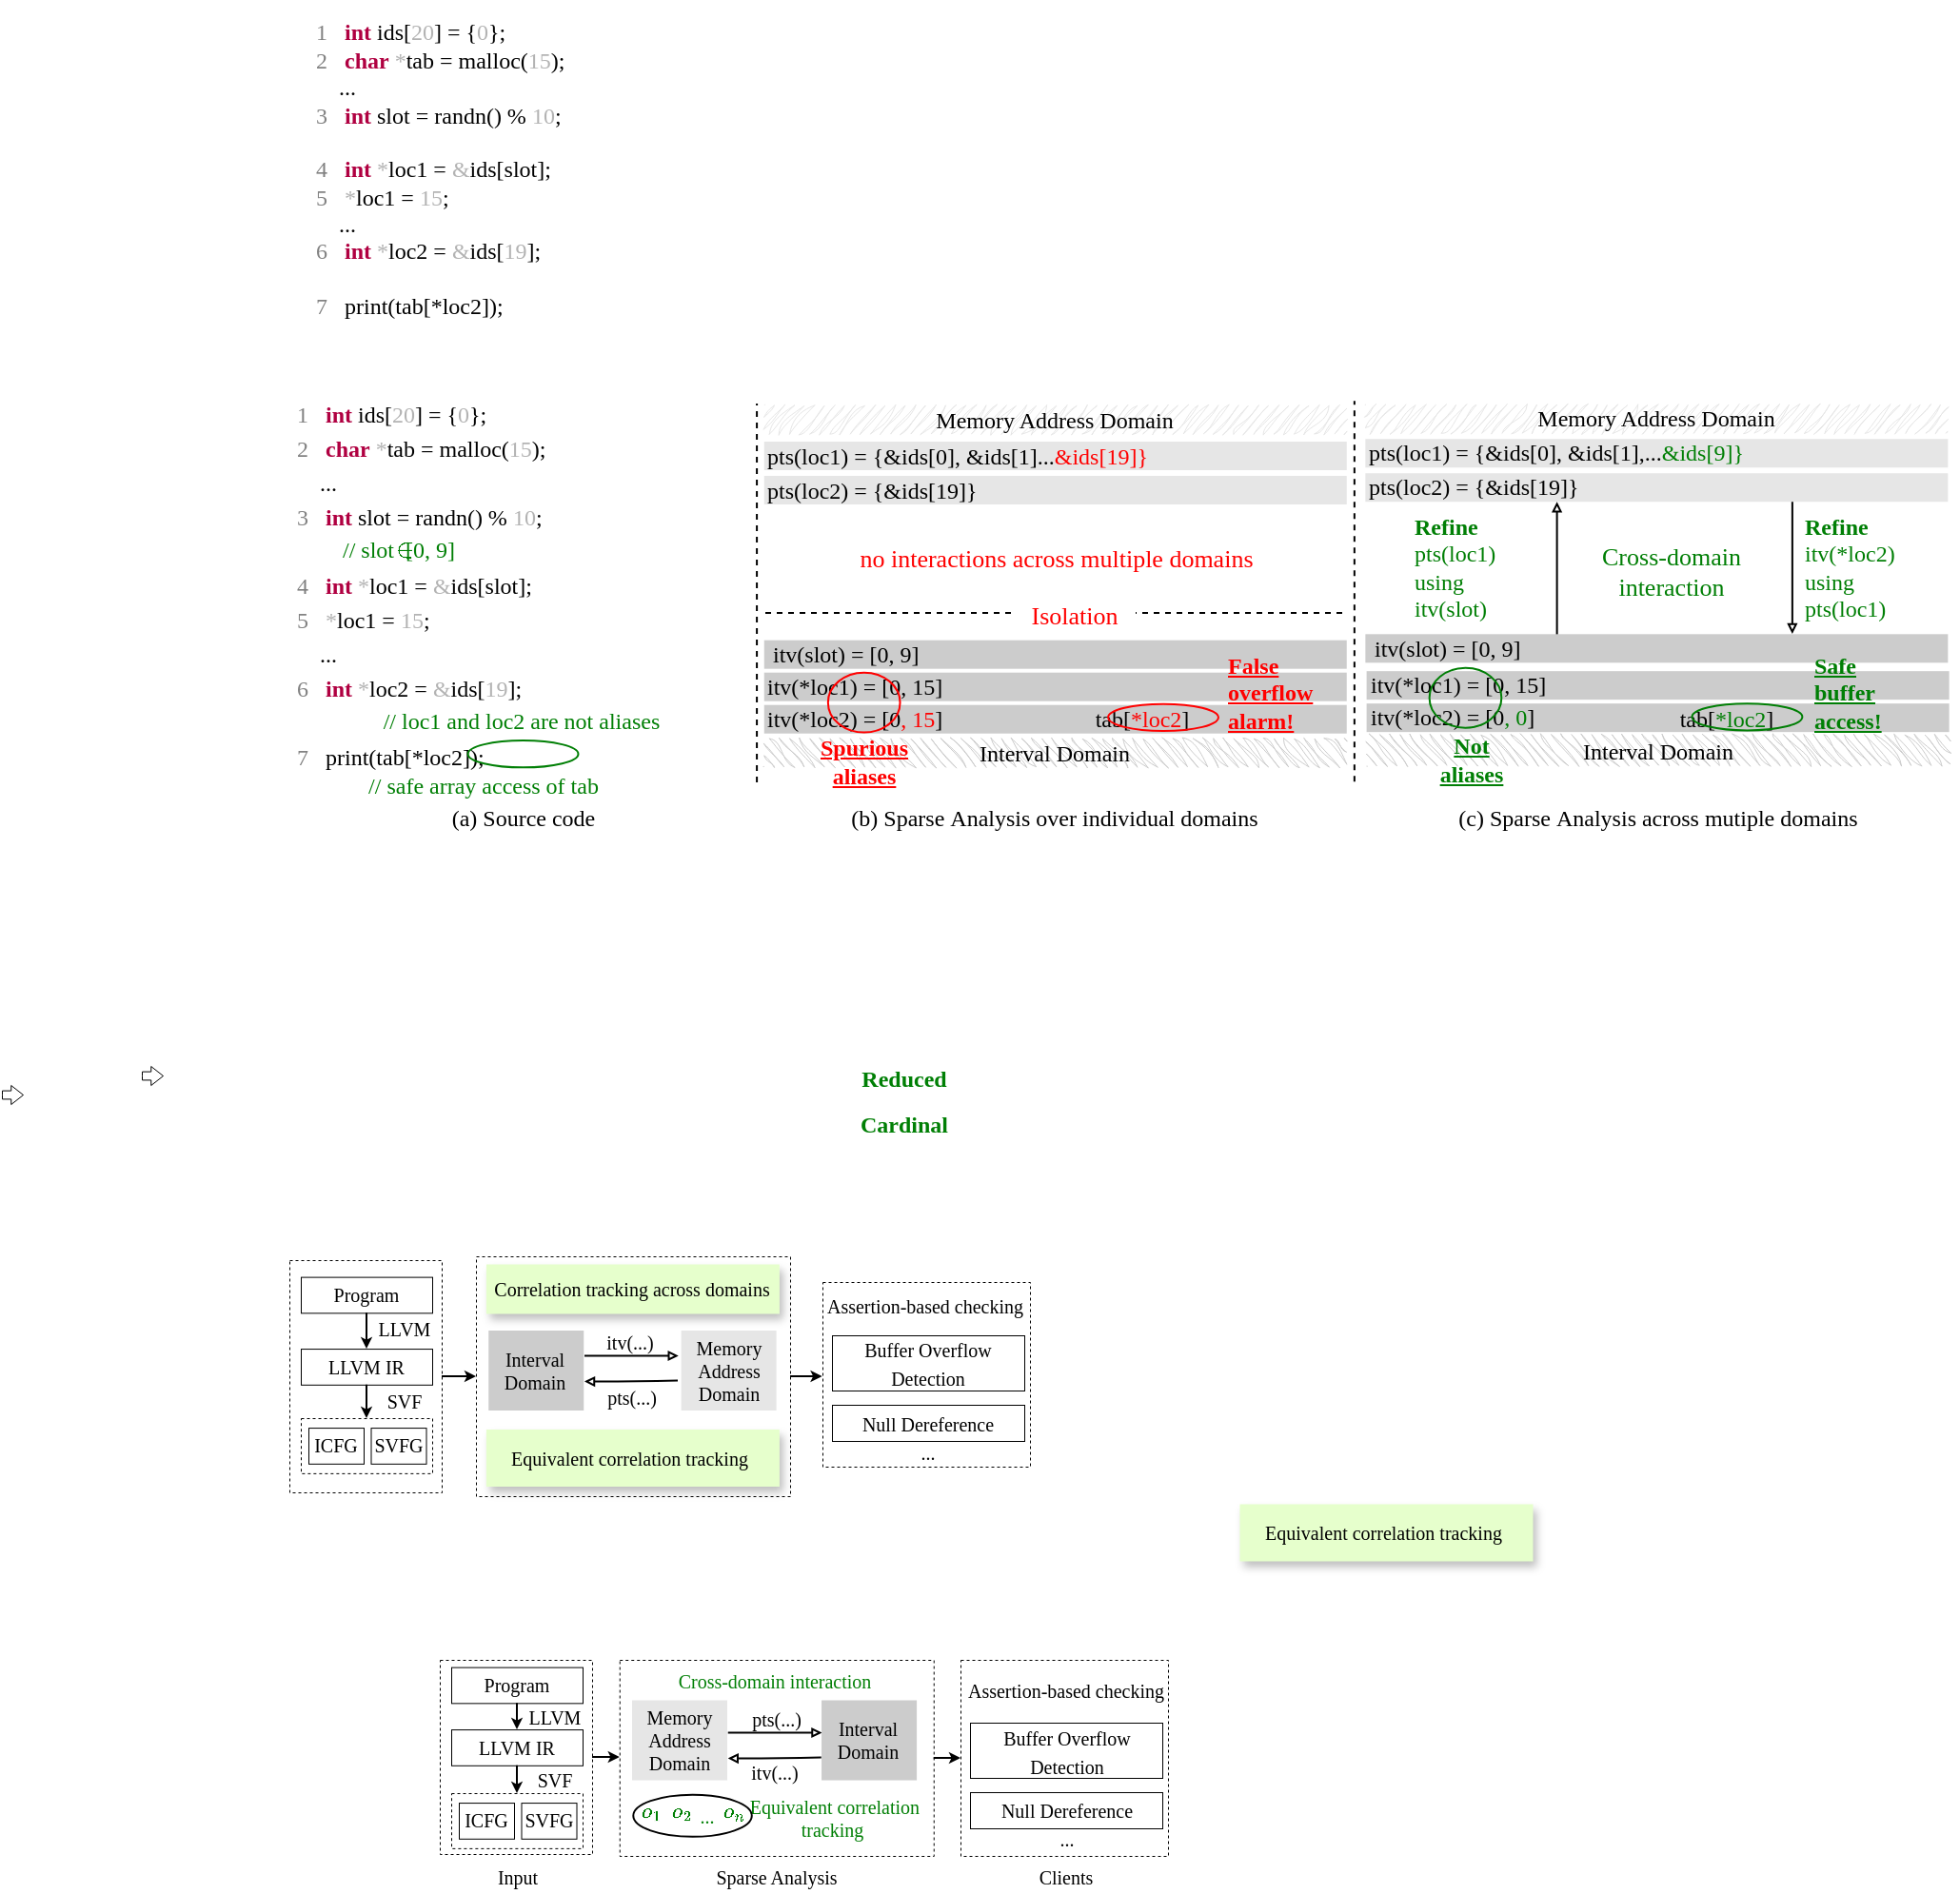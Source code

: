 <mxfile version="21.6.1" type="device" pages="3">
  <diagram name="introduction" id="lZCh2zKxhORDItXjr9Fz">
    <mxGraphModel dx="1182" dy="683" grid="1" gridSize="10" guides="1" tooltips="1" connect="1" arrows="1" fold="1" page="1" pageScale="1" pageWidth="827" pageHeight="1169" math="1" shadow="0">
      <root>
        <mxCell id="0" />
        <mxCell id="1" parent="0" />
        <mxCell id="obi3Gi38DOcvOk4Vvvt8-1" value="&lt;div style=&quot;text-align: left;&quot;&gt;&lt;span style=&quot;background-color: initial;&quot;&gt;&lt;font color=&quot;#000000&quot;&gt;(a) Source code&lt;/font&gt;&lt;/span&gt;&lt;/div&gt;" style="text;html=1;strokeColor=none;fillColor=none;align=center;verticalAlign=middle;whiteSpace=wrap;rounded=0;fontFamily=Fira code;fontSource=https%3A%2F%2Ffonts.googleapis.com%2Fcss%3Ffamily%3DFira%2Bcode;fontColor=#828282;" parent="1" vertex="1">
          <mxGeometry x="323.5" y="455.38" width="120" height="30" as="geometry" />
        </mxCell>
        <mxCell id="obi3Gi38DOcvOk4Vvvt8-2" value="" style="endArrow=none;dashed=1;html=1;strokeWidth=1;rounded=0;fontFamily=Fira code;fontSource=https%3A%2F%2Ffonts.googleapis.com%2Fcss%3Ffamily%3DFira%2Bcode;fontColor=#828282;endSize=4;" parent="1" edge="1">
          <mxGeometry width="50" height="50" relative="1" as="geometry">
            <mxPoint x="506.55" y="451" as="sourcePoint" />
            <mxPoint x="506.55" y="252" as="targetPoint" />
          </mxGeometry>
        </mxCell>
        <mxCell id="obi3Gi38DOcvOk4Vvvt8-3" value="" style="endArrow=none;html=1;rounded=0;fontColor=#FF0000;endSize=2;dashed=1;fontFamily=Fira code;fontSource=https%3A%2F%2Ffonts.googleapis.com%2Fcss%3Ffamily%3DFira%2Bcode;" parent="1" edge="1">
          <mxGeometry width="50" height="50" relative="1" as="geometry">
            <mxPoint x="511" y="362" as="sourcePoint" />
            <mxPoint x="815" y="362" as="targetPoint" />
          </mxGeometry>
        </mxCell>
        <mxCell id="obi3Gi38DOcvOk4Vvvt8-4" value="&lt;font color=&quot;#000000&quot;&gt;pts(loc2) = {&amp;amp;ids[19&lt;span style=&quot;border-color: var(--border-color);&quot;&gt;]&lt;/span&gt;&lt;font style=&quot;border-color: var(--border-color);&quot;&gt;}&lt;/font&gt;&lt;/font&gt;&lt;span style=&quot;color: rgb(0, 0, 0);&quot;&gt;&lt;br&gt;&lt;/span&gt;" style="text;html=1;strokeColor=none;fillColor=#E6E6E6;align=left;verticalAlign=middle;whiteSpace=wrap;rounded=0;fontFamily=Fira code;fontSource=https%3A%2F%2Ffonts.googleapis.com%2Fcss%3Ffamily%3DFira%2Bcode;fontColor=#828282;" parent="1" vertex="1">
          <mxGeometry x="826.18" y="288.63" width="306" height="15" as="geometry" />
        </mxCell>
        <mxCell id="obi3Gi38DOcvOk4Vvvt8-5" value="" style="endArrow=block;html=1;rounded=0;endSize=3;exitX=0.261;exitY=-0.01;exitDx=0;exitDy=0;exitPerimeter=0;entryX=0.25;entryY=1;entryDx=0;entryDy=0;fontFamily=Fira code;fontSource=https%3A%2F%2Ffonts.googleapis.com%2Fcss%3Ffamily%3DFira%2Bcode;endFill=0;" parent="1" edge="1">
          <mxGeometry width="50" height="50" relative="1" as="geometry">
            <mxPoint x="926.805" y="375.62" as="sourcePoint" />
            <mxPoint x="926.812" y="303.62" as="targetPoint" />
          </mxGeometry>
        </mxCell>
        <mxCell id="obi3Gi38DOcvOk4Vvvt8-6" value="&lt;div style=&quot;&quot;&gt;&lt;span style=&quot;background-color: initial;&quot;&gt;&lt;font color=&quot;#000000&quot;&gt;(b) Sparse&amp;nbsp;&lt;/font&gt;&lt;/span&gt;&lt;span style=&quot;color: rgb(0, 0, 0); background-color: initial;&quot;&gt;Analysis over individual domains&lt;/span&gt;&lt;/div&gt;" style="text;html=1;strokeColor=none;fillColor=none;align=center;verticalAlign=middle;whiteSpace=wrap;rounded=0;fontFamily=Fira code;fontSource=https%3A%2F%2Ffonts.googleapis.com%2Fcss%3Ffamily%3DFira%2Bcode;fontColor=#828282;" parent="1" vertex="1">
          <mxGeometry x="501.37" y="455.38" width="324" height="30" as="geometry" />
        </mxCell>
        <mxCell id="obi3Gi38DOcvOk4Vvvt8-7" value="&lt;div style=&quot;&quot;&gt;&lt;span style=&quot;background-color: initial;&quot;&gt;&lt;font color=&quot;#000000&quot;&gt;(c) Sparse&amp;nbsp;&lt;/font&gt;&lt;/span&gt;&lt;span style=&quot;color: rgb(0, 0, 0); background-color: initial;&quot;&gt;Analysis across mutiple domains&lt;/span&gt;&lt;/div&gt;" style="text;html=1;strokeColor=none;fillColor=none;align=center;verticalAlign=middle;whiteSpace=wrap;rounded=0;fontFamily=Fira code;fontSource=https%3A%2F%2Ffonts.googleapis.com%2Fcss%3Ffamily%3DFira%2Bcode;fontColor=#828282;" parent="1" vertex="1">
          <mxGeometry x="822.81" y="455.38" width="314" height="30" as="geometry" />
        </mxCell>
        <mxCell id="obi3Gi38DOcvOk4Vvvt8-8" value="&lt;font data-font-src=&quot;https://fonts.googleapis.com/css?family=Fira+code&quot; style=&quot;font-size: 13px;&quot;&gt;Isolation&lt;/font&gt;" style="text;html=1;strokeColor=none;fillColor=#FFFFFF;align=center;verticalAlign=middle;whiteSpace=wrap;rounded=0;strokeWidth=0.5;fontColor=#FF0000;fontFamily=Comic Sans MS;fontSize=13;" parent="1" vertex="1">
          <mxGeometry x="640.74" y="355.64" width="64.52" height="14" as="geometry" />
        </mxCell>
        <mxCell id="obi3Gi38DOcvOk4Vvvt8-9" value="" style="endArrow=none;dashed=1;html=1;strokeWidth=1;rounded=0;fontFamily=Fira code;fontSource=https%3A%2F%2Ffonts.googleapis.com%2Fcss%3Ffamily%3DFira%2Bcode;fontColor=#828282;endSize=4;" parent="1" edge="1">
          <mxGeometry width="50" height="50" relative="1" as="geometry">
            <mxPoint x="820.43" y="450.62" as="sourcePoint" />
            <mxPoint x="820.43" y="250.62" as="targetPoint" />
          </mxGeometry>
        </mxCell>
        <mxCell id="obi3Gi38DOcvOk4Vvvt8-10" value="&lt;font color=&quot;#000000&quot;&gt;pts(loc1) = {&amp;amp;ids[&lt;font style=&quot;border-color: var(--border-color);&quot;&gt;0&lt;/font&gt;&lt;/font&gt;&lt;span style=&quot;border-color: var(--border-color); color: rgb(0, 0, 0);&quot;&gt;], &amp;amp;ids[1]...&lt;/span&gt;&lt;font style=&quot;border-color: var(--border-color);&quot; color=&quot;#ff0000&quot;&gt;&amp;amp;ids[19]}&lt;/font&gt;&lt;span style=&quot;color: rgb(0, 0, 0);&quot;&gt;&lt;br&gt;&lt;/span&gt;" style="text;html=1;strokeColor=none;fillColor=#E6E6E6;align=left;verticalAlign=middle;whiteSpace=wrap;rounded=0;fontFamily=Fira code;fontSource=https%3A%2F%2Ffonts.googleapis.com%2Fcss%3Ffamily%3DFira%2Bcode;fontColor=#828282;" parent="1" vertex="1">
          <mxGeometry x="510.37" y="272" width="306" height="15" as="geometry" />
        </mxCell>
        <mxCell id="obi3Gi38DOcvOk4Vvvt8-11" value="&lt;font color=&quot;#000000&quot;&gt;pts(loc1) = {&amp;amp;ids[&lt;font style=&quot;border-color: var(--border-color);&quot;&gt;0&lt;/font&gt;&lt;span style=&quot;border-color: var(--border-color);&quot;&gt;], &amp;amp;ids[1],..&lt;/span&gt;&lt;/font&gt;&lt;span style=&quot;border-color: var(--border-color); color: rgb(0, 0, 0);&quot;&gt;.&lt;/span&gt;&lt;font style=&quot;border-color: var(--border-color);&quot; color=&quot;#007f05&quot;&gt;&amp;amp;ids[9]}&lt;/font&gt;&lt;span style=&quot;color: rgb(0, 0, 0);&quot;&gt;&lt;br&gt;&lt;/span&gt;" style="text;html=1;strokeColor=none;fillColor=#E6E6E6;align=left;verticalAlign=middle;whiteSpace=wrap;rounded=0;fontFamily=Fira code;fontSource=https%3A%2F%2Ffonts.googleapis.com%2Fcss%3Ffamily%3DFira%2Bcode;fontColor=#828282;" parent="1" vertex="1">
          <mxGeometry x="826.18" y="270.62" width="306" height="15" as="geometry" />
        </mxCell>
        <mxCell id="obi3Gi38DOcvOk4Vvvt8-12" value="&lt;p style=&quot;line-height: 150%;&quot;&gt;&lt;font style=&quot;border-color: var(--border-color);&quot; color=&quot;#828282&quot;&gt;1&lt;/font&gt;&lt;font style=&quot;border-color: var(--border-color);&quot; color=&quot;#cc0066&quot;&gt;&amp;nbsp; &amp;nbsp;&lt;/font&gt;&lt;b style=&quot;border-color: var(--border-color);&quot;&gt;&lt;font style=&quot;border-color: var(--border-color);&quot; color=&quot;#b00041&quot;&gt;int&lt;/font&gt;&amp;nbsp;&lt;/b&gt;ids[&lt;font style=&quot;border-color: var(--border-color);&quot; color=&quot;#b3b3b3&quot;&gt;20&lt;/font&gt;] = {&lt;font style=&quot;border-color: var(--border-color);&quot; color=&quot;#b3b3b3&quot;&gt;0&lt;/font&gt;};&lt;br style=&quot;border-color: var(--border-color);&quot;&gt;&lt;font style=&quot;border-color: var(--border-color);&quot; color=&quot;#828282&quot;&gt;2&lt;/font&gt;&amp;nbsp; &amp;nbsp;&lt;b style=&quot;border-color: var(--border-color); color: rgb(176, 0, 65);&quot;&gt;char&lt;/b&gt;&amp;nbsp;&lt;font style=&quot;border-color: var(--border-color);&quot; color=&quot;#b3b3b3&quot;&gt;*&lt;/font&gt;tab = malloc(&lt;font style=&quot;border-color: var(--border-color);&quot; color=&quot;#b3b3b3&quot;&gt;15&lt;/font&gt;);&lt;br style=&quot;border-color: var(--border-color);&quot;&gt;&amp;nbsp; &amp;nbsp; ...&lt;br style=&quot;border-color: var(--border-color);&quot;&gt;&lt;font style=&quot;border-color: var(--border-color);&quot; color=&quot;#828282&quot;&gt;3&lt;/font&gt;&lt;font style=&quot;border-color: var(--border-color);&quot; color=&quot;#cc0066&quot;&gt;&amp;nbsp; &amp;nbsp;&lt;/font&gt;&lt;font style=&quot;border-color: var(--border-color);&quot; color=&quot;#b00041&quot;&gt;&lt;b style=&quot;border-color: var(--border-color);&quot;&gt;int&lt;/b&gt;&lt;/font&gt;&amp;nbsp;slot = randn() %&amp;nbsp;&lt;font style=&quot;border-color: var(--border-color);&quot; color=&quot;#b3b3b3&quot;&gt;10&lt;/font&gt;;&lt;br style=&quot;border-color: var(--border-color);&quot;&gt;&lt;br style=&quot;border-color: var(--border-color);&quot;&gt;&lt;font style=&quot;border-color: var(--border-color);&quot; color=&quot;#808080&quot;&gt;4&lt;/font&gt;&amp;nbsp; &amp;nbsp;&lt;font style=&quot;border-color: var(--border-color);&quot; color=&quot;#b00041&quot;&gt;&lt;b style=&quot;border-color: var(--border-color);&quot;&gt;int&lt;/b&gt;&lt;/font&gt;&amp;nbsp;&lt;font style=&quot;border-color: var(--border-color);&quot; color=&quot;#b3b3b3&quot;&gt;*&lt;/font&gt;loc1 =&amp;nbsp;&lt;font style=&quot;border-color: var(--border-color);&quot; color=&quot;#b3b3b3&quot;&gt;&amp;amp;&lt;/font&gt;ids[slot];&lt;br style=&quot;border-color: var(--border-color);&quot;&gt;&lt;font style=&quot;border-color: var(--border-color);&quot; color=&quot;#828282&quot;&gt;5&lt;/font&gt;&amp;nbsp; &amp;nbsp;&lt;font style=&quot;border-color: var(--border-color);&quot; color=&quot;#b3b3b3&quot;&gt;*&lt;/font&gt;loc1 =&amp;nbsp;&lt;font style=&quot;border-color: var(--border-color);&quot; color=&quot;#b3b3b3&quot;&gt;15&lt;/font&gt;;&lt;br style=&quot;border-color: var(--border-color);&quot;&gt;&amp;nbsp;&amp;nbsp;&amp;nbsp; ...&lt;br style=&quot;border-color: var(--border-color);&quot;&gt;&lt;font style=&quot;border-color: var(--border-color);&quot; color=&quot;#828282&quot;&gt;6&amp;nbsp;&lt;/font&gt;&amp;nbsp;&amp;nbsp;&lt;font style=&quot;border-color: var(--border-color);&quot; color=&quot;#b00041&quot;&gt;&lt;b style=&quot;border-color: var(--border-color);&quot;&gt;int&lt;/b&gt;&lt;/font&gt;&amp;nbsp;&lt;font style=&quot;border-color: var(--border-color);&quot; color=&quot;#b3b3b3&quot;&gt;*&lt;/font&gt;loc2 =&amp;nbsp;&lt;font style=&quot;border-color: var(--border-color);&quot; color=&quot;#b3b3b3&quot;&gt;&amp;amp;&lt;/font&gt;ids[&lt;font style=&quot;border-color: var(--border-color);&quot; color=&quot;#b3b3b3&quot;&gt;19&lt;/font&gt;];&amp;nbsp;&lt;br style=&quot;border-color: var(--border-color);&quot;&gt;&lt;br style=&quot;border-color: var(--border-color);&quot;&gt;&lt;font style=&quot;border-color: var(--border-color);&quot; color=&quot;#828282&quot;&gt;7&amp;nbsp;&lt;/font&gt;&amp;nbsp;&amp;nbsp;print(tab[*loc2]);&amp;nbsp;&amp;nbsp;&lt;br&gt;&lt;/p&gt;" style="text;html=1;strokeColor=none;fillColor=none;align=left;verticalAlign=middle;whiteSpace=wrap;rounded=0;fontFamily=Fira code;fontSource=https%3A%2F%2Ffonts.googleapis.com%2Fcss%3Ffamily%3DFira%2Bcode;" parent="1" vertex="1">
          <mxGeometry x="263" y="250" width="210" height="194" as="geometry" />
        </mxCell>
        <mxCell id="obi3Gi38DOcvOk4Vvvt8-13" value="&lt;font data-font-src=&quot;https://fonts.googleapis.com/css?family=Fira+code&quot;&gt;Memory Address Domain&lt;/font&gt;" style="text;html=1;strokeColor=none;fillColor=#E6E6E6;align=center;verticalAlign=middle;whiteSpace=wrap;rounded=0;fontFamily=Fira code;fontSource=https%3A%2F%2Ffonts.googleapis.com%2Fcss%3Ffamily%3DFira%2Bcode;shadow=0;glass=0;sketch=1;curveFitting=1;jiggle=2;" parent="1" vertex="1">
          <mxGeometry x="510.37" y="253" width="306" height="15" as="geometry" />
        </mxCell>
        <mxCell id="obi3Gi38DOcvOk4Vvvt8-14" value="&lt;font data-font-src=&quot;https://fonts.googleapis.com/css?family=Fira+code&quot;&gt;Memory Address Domain&lt;/font&gt;" style="text;html=1;strokeColor=none;fillColor=#E6E6E6;align=center;verticalAlign=middle;whiteSpace=wrap;rounded=0;fontFamily=Fira code;fontSource=https%3A%2F%2Ffonts.googleapis.com%2Fcss%3Ffamily%3DFira%2Bcode;shadow=0;sketch=1;curveFitting=1;jiggle=2;" parent="1" vertex="1">
          <mxGeometry x="826.18" y="252.62" width="306" height="15" as="geometry" />
        </mxCell>
        <mxCell id="obi3Gi38DOcvOk4Vvvt8-15" value="&lt;font color=&quot;#000000&quot;&gt;pts(loc2) = {&amp;amp;ids[19&lt;span style=&quot;border-color: var(--border-color);&quot;&gt;]&lt;/span&gt;&lt;font style=&quot;border-color: var(--border-color);&quot;&gt;}&lt;/font&gt;&lt;/font&gt;&lt;span style=&quot;color: rgb(0, 0, 0);&quot;&gt;&lt;br&gt;&lt;/span&gt;" style="text;html=1;strokeColor=none;fillColor=#E6E6E6;align=left;verticalAlign=middle;whiteSpace=wrap;rounded=0;fontFamily=Fira code;fontSource=https%3A%2F%2Ffonts.googleapis.com%2Fcss%3Ffamily%3DFira%2Bcode;fontColor=#828282;" parent="1" vertex="1">
          <mxGeometry x="510.37" y="290.01" width="306" height="15" as="geometry" />
        </mxCell>
        <mxCell id="obi3Gi38DOcvOk4Vvvt8-16" value="&lt;font data-font-src=&quot;https://fonts.googleapis.com/css?family=Fira+code&quot;&gt;Interval Domain&lt;/font&gt;" style="text;html=1;strokeColor=none;fillColor=#CCCCCC;align=center;verticalAlign=middle;whiteSpace=wrap;rounded=0;fontFamily=Fira code;fontSource=https%3A%2F%2Ffonts.googleapis.com%2Fcss%3Ffamily%3DFira%2Bcode;flipV=1;shadow=0;sketch=1;curveFitting=1;jiggle=2;gradientColor=none;" parent="1" vertex="1">
          <mxGeometry x="510.37" y="428.05" width="306" height="15" as="geometry" />
        </mxCell>
        <mxCell id="obi3Gi38DOcvOk4Vvvt8-17" value="&lt;div style=&quot;&quot;&gt;&lt;span style=&quot;color: rgb(0, 0, 0);&quot;&gt;&amp;nbsp;itv(slot&lt;/span&gt;&lt;span style=&quot;color: rgb(0, 0, 0);&quot;&gt;)&lt;/span&gt;&lt;span style=&quot;background-color: initial;&quot;&gt;&lt;font color=&quot;#000000&quot;&gt;&amp;nbsp;=&amp;nbsp;&lt;/font&gt;&lt;/span&gt;&lt;span style=&quot;color: rgb(0, 0, 0); background-color: initial;&quot;&gt;[0, 9]&lt;/span&gt;&lt;/div&gt;" style="text;html=1;strokeColor=none;fillColor=#CCCCCC;align=left;verticalAlign=middle;whiteSpace=wrap;rounded=0;fontFamily=Fira code;fontSource=https%3A%2F%2Ffonts.googleapis.com%2Fcss%3Ffamily%3DFira%2Bcode;fontColor=#828282;container=0;flipV=1;" parent="1" vertex="1">
          <mxGeometry x="510.37" y="376.34" width="306" height="15" as="geometry" />
        </mxCell>
        <mxCell id="obi3Gi38DOcvOk4Vvvt8-18" value="&lt;div style=&quot;&quot;&gt;&lt;span style=&quot;color: rgb(0, 0, 0);&quot;&gt;itv(*loc1&lt;/span&gt;&lt;span style=&quot;color: rgb(0, 0, 0);&quot;&gt;)&lt;/span&gt;&lt;span style=&quot;background-color: initial;&quot;&gt;&lt;font color=&quot;#000000&quot;&gt;&amp;nbsp;=&amp;nbsp;&lt;/font&gt;&lt;/span&gt;&lt;span style=&quot;color: rgb(0, 0, 0); background-color: initial;&quot;&gt;[0, 15]&lt;/span&gt;&lt;/div&gt;" style="text;html=1;strokeColor=none;fillColor=#CCCCCC;align=left;verticalAlign=middle;whiteSpace=wrap;rounded=0;fontFamily=Fira code;fontSource=https%3A%2F%2Ffonts.googleapis.com%2Fcss%3Ffamily%3DFira%2Bcode;fontColor=#828282;container=0;flipV=1;" parent="1" vertex="1">
          <mxGeometry x="510.37" y="393.34" width="306" height="15" as="geometry" />
        </mxCell>
        <mxCell id="obi3Gi38DOcvOk4Vvvt8-19" value="&lt;div style=&quot;&quot;&gt;&lt;span style=&quot;color: rgb(0, 0, 0);&quot;&gt;itv(*loc2&lt;/span&gt;&lt;span style=&quot;color: rgb(0, 0, 0);&quot;&gt;)&lt;/span&gt;&lt;span style=&quot;background-color: initial;&quot;&gt;&lt;font color=&quot;#000000&quot;&gt;&amp;nbsp;=&amp;nbsp;&lt;/font&gt;&lt;/span&gt;&lt;span style=&quot;color: rgb(0, 0, 0); background-color: initial;&quot;&gt;[0&lt;/span&gt;&lt;span style=&quot;background-color: initial;&quot;&gt;&lt;font color=&quot;#ff0000&quot;&gt;, 15&lt;/font&gt;&lt;/span&gt;&lt;span style=&quot;color: rgb(0, 0, 0); background-color: initial;&quot;&gt;]&lt;/span&gt;&lt;/div&gt;" style="text;html=1;strokeColor=none;fillColor=#CCCCCC;align=left;verticalAlign=middle;whiteSpace=wrap;rounded=0;fontFamily=Fira code;fontSource=https%3A%2F%2Ffonts.googleapis.com%2Fcss%3Ffamily%3DFira%2Bcode;fontColor=#828282;container=0;flipV=1;" parent="1" vertex="1">
          <mxGeometry x="510.37" y="410.34" width="306" height="15" as="geometry" />
        </mxCell>
        <mxCell id="obi3Gi38DOcvOk4Vvvt8-20" value="&lt;font data-font-src=&quot;https://fonts.googleapis.com/css?family=Fira+code&quot;&gt;Interval Domain&lt;/font&gt;" style="text;html=1;strokeColor=none;fillColor=#CCCCCC;align=center;verticalAlign=middle;whiteSpace=wrap;rounded=0;fontFamily=Fira code;fontSource=https%3A%2F%2Ffonts.googleapis.com%2Fcss%3Ffamily%3DFira%2Bcode;flipV=1;shadow=0;sketch=1;curveFitting=1;jiggle=2;" parent="1" vertex="1">
          <mxGeometry x="826.81" y="427.29" width="306" height="15" as="geometry" />
        </mxCell>
        <mxCell id="obi3Gi38DOcvOk4Vvvt8-21" value="&lt;div style=&quot;&quot;&gt;&lt;span style=&quot;color: rgb(0, 0, 0);&quot;&gt;&amp;nbsp;itv(slot&lt;/span&gt;&lt;span style=&quot;color: rgb(0, 0, 0);&quot;&gt;)&lt;/span&gt;&lt;span style=&quot;background-color: initial;&quot;&gt;&lt;font color=&quot;#000000&quot;&gt;&amp;nbsp;=&amp;nbsp;&lt;/font&gt;&lt;/span&gt;&lt;span style=&quot;color: rgb(0, 0, 0); background-color: initial;&quot;&gt;[0, 9]&lt;/span&gt;&lt;/div&gt;" style="text;html=1;strokeColor=none;fillColor=#CCCCCC;align=left;verticalAlign=middle;whiteSpace=wrap;rounded=0;fontFamily=Fira code;fontSource=https%3A%2F%2Ffonts.googleapis.com%2Fcss%3Ffamily%3DFira%2Bcode;fontColor=#828282;container=0;flipV=1;" parent="1" vertex="1">
          <mxGeometry x="826.18" y="373.16" width="306" height="15" as="geometry" />
        </mxCell>
        <mxCell id="obi3Gi38DOcvOk4Vvvt8-22" value="&lt;div style=&quot;&quot;&gt;&lt;span style=&quot;color: rgb(0, 0, 0);&quot;&gt;itv(*loc1&lt;/span&gt;&lt;span style=&quot;color: rgb(0, 0, 0);&quot;&gt;)&lt;/span&gt;&lt;span style=&quot;background-color: initial;&quot;&gt;&lt;font color=&quot;#000000&quot;&gt;&amp;nbsp;=&amp;nbsp;&lt;/font&gt;&lt;/span&gt;&lt;span style=&quot;color: rgb(0, 0, 0); background-color: initial;&quot;&gt;[0, 15]&lt;/span&gt;&lt;/div&gt;" style="text;html=1;strokeColor=none;fillColor=#CCCCCC;align=left;verticalAlign=middle;whiteSpace=wrap;rounded=0;fontFamily=Fira code;fontSource=https%3A%2F%2Ffonts.googleapis.com%2Fcss%3Ffamily%3DFira%2Bcode;fontColor=#828282;container=0;flipV=1;" parent="1" vertex="1">
          <mxGeometry x="826.81" y="392.58" width="306" height="15" as="geometry" />
        </mxCell>
        <mxCell id="obi3Gi38DOcvOk4Vvvt8-23" value="&lt;div style=&quot;&quot;&gt;&lt;span style=&quot;color: rgb(0, 0, 0);&quot;&gt;itv(*loc2&lt;/span&gt;&lt;span style=&quot;color: rgb(0, 0, 0);&quot;&gt;)&lt;/span&gt;&lt;span style=&quot;background-color: initial;&quot;&gt;&lt;font color=&quot;#000000&quot;&gt;&amp;nbsp;=&amp;nbsp;&lt;/font&gt;&lt;/span&gt;&lt;span style=&quot;color: rgb(0, 0, 0); background-color: initial;&quot;&gt;[0&lt;/span&gt;&lt;span style=&quot;background-color: initial;&quot;&gt;&lt;font color=&quot;#007f05&quot;&gt;, 0&lt;/font&gt;&lt;/span&gt;&lt;span style=&quot;color: rgb(0, 0, 0); background-color: initial;&quot;&gt;]&lt;/span&gt;&lt;/div&gt;" style="text;html=1;strokeColor=none;fillColor=#CCCCCC;align=left;verticalAlign=middle;whiteSpace=wrap;rounded=0;fontFamily=Fira code;fontSource=https%3A%2F%2Ffonts.googleapis.com%2Fcss%3Ffamily%3DFira%2Bcode;fontColor=#828282;container=0;flipV=1;" parent="1" vertex="1">
          <mxGeometry x="826.81" y="409.58" width="306" height="15" as="geometry" />
        </mxCell>
        <mxCell id="obi3Gi38DOcvOk4Vvvt8-24" value="&lt;div style=&quot;&quot;&gt;&lt;font color=&quot;#007f05&quot;&gt;Refine &lt;span style=&quot;font-weight: normal;&quot;&gt;pts(loc1)&lt;/span&gt;&lt;/font&gt;&lt;/div&gt;&lt;div style=&quot;&quot;&gt;&lt;font style=&quot;font-weight: normal;&quot; color=&quot;#007f05&quot;&gt;using&lt;/font&gt;&lt;/div&gt;&lt;div style=&quot;&quot;&gt;&lt;font style=&quot;font-weight: normal;&quot; color=&quot;#007f05&quot;&gt;itv(slot)&lt;/font&gt;&lt;/div&gt;" style="text;html=1;strokeColor=none;fillColor=none;align=left;verticalAlign=middle;whiteSpace=wrap;rounded=0;fontFamily=Comic Sans MS;fontColor=#828282;fontStyle=1" parent="1" vertex="1">
          <mxGeometry x="849.81" y="307.87" width="66.68" height="59.39" as="geometry" />
        </mxCell>
        <mxCell id="obi3Gi38DOcvOk4Vvvt8-25" value="" style="endArrow=none;html=1;rounded=0;endSize=3;exitX=0.261;exitY=-0.01;exitDx=0;exitDy=0;exitPerimeter=0;entryX=0.25;entryY=1;entryDx=0;entryDy=0;fontFamily=Fira code;fontSource=https%3A%2F%2Ffonts.googleapis.com%2Fcss%3Ffamily%3DFira%2Bcode;startArrow=block;startFill=0;startSize=3;endFill=0;" parent="1" edge="1">
          <mxGeometry width="50" height="50" relative="1" as="geometry">
            <mxPoint x="1050.43" y="373" as="sourcePoint" />
            <mxPoint x="1050.438" y="303.57" as="targetPoint" />
          </mxGeometry>
        </mxCell>
        <mxCell id="obi3Gi38DOcvOk4Vvvt8-26" value="&lt;div style=&quot;&quot;&gt;&lt;font color=&quot;#007f05&quot;&gt;Refine &lt;span style=&quot;font-weight: normal;&quot;&gt;itv(*loc2)&lt;/span&gt;&lt;/font&gt;&lt;/div&gt;&lt;div style=&quot;&quot;&gt;&lt;font style=&quot;font-weight: normal;&quot; color=&quot;#007f05&quot;&gt;using&lt;/font&gt;&lt;/div&gt;&lt;div style=&quot;&quot;&gt;&lt;font style=&quot;font-weight: normal;&quot; color=&quot;#007f05&quot;&gt;pts(loc1)&lt;/font&gt;&lt;/div&gt;" style="text;html=1;strokeColor=none;fillColor=none;align=left;verticalAlign=middle;whiteSpace=wrap;rounded=0;fontFamily=Comic Sans MS;fontColor=#828282;fontStyle=1" parent="1" vertex="1">
          <mxGeometry x="1055.43" y="307.87" width="66.68" height="59.39" as="geometry" />
        </mxCell>
        <mxCell id="obi3Gi38DOcvOk4Vvvt8-27" value="&lt;font data-font-src=&quot;https://fonts.googleapis.com/css?family=Fira+code&quot; style=&quot;font-size: 13px;&quot;&gt;Cross-domain interaction&lt;/font&gt;" style="text;html=1;strokeColor=none;fillColor=none;align=center;verticalAlign=middle;whiteSpace=wrap;rounded=0;strokeWidth=0.5;fontColor=#007F05;fontFamily=Comic Sans MS;fontSize=13;" parent="1" vertex="1">
          <mxGeometry x="937.18" y="332.57" width="100" height="14" as="geometry" />
        </mxCell>
        <mxCell id="obi3Gi38DOcvOk4Vvvt8-28" value="no interactions across multiple domains" style="text;html=1;strokeColor=none;fillColor=none;align=center;verticalAlign=middle;whiteSpace=wrap;rounded=0;fontFamily=Comic Sans MS;fontColor=#FF0000;fontSize=13;" parent="1" vertex="1">
          <mxGeometry x="519.37" y="322.99" width="290" height="19.96" as="geometry" />
        </mxCell>
        <mxCell id="obi3Gi38DOcvOk4Vvvt8-29" value="&lt;font color=&quot;#007f05&quot; data-font-src=&quot;https://fonts.googleapis.com/css?family=Fira+code&quot; face=&quot;Fira code&quot;&gt;// loc1 and loc2 are not aliases&lt;/font&gt;" style="rounded=0;whiteSpace=wrap;html=1;strokeColor=none;fillColor=none;shadow=0;glass=0;" parent="1" vertex="1">
          <mxGeometry x="260" y="411.1" width="245.5" height="15" as="geometry" />
        </mxCell>
        <mxCell id="obi3Gi38DOcvOk4Vvvt8-30" value="&lt;font color=&quot;#007f05&quot; data-font-src=&quot;https://fonts.googleapis.com/css?family=Fira+code&quot; face=&quot;Fira code&quot;&gt;// safe array access of tab&lt;/font&gt;" style="rounded=0;whiteSpace=wrap;html=1;strokeColor=none;fillColor=none;" parent="1" vertex="1">
          <mxGeometry x="260" y="445.38" width="205.51" height="15" as="geometry" />
        </mxCell>
        <mxCell id="obi3Gi38DOcvOk4Vvvt8-32" value="Spurious&lt;br&gt;aliases" style="text;html=1;strokeColor=none;fillColor=none;align=center;verticalAlign=middle;whiteSpace=wrap;rounded=0;fontFamily=Comic Sans MS;fontColor=#FF0000;fontStyle=5" parent="1" vertex="1">
          <mxGeometry x="537.85" y="428.05" width="50" height="23.02" as="geometry" />
        </mxCell>
        <mxCell id="obi3Gi38DOcvOk4Vvvt8-34" value="&lt;font&gt;Not&lt;br&gt;aliases&lt;/font&gt;" style="text;html=1;strokeColor=none;fillColor=none;align=center;verticalAlign=middle;whiteSpace=wrap;rounded=0;fontFamily=Comic Sans MS;fontColor=#007F05;fontStyle=5" parent="1" vertex="1">
          <mxGeometry x="856.81" y="427.98" width="50" height="23.02" as="geometry" />
        </mxCell>
        <mxCell id="obi3Gi38DOcvOk4Vvvt8-35" value="" style="ellipse;whiteSpace=wrap;html=1;fillColor=none;strokeColor=#007F05;" parent="1" vertex="1">
          <mxGeometry x="354.8" y="429" width="57.94" height="14.16" as="geometry" />
        </mxCell>
        <mxCell id="obi3Gi38DOcvOk4Vvvt8-36" value="&lt;font color=&quot;#007f05&quot; data-font-src=&quot;https://fonts.googleapis.com/css?family=Fira+code&quot; face=&quot;Fira code&quot;&gt;// slot&amp;nbsp; [0, 9]&lt;/font&gt;" style="rounded=0;whiteSpace=wrap;html=1;strokeColor=none;fillColor=none;container=0;" parent="1" vertex="1">
          <mxGeometry x="261" y="321" width="115" height="15" as="geometry" />
        </mxCell>
        <mxCell id="obi3Gi38DOcvOk4Vvvt8-37" value="$$\in$$" style="text;html=1;strokeColor=none;fillColor=none;align=center;verticalAlign=middle;whiteSpace=wrap;rounded=0;fontColor=#007F05;container=0;" parent="1" vertex="1">
          <mxGeometry x="309" y="322" width="26" height="12.37" as="geometry" />
        </mxCell>
        <mxCell id="obi3Gi38DOcvOk4Vvvt8-38" value="False &lt;br&gt;overflow alarm!" style="text;html=1;strokeColor=none;fillColor=none;align=left;verticalAlign=middle;whiteSpace=wrap;rounded=0;fontFamily=Comic Sans MS;fontColor=#FF0000;fontStyle=5" parent="1" vertex="1">
          <mxGeometry x="752" y="380.94" width="58" height="47.11" as="geometry" />
        </mxCell>
        <mxCell id="obi3Gi38DOcvOk4Vvvt8-39" value="&lt;font data-font-src=&quot;https://fonts.googleapis.com/css?family=Fira+code&quot; face=&quot;Fira code&quot;&gt;tab[&lt;font color=&quot;#ff0000&quot;&gt;*loc2&lt;/font&gt;]&lt;/font&gt;" style="text;html=1;strokeColor=none;fillColor=none;align=center;verticalAlign=middle;whiteSpace=wrap;rounded=0;" parent="1" vertex="1">
          <mxGeometry x="669" y="402.6" width="80" height="30" as="geometry" />
        </mxCell>
        <mxCell id="obi3Gi38DOcvOk4Vvvt8-40" value="&lt;font&gt;Safe &lt;br&gt;buffer &lt;br&gt;access!&lt;/font&gt;" style="text;html=1;strokeColor=none;fillColor=none;align=left;verticalAlign=middle;whiteSpace=wrap;rounded=0;fontFamily=Comic Sans MS;fontColor=#007F05;fontStyle=5" parent="1" vertex="1">
          <mxGeometry x="1060" y="390.89" width="64" height="27.11" as="geometry" />
        </mxCell>
        <mxCell id="obi3Gi38DOcvOk4Vvvt8-41" value="&lt;font data-font-src=&quot;https://fonts.googleapis.com/css?family=Fira+code&quot; face=&quot;Fira code&quot;&gt;tab[&lt;font color=&quot;#007f05&quot;&gt;*loc2&lt;/font&gt;]&lt;/font&gt;" style="text;html=1;strokeColor=none;fillColor=none;align=center;verticalAlign=middle;whiteSpace=wrap;rounded=0;" parent="1" vertex="1">
          <mxGeometry x="975.68" y="403" width="80" height="30" as="geometry" />
        </mxCell>
        <mxCell id="obi3Gi38DOcvOk4Vvvt8-42" value="" style="ellipse;whiteSpace=wrap;html=1;fillColor=none;strokeColor=#FF0000;" parent="1" vertex="1">
          <mxGeometry x="691.06" y="409.84" width="57.94" height="14.16" as="geometry" />
        </mxCell>
        <mxCell id="obi3Gi38DOcvOk4Vvvt8-43" value="" style="ellipse;whiteSpace=wrap;html=1;fillColor=none;strokeColor=#007F05;" parent="1" vertex="1">
          <mxGeometry x="997.74" y="409.58" width="57.94" height="14.16" as="geometry" />
        </mxCell>
        <mxCell id="obi3Gi38DOcvOk4Vvvt8-44" value="" style="group" parent="1" vertex="1" connectable="0">
          <mxGeometry x="261" y="702" width="80" height="122" as="geometry" />
        </mxCell>
        <mxCell id="obi3Gi38DOcvOk4Vvvt8-45" value="" style="rounded=0;whiteSpace=wrap;html=1;fillColor=none;dashed=1;strokeWidth=0.5;" parent="obi3Gi38DOcvOk4Vvvt8-44" vertex="1">
          <mxGeometry width="80" height="122" as="geometry" />
        </mxCell>
        <mxCell id="obi3Gi38DOcvOk4Vvvt8-46" value="&lt;font style=&quot;font-size: 10px;&quot;&gt;Program&lt;/font&gt;" style="rounded=0;whiteSpace=wrap;html=1;strokeColor=default;strokeWidth=0.5;fontFamily=Fira code;fontSource=https%3A%2F%2Ffonts.googleapis.com%2Fcss%3Ffamily%3DFira%2Bcode;shadow=0;glass=0;sketch=0;" parent="obi3Gi38DOcvOk4Vvvt8-44" vertex="1">
          <mxGeometry x="6" y="8.804" width="69" height="18.866" as="geometry" />
        </mxCell>
        <mxCell id="obi3Gi38DOcvOk4Vvvt8-47" value="&lt;font style=&quot;font-size: 10px;&quot;&gt;LLVM IR&lt;/font&gt;" style="rounded=0;whiteSpace=wrap;html=1;strokeColor=default;strokeWidth=0.5;fontFamily=Fira code;fontSource=https%3A%2F%2Ffonts.googleapis.com%2Fcss%3Ffamily%3DFira%2Bcode;shadow=0;glass=0;sketch=0;" parent="obi3Gi38DOcvOk4Vvvt8-44" vertex="1">
          <mxGeometry x="6" y="46.536" width="69" height="18.866" as="geometry" />
        </mxCell>
        <mxCell id="obi3Gi38DOcvOk4Vvvt8-48" style="edgeStyle=orthogonalEdgeStyle;rounded=0;orthogonalLoop=1;jettySize=auto;html=1;exitX=0.5;exitY=1;exitDx=0;exitDy=0;entryX=0.5;entryY=0;entryDx=0;entryDy=0;endSize=3;" parent="obi3Gi38DOcvOk4Vvvt8-44" source="obi3Gi38DOcvOk4Vvvt8-46" target="obi3Gi38DOcvOk4Vvvt8-47" edge="1">
          <mxGeometry relative="1" as="geometry" />
        </mxCell>
        <mxCell id="obi3Gi38DOcvOk4Vvvt8-49" value="&lt;font style=&quot;font-size: 10px;&quot; data-font-src=&quot;https://fonts.googleapis.com/css?family=Fira+code&quot; face=&quot;Fira code&quot;&gt;LLVM&lt;/font&gt;" style="text;html=1;strokeColor=none;fillColor=none;align=center;verticalAlign=middle;whiteSpace=wrap;rounded=0;flipH=0;" parent="obi3Gi38DOcvOk4Vvvt8-44" vertex="1">
          <mxGeometry x="41.5" y="23.155" width="37" height="25.155" as="geometry" />
        </mxCell>
        <mxCell id="obi3Gi38DOcvOk4Vvvt8-50" value="" style="group" parent="obi3Gi38DOcvOk4Vvvt8-44" vertex="1" connectable="0">
          <mxGeometry x="6" y="83.01" width="69" height="28.928" as="geometry" />
        </mxCell>
        <mxCell id="obi3Gi38DOcvOk4Vvvt8-51" value="" style="rounded=0;whiteSpace=wrap;html=1;dashed=1;fillColor=none;strokeWidth=0.5;" parent="obi3Gi38DOcvOk4Vvvt8-50" vertex="1">
          <mxGeometry width="69" height="28.928" as="geometry" />
        </mxCell>
        <mxCell id="obi3Gi38DOcvOk4Vvvt8-52" value="&lt;font style=&quot;font-size: 10px;&quot;&gt;ICFG&lt;/font&gt;" style="rounded=0;whiteSpace=wrap;html=1;strokeColor=default;strokeWidth=0.5;fontFamily=Fira code;fontSource=https%3A%2F%2Ffonts.googleapis.com%2Fcss%3Ffamily%3DFira%2Bcode;shadow=0;glass=0;sketch=0;" parent="obi3Gi38DOcvOk4Vvvt8-50" vertex="1">
          <mxGeometry x="4" y="5.031" width="29" height="18.866" as="geometry" />
        </mxCell>
        <mxCell id="obi3Gi38DOcvOk4Vvvt8-53" value="&lt;font style=&quot;font-size: 10px;&quot;&gt;SVFG&lt;/font&gt;" style="rounded=0;whiteSpace=wrap;html=1;strokeColor=default;strokeWidth=0.5;fontFamily=Fira code;fontSource=https%3A%2F%2Ffonts.googleapis.com%2Fcss%3Ffamily%3DFira%2Bcode;shadow=0;glass=0;sketch=0;" parent="obi3Gi38DOcvOk4Vvvt8-50" vertex="1">
          <mxGeometry x="36.75" y="5.031" width="29" height="18.866" as="geometry" />
        </mxCell>
        <mxCell id="obi3Gi38DOcvOk4Vvvt8-54" style="edgeStyle=orthogonalEdgeStyle;rounded=0;orthogonalLoop=1;jettySize=auto;html=1;exitX=0.5;exitY=1;exitDx=0;exitDy=0;entryX=0.5;entryY=0;entryDx=0;entryDy=0;endSize=3;" parent="obi3Gi38DOcvOk4Vvvt8-44" source="obi3Gi38DOcvOk4Vvvt8-47" target="obi3Gi38DOcvOk4Vvvt8-51" edge="1">
          <mxGeometry relative="1" as="geometry" />
        </mxCell>
        <mxCell id="obi3Gi38DOcvOk4Vvvt8-55" value="&lt;font style=&quot;font-size: 10px;&quot; data-font-src=&quot;https://fonts.googleapis.com/css?family=Fira+code&quot; face=&quot;Fira code&quot;&gt;SVF&lt;/font&gt;" style="text;html=1;strokeColor=none;fillColor=none;align=center;verticalAlign=middle;whiteSpace=wrap;rounded=0;flipH=0;" parent="obi3Gi38DOcvOk4Vvvt8-44" vertex="1">
          <mxGeometry x="41.5" y="61.629" width="37" height="25.155" as="geometry" />
        </mxCell>
        <mxCell id="obi3Gi38DOcvOk4Vvvt8-56" value="" style="html=1;shadow=0;dashed=0;align=center;verticalAlign=middle;shape=mxgraph.arrows2.arrow;dy=0.56;dx=6.37;notch=0;strokeWidth=0.5;fontFamily=Fira code;fontSource=https%3A%2F%2Ffonts.googleapis.com%2Fcss%3Ffamily%3DFira%2Bcode;fillColor=none;strokeColor=default;" parent="1" vertex="1">
          <mxGeometry x="110" y="610" width="11" height="10" as="geometry" />
        </mxCell>
        <mxCell id="obi3Gi38DOcvOk4Vvvt8-57" value="" style="html=1;shadow=0;dashed=0;align=center;verticalAlign=middle;shape=mxgraph.arrows2.arrow;dy=0.56;dx=6.37;notch=0;strokeWidth=0.5;fontFamily=Fira code;fontSource=https%3A%2F%2Ffonts.googleapis.com%2Fcss%3Ffamily%3DFira%2Bcode;fillColor=none;strokeColor=default;" parent="1" vertex="1">
          <mxGeometry x="183.5" y="600" width="11" height="10" as="geometry" />
        </mxCell>
        <mxCell id="obi3Gi38DOcvOk4Vvvt8-58" value="" style="group" parent="1" vertex="1" connectable="0">
          <mxGeometry x="541" y="713.5" width="109" height="99" as="geometry" />
        </mxCell>
        <mxCell id="obi3Gi38DOcvOk4Vvvt8-59" value="" style="rounded=0;whiteSpace=wrap;html=1;strokeColor=default;strokeWidth=0.5;fontFamily=Fira code;fontSource=https%3A%2F%2Ffonts.googleapis.com%2Fcss%3Ffamily%3DFira%2Bcode;fillColor=none;dashed=1;" parent="obi3Gi38DOcvOk4Vvvt8-58" vertex="1">
          <mxGeometry width="109" height="97" as="geometry" />
        </mxCell>
        <mxCell id="obi3Gi38DOcvOk4Vvvt8-60" value="&lt;font style=&quot;font-size: 10px;&quot;&gt;Buffer Overflow Detection&lt;/font&gt;" style="rounded=0;whiteSpace=wrap;html=1;strokeColor=default;strokeWidth=0.5;fontFamily=Fira code;fontSource=https%3A%2F%2Ffonts.googleapis.com%2Fcss%3Ffamily%3DFira%2Bcode;shadow=0;" parent="obi3Gi38DOcvOk4Vvvt8-58" vertex="1">
          <mxGeometry x="5" y="28" width="101" height="29" as="geometry" />
        </mxCell>
        <mxCell id="obi3Gi38DOcvOk4Vvvt8-61" value="..." style="text;html=1;strokeColor=none;fillColor=none;align=center;verticalAlign=middle;whiteSpace=wrap;rounded=0;dashed=1;strokeWidth=0.5;fontFamily=Fira code;fontSource=https%3A%2F%2Ffonts.googleapis.com%2Fcss%3Ffamily%3DFira%2Bcode;fontSize=10;" parent="obi3Gi38DOcvOk4Vvvt8-58" vertex="1">
          <mxGeometry x="42" y="79" width="27" height="20" as="geometry" />
        </mxCell>
        <mxCell id="obi3Gi38DOcvOk4Vvvt8-62" value="Assertion-based checking" style="rounded=0;whiteSpace=wrap;html=1;shadow=0;glass=0;sketch=0;strokeColor=none;strokeWidth=0.5;fontFamily=Fira code;fontSource=https%3A%2F%2Ffonts.googleapis.com%2Fcss%3Ffamily%3DFira%2Bcode;fontSize=10;fillColor=none;" parent="obi3Gi38DOcvOk4Vvvt8-58" vertex="1">
          <mxGeometry x="0.5" y="1" width="105.5" height="22" as="geometry" />
        </mxCell>
        <mxCell id="obi3Gi38DOcvOk4Vvvt8-63" value="&lt;font style=&quot;font-size: 10px;&quot;&gt;Null Dereference&lt;/font&gt;" style="rounded=0;whiteSpace=wrap;html=1;strokeColor=default;strokeWidth=0.5;fontFamily=Fira code;fontSource=https%3A%2F%2Ffonts.googleapis.com%2Fcss%3Ffamily%3DFira%2Bcode;shadow=0;" parent="obi3Gi38DOcvOk4Vvvt8-58" vertex="1">
          <mxGeometry x="5" y="64.5" width="101" height="19" as="geometry" />
        </mxCell>
        <mxCell id="PVGnVIFuH25P-i7KD2yF-6" style="edgeStyle=orthogonalEdgeStyle;rounded=0;orthogonalLoop=1;jettySize=auto;html=1;exitX=1;exitY=0.5;exitDx=0;exitDy=0;entryX=-0.002;entryY=0.518;entryDx=0;entryDy=0;entryPerimeter=0;endSize=3;" parent="1" source="obi3Gi38DOcvOk4Vvvt8-64" target="obi3Gi38DOcvOk4Vvvt8-59" edge="1">
          <mxGeometry relative="1" as="geometry" />
        </mxCell>
        <mxCell id="obi3Gi38DOcvOk4Vvvt8-64" value="" style="rounded=0;whiteSpace=wrap;html=1;strokeColor=default;strokeWidth=0.5;fontFamily=Fira code;fontSource=https%3A%2F%2Ffonts.googleapis.com%2Fcss%3Ffamily%3DFira%2Bcode;fillColor=none;dashed=1;" parent="1" vertex="1">
          <mxGeometry x="359" y="700" width="165" height="126" as="geometry" />
        </mxCell>
        <mxCell id="obi3Gi38DOcvOk4Vvvt8-65" value="&lt;font style=&quot;font-size: 10px;&quot;&gt;Equivalent correlation tracking&amp;nbsp;&lt;br&gt;&lt;/font&gt;" style="rounded=0;whiteSpace=wrap;html=1;shadow=1;glass=0;sketch=0;strokeWidth=0.5;fontFamily=Comic Sans MS;fontSize=10;fillColor=#E6FFCC;strokeColor=none;" parent="1" vertex="1">
          <mxGeometry x="364.19" y="790.75" width="154" height="30" as="geometry" />
        </mxCell>
        <mxCell id="obi3Gi38DOcvOk4Vvvt8-66" value="&lt;font style=&quot;font-size: 10px;&quot; data-font-src=&quot;https://fonts.googleapis.com/css?family=Fira+code&quot; face=&quot;Fira code&quot;&gt;itv(...)&lt;/font&gt;" style="text;html=1;strokeColor=none;fillColor=none;align=center;verticalAlign=middle;whiteSpace=wrap;rounded=0;flipH=0;" parent="1" vertex="1">
          <mxGeometry x="420.38" y="735" width="40" height="20" as="geometry" />
        </mxCell>
        <mxCell id="obi3Gi38DOcvOk4Vvvt8-67" value="&lt;font style=&quot;font-size: 10px;&quot; data-font-src=&quot;https://fonts.googleapis.com/css?family=Fira+code&quot; face=&quot;Fira code&quot;&gt;pts(...)&lt;/font&gt;" style="text;html=1;strokeColor=none;fillColor=none;align=center;verticalAlign=middle;whiteSpace=wrap;rounded=0;flipH=0;" parent="1" vertex="1">
          <mxGeometry x="418.19" y="763.75" width="46.38" height="20" as="geometry" />
        </mxCell>
        <mxCell id="obi3Gi38DOcvOk4Vvvt8-68" style="edgeStyle=orthogonalEdgeStyle;curved=1;orthogonalLoop=1;jettySize=auto;html=1;exitX=1;exitY=0.25;exitDx=0;exitDy=0;entryX=0;entryY=0.25;entryDx=0;entryDy=0;startSize=3;endSize=3;endArrow=block;endFill=0;" parent="1" edge="1">
          <mxGeometry relative="1" as="geometry">
            <mxPoint x="416" y="752.25" as="sourcePoint" />
            <mxPoint x="465.38" y="752.25" as="targetPoint" />
          </mxGeometry>
        </mxCell>
        <mxCell id="obi3Gi38DOcvOk4Vvvt8-69" value="&lt;font style=&quot;font-size: 10px;&quot;&gt;Memory Address Domain&lt;br&gt;&lt;/font&gt;" style="rounded=0;whiteSpace=wrap;html=1;shadow=0;glass=0;sketch=0;strokeColor=none;strokeWidth=0.5;fontFamily=Fira code;fontSource=https%3A%2F%2Ffonts.googleapis.com%2Fcss%3Ffamily%3DFira%2Bcode;fontSize=10;fillColor=#E6E6E6;" parent="1" vertex="1">
          <mxGeometry x="466.57" y="738.75" width="50" height="42" as="geometry" />
        </mxCell>
        <mxCell id="obi3Gi38DOcvOk4Vvvt8-70" style="edgeStyle=orthogonalEdgeStyle;curved=1;orthogonalLoop=1;jettySize=auto;html=1;exitX=0;exitY=0.75;exitDx=0;exitDy=0;startSize=3;endSize=3;endArrow=block;endFill=0;" parent="1" edge="1">
          <mxGeometry relative="1" as="geometry">
            <mxPoint x="465" y="765.25" as="sourcePoint" />
            <mxPoint x="416" y="765.75" as="targetPoint" />
          </mxGeometry>
        </mxCell>
        <mxCell id="obi3Gi38DOcvOk4Vvvt8-71" value="&lt;font style=&quot;font-size: 10px;&quot;&gt;Interval Domain&lt;br&gt;&lt;/font&gt;" style="rounded=0;whiteSpace=wrap;html=1;shadow=0;glass=0;sketch=0;strokeColor=none;strokeWidth=0.5;fontFamily=Fira code;fontSource=https%3A%2F%2Ffonts.googleapis.com%2Fcss%3Ffamily%3DFira%2Bcode;fontSize=10;fillColor=#CCCCCC;" parent="1" vertex="1">
          <mxGeometry x="365.38" y="738.75" width="50" height="42" as="geometry" />
        </mxCell>
        <mxCell id="obi3Gi38DOcvOk4Vvvt8-72" value="&lt;p style=&quot;line-height: 100%;&quot;&gt;&lt;b&gt;&lt;font color=&quot;#007f05&quot;&gt;Reduced&lt;/font&gt;&lt;/b&gt;&lt;/p&gt;&lt;p style=&quot;line-height: 100%;&quot;&gt;&lt;b&gt;&lt;font color=&quot;#007f05&quot;&gt;Cardinal&lt;/font&gt;&lt;/b&gt;&lt;/p&gt;" style="text;html=1;strokeColor=none;fillColor=none;align=center;verticalAlign=middle;whiteSpace=wrap;rounded=0;fontFamily=Comic Sans MS;" parent="1" vertex="1">
          <mxGeometry x="565.85" y="610" width="36.38" height="15.5" as="geometry" />
        </mxCell>
        <mxCell id="obi3Gi38DOcvOk4Vvvt8-73" value="Correlation tracking across domains" style="rounded=0;whiteSpace=wrap;html=1;shadow=1;glass=0;sketch=0;strokeWidth=0.5;fontFamily=Comic Sans MS;fontSize=10;strokeColor=none;fillColor=#E6FFCC;gradientColor=none;" parent="1" vertex="1">
          <mxGeometry x="364.19" y="704" width="154" height="26" as="geometry" />
        </mxCell>
        <mxCell id="fzDKwAfFwFCdkFO5L4q2-1" value="&lt;font style=&quot;border-color: var(--border-color);&quot; color=&quot;#828282&quot;&gt;1&lt;/font&gt;&lt;font style=&quot;border-color: var(--border-color);&quot; color=&quot;#cc0066&quot;&gt;&amp;nbsp; &amp;nbsp;&lt;/font&gt;&lt;b style=&quot;border-color: var(--border-color);&quot;&gt;&lt;font style=&quot;border-color: var(--border-color);&quot; color=&quot;#b00041&quot;&gt;int&lt;/font&gt;&amp;nbsp;&lt;/b&gt;ids[&lt;font style=&quot;border-color: var(--border-color);&quot; color=&quot;#b3b3b3&quot;&gt;20&lt;/font&gt;] = {&lt;font style=&quot;border-color: var(--border-color);&quot; color=&quot;#b3b3b3&quot;&gt;0&lt;/font&gt;};&lt;br style=&quot;border-color: var(--border-color);&quot;&gt;&lt;font style=&quot;border-color: var(--border-color);&quot; color=&quot;#828282&quot;&gt;2&lt;/font&gt;&amp;nbsp; &amp;nbsp;&lt;b style=&quot;border-color: var(--border-color); color: rgb(176, 0, 65);&quot;&gt;char&lt;/b&gt;&amp;nbsp;&lt;font style=&quot;border-color: var(--border-color);&quot; color=&quot;#b3b3b3&quot;&gt;*&lt;/font&gt;tab = malloc(&lt;font style=&quot;border-color: var(--border-color);&quot; color=&quot;#b3b3b3&quot;&gt;15&lt;/font&gt;);&lt;br&gt;&amp;nbsp; &amp;nbsp; ...&lt;br style=&quot;border-color: var(--border-color);&quot;&gt;&lt;font style=&quot;border-color: var(--border-color);&quot; color=&quot;#828282&quot;&gt;3&lt;/font&gt;&lt;font style=&quot;border-color: var(--border-color);&quot; color=&quot;#cc0066&quot;&gt;&amp;nbsp; &amp;nbsp;&lt;/font&gt;&lt;font style=&quot;border-color: var(--border-color);&quot; color=&quot;#b00041&quot;&gt;&lt;b style=&quot;border-color: var(--border-color);&quot;&gt;int&lt;/b&gt;&lt;/font&gt;&amp;nbsp;slot = randn() %&amp;nbsp;&lt;font style=&quot;border-color: var(--border-color);&quot; color=&quot;#b3b3b3&quot;&gt;10&lt;/font&gt;;&lt;br style=&quot;border-color: var(--border-color);&quot;&gt;&lt;br style=&quot;border-color: var(--border-color);&quot;&gt;&lt;font style=&quot;border-color: var(--border-color);&quot; color=&quot;#808080&quot;&gt;4&lt;/font&gt;&amp;nbsp; &amp;nbsp;&lt;font style=&quot;border-color: var(--border-color);&quot; color=&quot;#b00041&quot;&gt;&lt;b style=&quot;border-color: var(--border-color);&quot;&gt;int&lt;/b&gt;&lt;/font&gt;&amp;nbsp;&lt;font style=&quot;border-color: var(--border-color);&quot; color=&quot;#b3b3b3&quot;&gt;*&lt;/font&gt;loc1 =&amp;nbsp;&lt;font style=&quot;border-color: var(--border-color);&quot; color=&quot;#b3b3b3&quot;&gt;&amp;amp;&lt;/font&gt;ids[slot];&lt;br style=&quot;border-color: var(--border-color);&quot;&gt;&lt;font style=&quot;border-color: var(--border-color);&quot; color=&quot;#828282&quot;&gt;5&lt;/font&gt;&amp;nbsp; &amp;nbsp;&lt;font style=&quot;border-color: var(--border-color);&quot; color=&quot;#b3b3b3&quot;&gt;*&lt;/font&gt;loc1 =&amp;nbsp;&lt;font style=&quot;border-color: var(--border-color);&quot; color=&quot;#b3b3b3&quot;&gt;15&lt;/font&gt;;&lt;br style=&quot;border-color: var(--border-color);&quot;&gt;&amp;nbsp;&amp;nbsp;&amp;nbsp; ...&lt;br style=&quot;border-color: var(--border-color);&quot;&gt;&lt;font style=&quot;border-color: var(--border-color);&quot; color=&quot;#828282&quot;&gt;6&amp;nbsp;&lt;/font&gt;&amp;nbsp;&amp;nbsp;&lt;font style=&quot;border-color: var(--border-color);&quot; color=&quot;#b00041&quot;&gt;&lt;b style=&quot;border-color: var(--border-color);&quot;&gt;int&lt;/b&gt;&lt;/font&gt;&amp;nbsp;&lt;font style=&quot;border-color: var(--border-color);&quot; color=&quot;#b3b3b3&quot;&gt;*&lt;/font&gt;loc2 =&amp;nbsp;&lt;font style=&quot;border-color: var(--border-color);&quot; color=&quot;#b3b3b3&quot;&gt;&amp;amp;&lt;/font&gt;ids[&lt;font style=&quot;border-color: var(--border-color);&quot; color=&quot;#b3b3b3&quot;&gt;19&lt;/font&gt;];&amp;nbsp;&lt;br style=&quot;border-color: var(--border-color);&quot;&gt;&lt;br style=&quot;border-color: var(--border-color);&quot;&gt;&lt;font style=&quot;border-color: var(--border-color);&quot; color=&quot;#828282&quot;&gt;7&amp;nbsp;&lt;/font&gt;&amp;nbsp;&amp;nbsp;&lt;span style=&quot;border-color: var(--border-color);&quot;&gt;print(tab[*loc2]);&amp;nbsp;&lt;/span&gt;&amp;nbsp;" style="text;html=1;strokeColor=none;fillColor=none;align=left;verticalAlign=middle;whiteSpace=wrap;rounded=0;fontFamily=Fira code;fontSource=https%3A%2F%2Ffonts.googleapis.com%2Fcss%3Ffamily%3DFira%2Bcode;" parent="1" vertex="1">
          <mxGeometry x="272.75" y="40" width="293.1" height="177.62" as="geometry" />
        </mxCell>
        <mxCell id="S09VWBbKQm4v_XE18ksv-1" value="" style="ellipse;whiteSpace=wrap;html=1;fillColor=none;strokeColor=#FF0000;" parent="1" vertex="1">
          <mxGeometry x="543.92" y="393.34" width="37.85" height="31.45" as="geometry" />
        </mxCell>
        <mxCell id="S09VWBbKQm4v_XE18ksv-2" value="" style="ellipse;whiteSpace=wrap;html=1;fillColor=none;strokeColor=#007F05;" parent="1" vertex="1">
          <mxGeometry x="859.81" y="390.89" width="37.85" height="31.45" as="geometry" />
        </mxCell>
        <mxCell id="PVGnVIFuH25P-i7KD2yF-3" style="edgeStyle=orthogonalEdgeStyle;rounded=0;orthogonalLoop=1;jettySize=auto;html=1;exitX=1;exitY=0.5;exitDx=0;exitDy=0;entryX=0;entryY=0.5;entryDx=0;entryDy=0;endSize=3;" parent="1" source="obi3Gi38DOcvOk4Vvvt8-45" target="obi3Gi38DOcvOk4Vvvt8-64" edge="1">
          <mxGeometry relative="1" as="geometry" />
        </mxCell>
        <mxCell id="YUmVZH6nHR4TeYSpv5C3-45" style="edgeStyle=orthogonalEdgeStyle;rounded=0;orthogonalLoop=1;jettySize=auto;html=1;exitX=1;exitY=0.5;exitDx=0;exitDy=0;entryX=0;entryY=0.5;entryDx=0;entryDy=0;endSize=3;" parent="1" source="YUmVZH6nHR4TeYSpv5C3-20" target="YUmVZH6nHR4TeYSpv5C3-14" edge="1">
          <mxGeometry relative="1" as="geometry" />
        </mxCell>
        <mxCell id="YUmVZH6nHR4TeYSpv5C3-20" value="" style="rounded=0;whiteSpace=wrap;html=1;strokeColor=default;strokeWidth=0.5;fontFamily=Fira code;fontSource=https%3A%2F%2Ffonts.googleapis.com%2Fcss%3Ffamily%3DFira%2Bcode;fillColor=none;dashed=1;" parent="1" vertex="1">
          <mxGeometry x="434.37" y="912" width="165" height="103" as="geometry" />
        </mxCell>
        <mxCell id="YUmVZH6nHR4TeYSpv5C3-21" value="&lt;font style=&quot;font-size: 10px;&quot;&gt;Equivalent correlation tracking&amp;nbsp;&lt;br&gt;&lt;/font&gt;" style="rounded=0;whiteSpace=wrap;html=1;shadow=1;glass=0;sketch=0;strokeWidth=0.5;fontFamily=Comic Sans MS;fontSize=10;fillColor=#E6FFCC;strokeColor=none;" parent="1" vertex="1">
          <mxGeometry x="760" y="830" width="154" height="30" as="geometry" />
        </mxCell>
        <mxCell id="YUmVZH6nHR4TeYSpv5C3-22" value="&lt;font style=&quot;font-size: 10px;&quot; data-font-src=&quot;https://fonts.googleapis.com/css?family=Fira+code&quot; face=&quot;Fira code&quot;&gt;itv(...)&lt;/font&gt;" style="text;html=1;strokeColor=none;fillColor=none;align=center;verticalAlign=middle;whiteSpace=wrap;rounded=0;flipH=0;" parent="1" vertex="1">
          <mxGeometry x="495.74" y="960.75" width="40" height="20" as="geometry" />
        </mxCell>
        <mxCell id="YUmVZH6nHR4TeYSpv5C3-23" value="&lt;font style=&quot;font-size: 10px;&quot; data-font-src=&quot;https://fonts.googleapis.com/css?family=Fira+code&quot; face=&quot;Fira code&quot;&gt;pts(...)&lt;/font&gt;" style="text;html=1;strokeColor=none;fillColor=none;align=center;verticalAlign=middle;whiteSpace=wrap;rounded=0;flipH=0;" parent="1" vertex="1">
          <mxGeometry x="493.68" y="933" width="46.38" height="20" as="geometry" />
        </mxCell>
        <mxCell id="YUmVZH6nHR4TeYSpv5C3-24" style="edgeStyle=orthogonalEdgeStyle;curved=1;orthogonalLoop=1;jettySize=auto;html=1;exitX=1;exitY=0.25;exitDx=0;exitDy=0;entryX=0;entryY=0.25;entryDx=0;entryDy=0;startSize=3;endSize=3;endArrow=block;endFill=0;" parent="1" edge="1">
          <mxGeometry relative="1" as="geometry">
            <mxPoint x="491.37" y="950.25" as="sourcePoint" />
            <mxPoint x="540.75" y="950.25" as="targetPoint" />
          </mxGeometry>
        </mxCell>
        <mxCell id="YUmVZH6nHR4TeYSpv5C3-25" value="&lt;font style=&quot;font-size: 10px;&quot;&gt;Memory Address Domain&lt;br&gt;&lt;/font&gt;" style="rounded=0;whiteSpace=wrap;html=1;shadow=0;glass=0;sketch=0;strokeColor=none;strokeWidth=0.5;fontFamily=Fira code;fontSource=https%3A%2F%2Ffonts.googleapis.com%2Fcss%3Ffamily%3DFira%2Bcode;fontSize=10;fillColor=#E6E6E6;" parent="1" vertex="1">
          <mxGeometry x="440.75" y="933" width="50" height="42" as="geometry" />
        </mxCell>
        <mxCell id="YUmVZH6nHR4TeYSpv5C3-26" style="edgeStyle=orthogonalEdgeStyle;curved=1;orthogonalLoop=1;jettySize=auto;html=1;exitX=0;exitY=0.75;exitDx=0;exitDy=0;startSize=3;endSize=3;endArrow=block;endFill=0;" parent="1" edge="1">
          <mxGeometry relative="1" as="geometry">
            <mxPoint x="540.37" y="963.25" as="sourcePoint" />
            <mxPoint x="491.37" y="963.75" as="targetPoint" />
          </mxGeometry>
        </mxCell>
        <mxCell id="YUmVZH6nHR4TeYSpv5C3-27" value="&lt;font style=&quot;font-size: 10px;&quot;&gt;Interval Domain&lt;br&gt;&lt;/font&gt;" style="rounded=0;whiteSpace=wrap;html=1;shadow=0;glass=0;sketch=0;strokeColor=none;strokeWidth=0.5;fontFamily=Fira code;fontSource=https%3A%2F%2Ffonts.googleapis.com%2Fcss%3Ffamily%3DFira%2Bcode;fontSize=10;fillColor=#CCCCCC;" parent="1" vertex="1">
          <mxGeometry x="540.29" y="933" width="50" height="42" as="geometry" />
        </mxCell>
        <mxCell id="YUmVZH6nHR4TeYSpv5C3-30" value="&lt;font data-font-src=&quot;https://fonts.googleapis.com/css?family=Fira+code&quot; style=&quot;font-size: 10px;&quot;&gt;Cross-domain interaction&lt;/font&gt;" style="text;html=1;strokeColor=none;fillColor=none;align=center;verticalAlign=middle;whiteSpace=wrap;rounded=0;strokeWidth=0.5;fontColor=#007F05;fontFamily=Comic Sans MS;fontSize=10;" parent="1" vertex="1">
          <mxGeometry x="445.74" y="916" width="140" height="14" as="geometry" />
        </mxCell>
        <mxCell id="YUmVZH6nHR4TeYSpv5C3-31" value="&lt;div style=&quot;font-size: 10px;&quot;&gt;&lt;font style=&quot;font-size: 10px;&quot; color=&quot;#000000&quot;&gt;Sparse Analysis&lt;/font&gt;&lt;/div&gt;" style="text;html=1;strokeColor=none;fillColor=none;align=center;verticalAlign=middle;whiteSpace=wrap;rounded=0;fontFamily=Fira code;fontSource=https%3A%2F%2Ffonts.googleapis.com%2Fcss%3Ffamily%3DFira%2Bcode;fontColor=#828282;fontSize=10;" parent="1" vertex="1">
          <mxGeometry x="436.87" y="1017" width="160" height="17" as="geometry" />
        </mxCell>
        <mxCell id="YUmVZH6nHR4TeYSpv5C3-32" value="Equivalent correlation tracking&amp;nbsp;" style="text;html=1;strokeColor=none;fillColor=none;align=center;verticalAlign=middle;whiteSpace=wrap;rounded=0;strokeWidth=0.5;fontColor=#007F05;fontFamily=Comic Sans MS;fontSize=10;" parent="1" vertex="1">
          <mxGeometry x="497.74" y="987.5" width="98.63" height="14" as="geometry" />
        </mxCell>
        <mxCell id="YUmVZH6nHR4TeYSpv5C3-33" value="" style="ellipse;whiteSpace=wrap;html=1;fillColor=none;rotation=90;" parent="1" vertex="1">
          <mxGeometry x="461.73" y="962.75" width="22.08" height="62.25" as="geometry" />
        </mxCell>
        <mxCell id="YUmVZH6nHR4TeYSpv5C3-34" value="$$o_1$$" style="text;html=1;strokeColor=none;fillColor=none;align=center;verticalAlign=middle;whiteSpace=wrap;rounded=0;strokeWidth=0.5;fontColor=#007F05;fontFamily=Comic Sans MS;fontSize=11;" parent="1" vertex="1">
          <mxGeometry x="440.75" y="983.57" width="20" height="14" as="geometry" />
        </mxCell>
        <mxCell id="YUmVZH6nHR4TeYSpv5C3-35" value="$$o_2$$" style="text;html=1;strokeColor=none;fillColor=none;align=center;verticalAlign=middle;whiteSpace=wrap;rounded=0;strokeWidth=0.5;fontColor=#007F05;fontFamily=Comic Sans MS;fontSize=11;" parent="1" vertex="1">
          <mxGeometry x="457.4" y="983.57" width="20" height="14" as="geometry" />
        </mxCell>
        <mxCell id="YUmVZH6nHR4TeYSpv5C3-36" value="$$o_n$$" style="text;html=1;strokeColor=none;fillColor=none;align=center;verticalAlign=middle;whiteSpace=wrap;rounded=0;strokeWidth=0.5;fontColor=#007F05;fontFamily=Comic Sans MS;fontSize=11;" parent="1" vertex="1">
          <mxGeometry x="484.68" y="983.57" width="20" height="14" as="geometry" />
        </mxCell>
        <mxCell id="YUmVZH6nHR4TeYSpv5C3-37" value="..." style="text;html=1;strokeColor=none;fillColor=none;align=center;verticalAlign=middle;whiteSpace=wrap;rounded=0;dashed=1;strokeWidth=0.5;fontFamily=Fira code;fontSource=https%3A%2F%2Ffonts.googleapis.com%2Fcss%3Ffamily%3DFira%2Bcode;fontSize=10;fontColor=#007F05;" parent="1" vertex="1">
          <mxGeometry x="467.33" y="983.57" width="27" height="20" as="geometry" />
        </mxCell>
        <mxCell id="YUmVZH6nHR4TeYSpv5C3-14" value="" style="rounded=0;whiteSpace=wrap;html=1;strokeColor=default;strokeWidth=0.5;fontFamily=Fira code;fontSource=https%3A%2F%2Ffonts.googleapis.com%2Fcss%3Ffamily%3DFira%2Bcode;fillColor=none;dashed=1;" parent="1" vertex="1">
          <mxGeometry x="613.5" y="912" width="109" height="103" as="geometry" />
        </mxCell>
        <mxCell id="YUmVZH6nHR4TeYSpv5C3-15" value="&lt;font style=&quot;font-size: 10px;&quot;&gt;Buffer Overflow Detection&lt;/font&gt;" style="rounded=0;whiteSpace=wrap;html=1;strokeColor=default;strokeWidth=0.5;fontFamily=Fira code;fontSource=https%3A%2F%2Ffonts.googleapis.com%2Fcss%3Ffamily%3DFira%2Bcode;shadow=0;" parent="1" vertex="1">
          <mxGeometry x="618.5" y="945" width="101" height="29" as="geometry" />
        </mxCell>
        <mxCell id="YUmVZH6nHR4TeYSpv5C3-16" value="..." style="text;html=1;strokeColor=none;fillColor=none;align=center;verticalAlign=middle;whiteSpace=wrap;rounded=0;dashed=1;strokeWidth=0.5;fontFamily=Fira code;fontSource=https%3A%2F%2Ffonts.googleapis.com%2Fcss%3Ffamily%3DFira%2Bcode;fontSize=10;" parent="1" vertex="1">
          <mxGeometry x="655.5" y="996" width="27" height="20" as="geometry" />
        </mxCell>
        <mxCell id="YUmVZH6nHR4TeYSpv5C3-17" value="Assertion-based checking" style="rounded=0;whiteSpace=wrap;html=1;shadow=0;glass=0;sketch=0;strokeColor=none;strokeWidth=0.5;fontFamily=Fira code;fontSource=https%3A%2F%2Ffonts.googleapis.com%2Fcss%3Ffamily%3DFira%2Bcode;fontSize=10;fillColor=none;" parent="1" vertex="1">
          <mxGeometry x="616.25" y="912" width="105.5" height="31.57" as="geometry" />
        </mxCell>
        <mxCell id="YUmVZH6nHR4TeYSpv5C3-18" value="&lt;font style=&quot;font-size: 10px;&quot;&gt;Null Dereference&lt;/font&gt;" style="rounded=0;whiteSpace=wrap;html=1;strokeColor=default;strokeWidth=0.5;fontFamily=Fira code;fontSource=https%3A%2F%2Ffonts.googleapis.com%2Fcss%3Ffamily%3DFira%2Bcode;shadow=0;" parent="1" vertex="1">
          <mxGeometry x="618.5" y="981.5" width="101" height="19" as="geometry" />
        </mxCell>
        <mxCell id="YUmVZH6nHR4TeYSpv5C3-43" value="&lt;div style=&quot;font-size: 10px;&quot;&gt;&lt;font style=&quot;font-size: 10px;&quot; color=&quot;#000000&quot;&gt;Input&lt;/font&gt;&lt;/div&gt;" style="text;html=1;strokeColor=none;fillColor=none;align=center;verticalAlign=middle;whiteSpace=wrap;rounded=0;fontFamily=Fira code;fontSource=https%3A%2F%2Ffonts.googleapis.com%2Fcss%3Ffamily%3DFira%2Bcode;fontColor=#828282;fontSize=10;" parent="1" vertex="1">
          <mxGeometry x="355.5" y="1017" width="50" height="17" as="geometry" />
        </mxCell>
        <mxCell id="YUmVZH6nHR4TeYSpv5C3-44" style="edgeStyle=orthogonalEdgeStyle;rounded=0;orthogonalLoop=1;jettySize=auto;html=1;exitX=1;exitY=0.5;exitDx=0;exitDy=0;entryX=0;entryY=0.5;entryDx=0;entryDy=0;endSize=3;" parent="1" source="YUmVZH6nHR4TeYSpv5C3-2" target="YUmVZH6nHR4TeYSpv5C3-20" edge="1">
          <mxGeometry relative="1" as="geometry" />
        </mxCell>
        <mxCell id="YUmVZH6nHR4TeYSpv5C3-2" value="" style="rounded=0;whiteSpace=wrap;html=1;fillColor=none;dashed=1;strokeWidth=0.5;" parent="1" vertex="1">
          <mxGeometry x="340" y="912" width="80" height="102" as="geometry" />
        </mxCell>
        <mxCell id="YUmVZH6nHR4TeYSpv5C3-3" value="&lt;font style=&quot;font-size: 10px;&quot;&gt;Program&lt;/font&gt;" style="rounded=0;whiteSpace=wrap;html=1;strokeColor=default;strokeWidth=0.5;fontFamily=Fira code;fontSource=https%3A%2F%2Ffonts.googleapis.com%2Fcss%3Ffamily%3DFira%2Bcode;shadow=0;glass=0;sketch=0;" parent="1" vertex="1">
          <mxGeometry x="346" y="915.804" width="69" height="18.866" as="geometry" />
        </mxCell>
        <mxCell id="YUmVZH6nHR4TeYSpv5C3-4" value="&lt;font style=&quot;font-size: 10px;&quot;&gt;LLVM IR&lt;/font&gt;" style="rounded=0;whiteSpace=wrap;html=1;strokeColor=default;strokeWidth=0.5;fontFamily=Fira code;fontSource=https%3A%2F%2Ffonts.googleapis.com%2Fcss%3Ffamily%3DFira%2Bcode;shadow=0;glass=0;sketch=0;" parent="1" vertex="1">
          <mxGeometry x="346" y="948.536" width="69" height="18.866" as="geometry" />
        </mxCell>
        <mxCell id="YUmVZH6nHR4TeYSpv5C3-5" style="edgeStyle=orthogonalEdgeStyle;rounded=0;orthogonalLoop=1;jettySize=auto;html=1;exitX=0.5;exitY=1;exitDx=0;exitDy=0;entryX=0.5;entryY=0;entryDx=0;entryDy=0;endSize=3;" parent="1" source="YUmVZH6nHR4TeYSpv5C3-3" target="YUmVZH6nHR4TeYSpv5C3-4" edge="1">
          <mxGeometry relative="1" as="geometry" />
        </mxCell>
        <mxCell id="YUmVZH6nHR4TeYSpv5C3-6" value="&lt;font style=&quot;font-size: 10px;&quot; data-font-src=&quot;https://fonts.googleapis.com/css?family=Fira+code&quot; face=&quot;Fira code&quot;&gt;LLVM&lt;/font&gt;" style="text;html=1;strokeColor=none;fillColor=none;align=center;verticalAlign=middle;whiteSpace=wrap;rounded=0;flipH=0;" parent="1" vertex="1">
          <mxGeometry x="381.5" y="929.155" width="37" height="25.155" as="geometry" />
        </mxCell>
        <mxCell id="YUmVZH6nHR4TeYSpv5C3-7" value="" style="group" parent="1" vertex="1" connectable="0">
          <mxGeometry x="346" y="982.01" width="69" height="28.928" as="geometry" />
        </mxCell>
        <mxCell id="YUmVZH6nHR4TeYSpv5C3-8" value="" style="rounded=0;whiteSpace=wrap;html=1;dashed=1;fillColor=none;strokeWidth=0.5;" parent="YUmVZH6nHR4TeYSpv5C3-7" vertex="1">
          <mxGeometry width="69" height="28.928" as="geometry" />
        </mxCell>
        <mxCell id="YUmVZH6nHR4TeYSpv5C3-9" value="&lt;font style=&quot;font-size: 10px;&quot;&gt;ICFG&lt;/font&gt;" style="rounded=0;whiteSpace=wrap;html=1;strokeColor=default;strokeWidth=0.5;fontFamily=Fira code;fontSource=https%3A%2F%2Ffonts.googleapis.com%2Fcss%3Ffamily%3DFira%2Bcode;shadow=0;glass=0;sketch=0;" parent="YUmVZH6nHR4TeYSpv5C3-7" vertex="1">
          <mxGeometry x="4" y="5.031" width="29" height="18.866" as="geometry" />
        </mxCell>
        <mxCell id="YUmVZH6nHR4TeYSpv5C3-10" value="&lt;font style=&quot;font-size: 10px;&quot;&gt;SVFG&lt;/font&gt;" style="rounded=0;whiteSpace=wrap;html=1;strokeColor=default;strokeWidth=0.5;fontFamily=Fira code;fontSource=https%3A%2F%2Ffonts.googleapis.com%2Fcss%3Ffamily%3DFira%2Bcode;shadow=0;glass=0;sketch=0;" parent="YUmVZH6nHR4TeYSpv5C3-7" vertex="1">
          <mxGeometry x="36.75" y="5.031" width="29" height="18.866" as="geometry" />
        </mxCell>
        <mxCell id="YUmVZH6nHR4TeYSpv5C3-11" style="edgeStyle=orthogonalEdgeStyle;rounded=0;orthogonalLoop=1;jettySize=auto;html=1;exitX=0.5;exitY=1;exitDx=0;exitDy=0;entryX=0.5;entryY=0;entryDx=0;entryDy=0;endSize=3;" parent="1" source="YUmVZH6nHR4TeYSpv5C3-4" target="YUmVZH6nHR4TeYSpv5C3-8" edge="1">
          <mxGeometry relative="1" as="geometry" />
        </mxCell>
        <mxCell id="YUmVZH6nHR4TeYSpv5C3-12" value="&lt;font style=&quot;font-size: 10px;&quot; data-font-src=&quot;https://fonts.googleapis.com/css?family=Fira+code&quot; face=&quot;Fira code&quot;&gt;SVF&lt;/font&gt;" style="text;html=1;strokeColor=none;fillColor=none;align=center;verticalAlign=middle;whiteSpace=wrap;rounded=0;flipH=0;" parent="1" vertex="1">
          <mxGeometry x="381.5" y="962.629" width="37" height="25.155" as="geometry" />
        </mxCell>
        <mxCell id="YUmVZH6nHR4TeYSpv5C3-46" value="&lt;div style=&quot;font-size: 10px;&quot;&gt;&lt;font color=&quot;#000000&quot;&gt;Clients&lt;/font&gt;&lt;/div&gt;" style="text;html=1;strokeColor=none;fillColor=none;align=center;verticalAlign=middle;whiteSpace=wrap;rounded=0;fontFamily=Fira code;fontSource=https%3A%2F%2Ffonts.googleapis.com%2Fcss%3Ffamily%3DFira%2Bcode;fontColor=#828282;fontSize=10;" parent="1" vertex="1">
          <mxGeometry x="644" y="1017" width="50" height="17" as="geometry" />
        </mxCell>
      </root>
    </mxGraphModel>
  </diagram>
  <diagram id="ilmvyBKkzNd-BeuPHAIu" name="motivating">
    <mxGraphModel dx="1805" dy="566" grid="1" gridSize="10" guides="1" tooltips="1" connect="1" arrows="1" fold="1" page="1" pageScale="1" pageWidth="827" pageHeight="1169" math="1" shadow="0">
      <root>
        <mxCell id="0" />
        <mxCell id="1" parent="0" />
        <mxCell id="EIXLXyBpk49a90VJ4egX-1" value="" style="rounded=0;whiteSpace=wrap;html=1;fillColor=none;shadow=1;glass=0;dashed=1;dashPattern=1 2;strokeWidth=1.5;" parent="1" vertex="1">
          <mxGeometry x="514" y="1228" width="843" height="74" as="geometry" />
        </mxCell>
        <mxCell id="Ko5d5TeyAL-yTlHmq0QY-1" value="&lt;font style=&quot;border-color: var(--border-color);&quot; color=&quot;#828282&quot;&gt;1&lt;/font&gt;&lt;font style=&quot;border-color: var(--border-color);&quot; color=&quot;#cc0066&quot;&gt;&amp;nbsp; &amp;nbsp;&lt;/font&gt;&lt;b style=&quot;border-color: var(--border-color);&quot;&gt;&lt;font style=&quot;border-color: var(--border-color);&quot; color=&quot;#b00041&quot;&gt;int&lt;/font&gt;&amp;nbsp;&lt;/b&gt;ids[&lt;font style=&quot;border-color: var(--border-color);&quot; color=&quot;#b3b3b3&quot;&gt;20&lt;/font&gt;] = {&lt;font style=&quot;border-color: var(--border-color);&quot; color=&quot;#b3b3b3&quot;&gt;0&lt;/font&gt;};&lt;br style=&quot;border-color: var(--border-color);&quot;&gt;&lt;font style=&quot;border-color: var(--border-color);&quot; color=&quot;#828282&quot;&gt;2&lt;/font&gt;&amp;nbsp; &amp;nbsp;&lt;b style=&quot;border-color: var(--border-color); color: rgb(176, 0, 65);&quot;&gt;char&lt;/b&gt;&amp;nbsp;&lt;font style=&quot;border-color: var(--border-color);&quot; color=&quot;#b3b3b3&quot;&gt;*&lt;/font&gt;tab = malloc(&lt;font style=&quot;border-color: var(--border-color);&quot; color=&quot;#b3b3b3&quot;&gt;15&lt;/font&gt;);&lt;br&gt;&amp;nbsp; &amp;nbsp; ...&lt;br style=&quot;border-color: var(--border-color);&quot;&gt;&lt;font style=&quot;border-color: var(--border-color);&quot; color=&quot;#828282&quot;&gt;3&lt;/font&gt;&lt;font style=&quot;border-color: var(--border-color);&quot; color=&quot;#cc0066&quot;&gt;&amp;nbsp; &amp;nbsp;&lt;/font&gt;&lt;font style=&quot;border-color: var(--border-color);&quot; color=&quot;#b00041&quot;&gt;&lt;b style=&quot;border-color: var(--border-color);&quot;&gt;int&lt;/b&gt;&lt;/font&gt;&amp;nbsp;slot = randn() %&amp;nbsp;&lt;font style=&quot;border-color: var(--border-color);&quot; color=&quot;#b3b3b3&quot;&gt;10&lt;/font&gt;;&lt;br style=&quot;border-color: var(--border-color);&quot;&gt;&lt;br style=&quot;border-color: var(--border-color);&quot;&gt;&lt;font style=&quot;border-color: var(--border-color);&quot; color=&quot;#808080&quot;&gt;4&lt;/font&gt;&amp;nbsp; &amp;nbsp;&lt;font style=&quot;border-color: var(--border-color);&quot; color=&quot;#b00041&quot;&gt;&lt;b style=&quot;border-color: var(--border-color);&quot;&gt;int&lt;/b&gt;&lt;/font&gt;&amp;nbsp;&lt;font style=&quot;border-color: var(--border-color);&quot; color=&quot;#b3b3b3&quot;&gt;*&lt;/font&gt;loc1 =&amp;nbsp;&lt;font style=&quot;border-color: var(--border-color);&quot; color=&quot;#b3b3b3&quot;&gt;&amp;amp;&lt;/font&gt;ids[slot];&lt;br style=&quot;border-color: var(--border-color);&quot;&gt;&lt;font style=&quot;border-color: var(--border-color);&quot; color=&quot;#828282&quot;&gt;5&lt;/font&gt;&amp;nbsp; &amp;nbsp;&lt;font style=&quot;border-color: var(--border-color);&quot; color=&quot;#b3b3b3&quot;&gt;*&lt;/font&gt;loc1 =&amp;nbsp;&lt;font style=&quot;border-color: var(--border-color);&quot; color=&quot;#b3b3b3&quot;&gt;15&lt;/font&gt;;&lt;br style=&quot;border-color: var(--border-color);&quot;&gt;&amp;nbsp;&amp;nbsp;&amp;nbsp; ...&lt;br style=&quot;border-color: var(--border-color);&quot;&gt;&lt;font style=&quot;border-color: var(--border-color);&quot; color=&quot;#828282&quot;&gt;6&amp;nbsp;&lt;/font&gt;&amp;nbsp;&amp;nbsp;&lt;font style=&quot;border-color: var(--border-color);&quot; color=&quot;#b00041&quot;&gt;&lt;b style=&quot;border-color: var(--border-color);&quot;&gt;int&lt;/b&gt;&lt;/font&gt;&amp;nbsp;&lt;font style=&quot;border-color: var(--border-color);&quot; color=&quot;#b3b3b3&quot;&gt;*&lt;/font&gt;loc2 =&amp;nbsp;&lt;font style=&quot;border-color: var(--border-color);&quot; color=&quot;#b3b3b3&quot;&gt;&amp;amp;&lt;/font&gt;ids[&lt;font style=&quot;border-color: var(--border-color);&quot; color=&quot;#b3b3b3&quot;&gt;19&lt;/font&gt;];&amp;nbsp;&lt;br style=&quot;border-color: var(--border-color);&quot;&gt;&lt;br style=&quot;border-color: var(--border-color);&quot;&gt;&lt;font style=&quot;border-color: var(--border-color);&quot; color=&quot;#828282&quot;&gt;7&amp;nbsp;&lt;/font&gt;&amp;nbsp;&amp;nbsp;&lt;span style=&quot;border-color: var(--border-color);&quot;&gt;print(tab[*loc2]);&amp;nbsp;&lt;/span&gt;&amp;nbsp;" style="text;html=1;strokeColor=none;fillColor=none;align=left;verticalAlign=middle;whiteSpace=wrap;rounded=0;fontFamily=Fira code;fontSource=https%3A%2F%2Ffonts.googleapis.com%2Fcss%3Ffamily%3DFira%2Bcode;" parent="1" vertex="1">
          <mxGeometry x="170" y="20" width="293.1" height="177.62" as="geometry" />
        </mxCell>
        <mxCell id="Ko5d5TeyAL-yTlHmq0QY-2" value="&lt;font style=&quot;border-color: var(--border-color);&quot; color=&quot;#828282&quot;&gt;1|&lt;/font&gt;&lt;font style=&quot;border-color: var(--border-color);&quot; color=&quot;#cc0066&quot;&gt;&amp;nbsp;&lt;/font&gt;&lt;b style=&quot;border-color: var(--border-color);&quot;&gt;&lt;font style=&quot;border-color: var(--border-color);&quot; color=&quot;#b00041&quot;&gt;int&lt;/font&gt;&amp;nbsp;&lt;/b&gt;ids[&lt;font style=&quot;border-color: var(--border-color);&quot; color=&quot;#b3b3b3&quot;&gt;20&lt;/font&gt;&lt;span style=&quot;&quot;&gt;] = {&lt;/span&gt;&lt;font style=&quot;border-color: var(--border-color);&quot; color=&quot;#b3b3b3&quot;&gt;0&lt;/font&gt;&lt;span style=&quot;&quot;&gt;};&lt;/span&gt;" style="text;html=1;strokeColor=default;fillColor=none;align=left;verticalAlign=bottom;whiteSpace=wrap;rounded=0;fontFamily=Fira code;fontSource=https%3A%2F%2Ffonts.googleapis.com%2Fcss%3Ffamily%3DFira%2Bcode;strokeWidth=0.5;" parent="1" vertex="1">
          <mxGeometry x="180" y="240" width="161" height="20" as="geometry" />
        </mxCell>
        <mxCell id="Ko5d5TeyAL-yTlHmq0QY-4" value="&lt;font style=&quot;border-color: var(--border-color);&quot; color=&quot;#828282&quot;&gt;2|&lt;/font&gt;&lt;font style=&quot;border-color: var(--border-color);&quot; color=&quot;#cc0066&quot;&gt;&amp;nbsp;&lt;/font&gt;&lt;b style=&quot;border-color: var(--border-color); color: rgb(176, 0, 65);&quot;&gt;char&lt;/b&gt;&amp;nbsp;&lt;font style=&quot;border-color: var(--border-color);&quot; color=&quot;#b3b3b3&quot;&gt;*&lt;/font&gt;tab = malloc(&lt;font style=&quot;border-color: var(--border-color);&quot; color=&quot;#b3b3b3&quot;&gt;15&lt;/font&gt;);" style="text;html=1;strokeColor=default;fillColor=none;align=left;verticalAlign=bottom;whiteSpace=wrap;rounded=0;fontFamily=Fira code;fontSource=https%3A%2F%2Ffonts.googleapis.com%2Fcss%3Ffamily%3DFira%2Bcode;strokeWidth=0.5;" parent="1" vertex="1">
          <mxGeometry x="180" y="270" width="200" height="20" as="geometry" />
        </mxCell>
        <mxCell id="Ko5d5TeyAL-yTlHmq0QY-6" value="&lt;font style=&quot;border-color: var(--border-color);&quot; color=&quot;#828282&quot;&gt;3|&lt;/font&gt;&lt;font style=&quot;border-color: var(--border-color);&quot; color=&quot;#cc0066&quot;&gt;&amp;nbsp;&lt;/font&gt;&lt;font style=&quot;border-color: var(--border-color);&quot; color=&quot;#b00041&quot;&gt;&lt;b style=&quot;border-color: var(--border-color);&quot;&gt;int&lt;/b&gt;&lt;/font&gt;&amp;nbsp;slot = randn() %&amp;nbsp;&lt;font style=&quot;border-color: var(--border-color);&quot; color=&quot;#b3b3b3&quot;&gt;10&lt;/font&gt;;" style="text;html=1;strokeColor=default;fillColor=none;align=left;verticalAlign=bottom;whiteSpace=wrap;rounded=0;fontFamily=Fira code;fontSource=https%3A%2F%2Ffonts.googleapis.com%2Fcss%3Ffamily%3DFira%2Bcode;strokeWidth=0.5;" parent="1" vertex="1">
          <mxGeometry x="230" y="360" width="210" height="20" as="geometry" />
        </mxCell>
        <mxCell id="Ko5d5TeyAL-yTlHmq0QY-7" value="&lt;font style=&quot;border-color: var(--border-color);&quot; color=&quot;#828282&quot;&gt;4|&lt;/font&gt;&lt;font style=&quot;border-color: var(--border-color);&quot; color=&quot;#cc0066&quot;&gt;&amp;nbsp;&lt;/font&gt;&lt;font style=&quot;border-color: var(--border-color);&quot; color=&quot;#b00041&quot;&gt;&lt;b style=&quot;border-color: var(--border-color);&quot;&gt;int&lt;/b&gt;&lt;/font&gt;&amp;nbsp;&lt;font style=&quot;border-color: var(--border-color);&quot; color=&quot;#b3b3b3&quot;&gt;*&lt;/font&gt;loc1 =&amp;nbsp;&lt;font style=&quot;border-color: var(--border-color);&quot; color=&quot;#b3b3b3&quot;&gt;&amp;amp;&lt;/font&gt;ids[slot];" style="text;html=1;strokeColor=default;fillColor=none;align=left;verticalAlign=bottom;whiteSpace=wrap;rounded=0;fontFamily=Fira code;fontSource=https%3A%2F%2Ffonts.googleapis.com%2Fcss%3Ffamily%3DFira%2Bcode;strokeWidth=0.5;" parent="1" vertex="1">
          <mxGeometry x="204" y="400" width="210" height="20" as="geometry" />
        </mxCell>
        <mxCell id="Ko5d5TeyAL-yTlHmq0QY-8" value="&lt;font style=&quot;border-color: var(--border-color);&quot; color=&quot;#828282&quot;&gt;5|&lt;/font&gt;&lt;font style=&quot;border-color: var(--border-color);&quot; color=&quot;#cc0066&quot;&gt;&amp;nbsp;&lt;/font&gt;&lt;font style=&quot;border-color: var(--border-color);&quot; color=&quot;#b3b3b3&quot;&gt;*&lt;/font&gt;loc1 =&amp;nbsp;&lt;font style=&quot;border-color: var(--border-color);&quot; color=&quot;#b3b3b3&quot;&gt;15&lt;/font&gt;;" style="text;html=1;strokeColor=default;fillColor=none;align=left;verticalAlign=bottom;whiteSpace=wrap;rounded=0;fontFamily=Fira code;fontSource=https%3A%2F%2Ffonts.googleapis.com%2Fcss%3Ffamily%3DFira%2Bcode;strokeWidth=0.5;" parent="1" vertex="1">
          <mxGeometry x="550" y="240" width="161" height="20" as="geometry" />
        </mxCell>
        <mxCell id="Ko5d5TeyAL-yTlHmq0QY-9" value="&lt;font style=&quot;border-color: var(--border-color);&quot; color=&quot;#828282&quot;&gt;6|&lt;/font&gt;&lt;font style=&quot;border-color: var(--border-color);&quot; color=&quot;#cc0066&quot;&gt;&amp;nbsp;&lt;/font&gt;&lt;font style=&quot;border-color: var(--border-color);&quot; color=&quot;#b00041&quot;&gt;&lt;b style=&quot;border-color: var(--border-color);&quot;&gt;int&lt;/b&gt;&lt;/font&gt;&amp;nbsp;&lt;font style=&quot;border-color: var(--border-color);&quot; color=&quot;#b3b3b3&quot;&gt;*&lt;/font&gt;loc2 =&amp;nbsp;&lt;font style=&quot;border-color: var(--border-color);&quot; color=&quot;#b3b3b3&quot;&gt;&amp;amp;&lt;/font&gt;ids[&lt;font style=&quot;border-color: var(--border-color);&quot; color=&quot;#b3b3b3&quot;&gt;19&lt;/font&gt;];" style="text;html=1;strokeColor=default;fillColor=none;align=left;verticalAlign=bottom;whiteSpace=wrap;rounded=0;fontFamily=Fira code;fontSource=https%3A%2F%2Ffonts.googleapis.com%2Fcss%3Ffamily%3DFira%2Bcode;strokeWidth=0.5;" parent="1" vertex="1">
          <mxGeometry x="-240" y="690" width="180" height="20" as="geometry" />
        </mxCell>
        <mxCell id="Ko5d5TeyAL-yTlHmq0QY-10" value="&lt;font style=&quot;border-color: var(--border-color);&quot; color=&quot;#828282&quot;&gt;7|&lt;/font&gt;&lt;font style=&quot;border-color: var(--border-color);&quot; color=&quot;#cc0066&quot;&gt;&amp;nbsp;&lt;/font&gt;print(tab[*loc2]);" style="text;html=1;strokeColor=default;fillColor=none;align=left;verticalAlign=bottom;whiteSpace=wrap;rounded=0;fontFamily=Fira code;fontSource=https%3A%2F%2Ffonts.googleapis.com%2Fcss%3Ffamily%3DFira%2Bcode;strokeWidth=0.5;" parent="1" vertex="1">
          <mxGeometry x="550" y="390" width="160" height="20" as="geometry" />
        </mxCell>
        <mxCell id="Ko5d5TeyAL-yTlHmq0QY-11" value="&lt;font data-font-src=&quot;https://fonts.googleapis.com/css?family=Fira+code&quot; face=&quot;Fira code&quot;&gt;...&lt;/font&gt;" style="text;html=1;strokeColor=none;fillColor=none;align=center;verticalAlign=middle;whiteSpace=wrap;rounded=0;" parent="1" vertex="1">
          <mxGeometry x="360" y="220" width="20" height="10" as="geometry" />
        </mxCell>
        <mxCell id="Ko5d5TeyAL-yTlHmq0QY-13" value="&lt;font data-font-src=&quot;https://fonts.googleapis.com/css?family=Fira+code&quot; face=&quot;Fira code&quot;&gt;...&lt;/font&gt;" style="text;html=1;strokeColor=none;fillColor=none;align=center;verticalAlign=middle;whiteSpace=wrap;rounded=0;" parent="1" vertex="1">
          <mxGeometry x="203" y="295" width="20" height="10" as="geometry" />
        </mxCell>
        <mxCell id="Ko5d5TeyAL-yTlHmq0QY-18" value="&lt;font style=&quot;border-color: var(--border-color);&quot; color=&quot;#828282&quot;&gt;6|&lt;/font&gt;&lt;font style=&quot;border-color: var(--border-color);&quot; color=&quot;#cc0066&quot;&gt;&amp;nbsp;&lt;/font&gt;&lt;font style=&quot;border-color: var(--border-color);&quot; color=&quot;#b00041&quot;&gt;&lt;b style=&quot;border-color: var(--border-color);&quot;&gt;int&lt;/b&gt;&lt;/font&gt;&amp;nbsp;&lt;font style=&quot;border-color: var(--border-color);&quot; color=&quot;#b3b3b3&quot;&gt;*&lt;/font&gt;loc2 =&amp;nbsp;&lt;font style=&quot;border-color: var(--border-color);&quot; color=&quot;#b3b3b3&quot;&gt;&amp;amp;&lt;/font&gt;ids[&lt;font style=&quot;border-color: var(--border-color);&quot; color=&quot;#b3b3b3&quot;&gt;19&lt;/font&gt;];" style="text;html=1;strokeColor=default;fillColor=none;align=left;verticalAlign=bottom;whiteSpace=wrap;rounded=0;fontFamily=Fira code;fontSource=https%3A%2F%2Ffonts.googleapis.com%2Fcss%3Ffamily%3DFira%2Bcode;strokeWidth=0.5;" parent="1" vertex="1">
          <mxGeometry x="610" y="330" width="180" height="20" as="geometry" />
        </mxCell>
        <mxCell id="Ko5d5TeyAL-yTlHmq0QY-20" value="&lt;font style=&quot;border-color: var(--border-color);&quot; color=&quot;#828282&quot;&gt;2|&lt;/font&gt;&lt;font style=&quot;border-color: var(--border-color);&quot; color=&quot;#cc0066&quot;&gt;&amp;nbsp;&lt;/font&gt;&lt;b style=&quot;border-color: var(--border-color); color: rgb(176, 0, 65);&quot;&gt;char&lt;/b&gt;&amp;nbsp;&lt;font style=&quot;border-color: var(--border-color);&quot; color=&quot;#b3b3b3&quot;&gt;*&lt;/font&gt;tab = malloc(&lt;font style=&quot;border-color: var(--border-color);&quot; color=&quot;#b3b3b3&quot;&gt;15&lt;/font&gt;);" style="text;html=1;strokeColor=default;fillColor=none;align=left;verticalAlign=bottom;whiteSpace=wrap;rounded=0;fontFamily=Fira code;fontSource=https%3A%2F%2Ffonts.googleapis.com%2Fcss%3Ffamily%3DFira%2Bcode;strokeWidth=0.5;" parent="1" vertex="1">
          <mxGeometry x="-60" y="520" width="200" height="20" as="geometry" />
        </mxCell>
        <mxCell id="Ko5d5TeyAL-yTlHmq0QY-22" value="&lt;font data-font-src=&quot;https://fonts.googleapis.com/css?family=Fira+code&quot; face=&quot;Fira code&quot;&gt;ids[&lt;font style=&quot;border-color: var(--border-color); text-align: left;&quot; color=&quot;#b3b3b3&quot;&gt;19&lt;/font&gt;&lt;span style=&quot;text-align: left;&quot;&gt;]&lt;/span&gt;&lt;/font&gt;" style="text;html=1;strokeColor=none;fillColor=none;align=center;verticalAlign=middle;whiteSpace=wrap;rounded=0;" parent="1" vertex="1">
          <mxGeometry x="120" y="620" width="60" height="20" as="geometry" />
        </mxCell>
        <mxCell id="J_fGcFZ-ntRT0WxDtCfi-1" value="&lt;font face=&quot;Fira code&quot;&gt;$$\mathtt{o.fld_{19}}$$&lt;/font&gt;" style="text;html=1;strokeColor=none;fillColor=none;align=center;verticalAlign=middle;whiteSpace=wrap;rounded=0;fontColor=#007F05;" parent="1" vertex="1">
          <mxGeometry x="230" y="450" width="59" height="20" as="geometry" />
        </mxCell>
        <mxCell id="J_fGcFZ-ntRT0WxDtCfi-3" value="&lt;font face=&quot;Fira code&quot;&gt;$$\mathtt{o.fld_{19}}$$&lt;/font&gt;" style="text;html=1;strokeColor=none;fillColor=none;align=center;verticalAlign=middle;whiteSpace=wrap;rounded=0;fontColor=#007F05;" parent="1" vertex="1">
          <mxGeometry x="231" y="480" width="59" height="20" as="geometry" />
        </mxCell>
        <mxCell id="J_fGcFZ-ntRT0WxDtCfi-7" value="&lt;font data-font-src=&quot;https://fonts.googleapis.com/css?family=Fira+code&quot; face=&quot;Fira code&quot;&gt;loc1&lt;/font&gt;" style="text;html=1;strokeColor=none;fillColor=none;align=center;verticalAlign=middle;whiteSpace=wrap;rounded=0;" parent="1" vertex="1">
          <mxGeometry x="341" y="440" width="30" height="20" as="geometry" />
        </mxCell>
        <mxCell id="J_fGcFZ-ntRT0WxDtCfi-8" value="&lt;font face=&quot;Fira code&quot;&gt;$$\sigma(loc1, \overline{l_5})=\langle\top,\{o.fld_{0}\}\rangle$$&lt;/font&gt;" style="text;html=1;strokeColor=none;fillColor=none;align=center;verticalAlign=middle;whiteSpace=wrap;rounded=0;" parent="1" vertex="1">
          <mxGeometry x="920" y="380" width="200" height="20" as="geometry" />
        </mxCell>
        <mxCell id="-EtMp6p8xEL4WK7XQzr0-2" value="&lt;font face=&quot;Fira code&quot;&gt;$$\mathtt{\&amp;amp;ids[19]}$$&lt;/font&gt;" style="text;html=1;strokeColor=none;fillColor=none;align=center;verticalAlign=middle;whiteSpace=wrap;rounded=0;fontColor=#007F05;" parent="1" vertex="1">
          <mxGeometry x="312" y="480" width="59" height="20" as="geometry" />
        </mxCell>
        <mxCell id="-EtMp6p8xEL4WK7XQzr0-19" value="$$\sigma_{\underline{l_1}}(\mathtt{\&amp;amp;ids[0]})=\langle [0, 0],\mathcal{O}\rangle,...,\sigma_{\underline{l_1}}(\mathtt{\&amp;amp;ids[19]})=\langle [0, 0],\mathcal{O}\rangle&lt;br&gt;$$" style="text;html=1;strokeColor=none;fillColor=none;align=left;verticalAlign=middle;whiteSpace=wrap;rounded=0;" parent="1" vertex="1">
          <mxGeometry x="910" y="430" width="348" height="20" as="geometry" />
        </mxCell>
        <mxCell id="-EtMp6p8xEL4WK7XQzr0-22" value="$${&lt;br&gt;\delta_{\underline{l_5}}=\{\mathtt{\{\&amp;amp;ids[0],\&amp;amp;ids[1],...,\&amp;amp;ids[9]\}}\mapsto\langle [15, 15],\mathcal{O}\rangle\}}$$" style="text;html=1;strokeColor=none;fillColor=#E6FFCC;align=left;verticalAlign=middle;whiteSpace=wrap;rounded=0;" parent="1" vertex="1">
          <mxGeometry x="789" y="663" width="371" height="20" as="geometry" />
        </mxCell>
        <mxCell id="-EtMp6p8xEL4WK7XQzr0-23" value="$$\delta_{\overline{l_7}}=\{\mathtt{\{\&amp;amp;ids[0],\&amp;amp;ids[1],...,\&amp;amp;ids[19]\}}\mapsto\langle [0, 0],\mathcal{O}\rangle&lt;br style=&quot;border-color: var(--border-color);&quot;&gt;\}$$" style="text;html=1;strokeColor=none;fillColor=#E6FFCC;align=left;verticalAlign=middle;whiteSpace=wrap;rounded=0;" parent="1" vertex="1">
          <mxGeometry x="790" y="695" width="364" height="20" as="geometry" />
        </mxCell>
        <mxCell id="-EtMp6p8xEL4WK7XQzr0-24" value="" style="endArrow=none;html=1;rounded=0;dashed=1;dashPattern=1 4;" parent="1" edge="1">
          <mxGeometry width="50" height="50" relative="1" as="geometry">
            <mxPoint x="790" y="689" as="sourcePoint" />
            <mxPoint x="1160" y="690" as="targetPoint" />
          </mxGeometry>
        </mxCell>
        <mxCell id="1WE1xA9GV1BEz44HmE_Q-1" value="&lt;div style=&quot;&quot;&gt;&lt;span style=&quot;background-color: initial;&quot;&gt;&lt;font color=&quot;#000000&quot;&gt;(a) Sparse&amp;nbsp;&lt;/font&gt;&lt;/span&gt;&lt;span style=&quot;color: rgb(0, 0, 0); background-color: initial;&quot;&gt;Analysis over individual domains&lt;/span&gt;&lt;/div&gt;" style="text;html=1;strokeColor=none;fillColor=none;align=center;verticalAlign=middle;whiteSpace=wrap;rounded=0;fontFamily=Fira code;fontSource=https%3A%2F%2Ffonts.googleapis.com%2Fcss%3Ffamily%3DFira%2Bcode;fontColor=#828282;" parent="1" vertex="1">
          <mxGeometry x="378" y="764" width="324" height="30" as="geometry" />
        </mxCell>
        <mxCell id="dVKTXjMrTmBHlLLdDVi7-1" value="&lt;div style=&quot;&quot;&gt;&lt;span style=&quot;background-color: initial;&quot;&gt;&lt;font color=&quot;#000000&quot;&gt;(b) Sparse&amp;nbsp;&lt;/font&gt;&lt;/span&gt;&lt;span style=&quot;background-color: initial;&quot;&gt;&lt;font color=&quot;#000000&quot;&gt;Analysis across mutiple domains&lt;/font&gt;&lt;/span&gt;&lt;/div&gt;" style="text;html=1;strokeColor=none;fillColor=none;align=center;verticalAlign=middle;whiteSpace=wrap;rounded=0;fontFamily=Fira code;fontSource=https%3A%2F%2Ffonts.googleapis.com%2Fcss%3Ffamily%3DFira%2Bcode;fontColor=#828282;" parent="1" vertex="1">
          <mxGeometry x="819" y="764" width="314" height="30" as="geometry" />
        </mxCell>
        <mxCell id="zR3yIkq2-1XF6gr7Yz45-5" value="&lt;font style=&quot;border-color: var(--border-color);&quot; color=&quot;#828282&quot;&gt;7|&lt;/font&gt;&lt;font style=&quot;border-color: var(--border-color);&quot; color=&quot;#cc0066&quot;&gt;&amp;nbsp;&lt;/font&gt;print(tab[*loc2]);" style="text;html=1;strokeColor=default;fillColor=none;align=left;verticalAlign=bottom;whiteSpace=wrap;rounded=0;fontFamily=Fira code;fontSource=https%3A%2F%2Ffonts.googleapis.com%2Fcss%3Ffamily%3DFira%2Bcode;strokeWidth=0.5;" parent="1" vertex="1">
          <mxGeometry x="790" y="741" width="160" height="20" as="geometry" />
        </mxCell>
        <mxCell id="zR3yIkq2-1XF6gr7Yz45-6" value="&lt;font style=&quot;border-color: var(--border-color);&quot; color=&quot;#828282&quot;&gt;5|&lt;/font&gt;&lt;font style=&quot;border-color: var(--border-color);&quot; color=&quot;#cc0066&quot;&gt;&amp;nbsp;&lt;/font&gt;&lt;font style=&quot;border-color: var(--border-color);&quot; color=&quot;#b3b3b3&quot;&gt;*&lt;/font&gt;loc1 =&amp;nbsp;&lt;font style=&quot;border-color: var(--border-color);&quot; color=&quot;#b3b3b3&quot;&gt;15&lt;/font&gt;;" style="text;html=1;strokeColor=default;fillColor=none;align=left;verticalAlign=bottom;whiteSpace=wrap;rounded=0;fontFamily=Fira code;fontSource=https%3A%2F%2Ffonts.googleapis.com%2Fcss%3Ffamily%3DFira%2Bcode;strokeWidth=0.5;" parent="1" vertex="1">
          <mxGeometry x="1047" y="613" width="110" height="20" as="geometry" />
        </mxCell>
        <mxCell id="zR3yIkq2-1XF6gr7Yz45-7" style="edgeStyle=orthogonalEdgeStyle;rounded=0;orthogonalLoop=1;jettySize=auto;html=1;exitX=1;exitY=0.75;exitDx=0;exitDy=0;entryX=1;entryY=0.75;entryDx=0;entryDy=0;endArrow=none;endFill=0;startArrow=classic;startFill=1;startSize=3;dashed=1;dashPattern=8 8;" parent="1" source="zR3yIkq2-1XF6gr7Yz45-5" target="zR3yIkq2-1XF6gr7Yz45-6" edge="1">
          <mxGeometry relative="1" as="geometry">
            <Array as="points">
              <mxPoint x="1170" y="756" />
              <mxPoint x="1170" y="628" />
            </Array>
          </mxGeometry>
        </mxCell>
        <mxCell id="zR3yIkq2-1XF6gr7Yz45-8" style="edgeStyle=orthogonalEdgeStyle;rounded=0;orthogonalLoop=1;jettySize=auto;html=1;exitX=0;exitY=0.5;exitDx=0;exitDy=0;entryX=0;entryY=0.5;entryDx=0;entryDy=0;endSize=3;" parent="1" source="zR3yIkq2-1XF6gr7Yz45-9" target="zR3yIkq2-1XF6gr7Yz45-5" edge="1">
          <mxGeometry relative="1" as="geometry">
            <Array as="points">
              <mxPoint x="780" y="623" />
              <mxPoint x="780" y="751" />
            </Array>
          </mxGeometry>
        </mxCell>
        <mxCell id="zR3yIkq2-1XF6gr7Yz45-9" value="&lt;font style=&quot;border-color: var(--border-color);&quot; color=&quot;#828282&quot;&gt;1|&lt;/font&gt;&lt;font style=&quot;border-color: var(--border-color);&quot; color=&quot;#cc0066&quot;&gt;&amp;nbsp;&lt;/font&gt;&lt;b style=&quot;border-color: var(--border-color);&quot;&gt;&lt;font style=&quot;border-color: var(--border-color);&quot; color=&quot;#b00041&quot;&gt;int&lt;/font&gt;&amp;nbsp;&lt;/b&gt;ids[&lt;font style=&quot;border-color: var(--border-color);&quot; color=&quot;#b3b3b3&quot;&gt;20&lt;/font&gt;] = {&lt;font style=&quot;border-color: var(--border-color);&quot; color=&quot;#b3b3b3&quot;&gt;0&lt;/font&gt;};" style="text;html=1;strokeColor=default;fillColor=none;align=left;verticalAlign=bottom;whiteSpace=wrap;rounded=0;fontFamily=Fira code;fontSource=https%3A%2F%2Ffonts.googleapis.com%2Fcss%3Ffamily%3DFira%2Bcode;strokeWidth=0.5;" parent="1" vertex="1">
          <mxGeometry x="790" y="613" width="164" height="20" as="geometry" />
        </mxCell>
        <mxCell id="zR3yIkq2-1XF6gr7Yz45-11" style="edgeStyle=orthogonalEdgeStyle;rounded=0;orthogonalLoop=1;jettySize=auto;html=1;exitX=1;exitY=0.5;exitDx=0;exitDy=0;entryX=1;entryY=0.25;entryDx=0;entryDy=0;endSize=3;" parent="1" source="zR3yIkq2-1XF6gr7Yz45-12" target="zR3yIkq2-1XF6gr7Yz45-6" edge="1">
          <mxGeometry relative="1" as="geometry">
            <Array as="points">
              <mxPoint x="1170" y="553" />
              <mxPoint x="1170" y="618" />
            </Array>
          </mxGeometry>
        </mxCell>
        <mxCell id="zR3yIkq2-1XF6gr7Yz45-12" value="&lt;font style=&quot;border-color: var(--border-color);&quot; color=&quot;#828282&quot;&gt;4|&lt;/font&gt;&lt;font style=&quot;border-color: var(--border-color);&quot; color=&quot;#cc0066&quot;&gt;&amp;nbsp;&lt;/font&gt;&lt;font style=&quot;border-color: var(--border-color);&quot; color=&quot;#b00041&quot;&gt;&lt;b style=&quot;border-color: var(--border-color);&quot;&gt;int&lt;/b&gt;&lt;/font&gt;&amp;nbsp;&lt;font style=&quot;border-color: var(--border-color);&quot; color=&quot;#b3b3b3&quot;&gt;*&lt;/font&gt;loc1 =&amp;nbsp;&lt;font style=&quot;border-color: var(--border-color);&quot; color=&quot;#b3b3b3&quot;&gt;&amp;amp;&lt;/font&gt;ids[slot];" style="text;html=1;strokeColor=default;fillColor=none;align=left;verticalAlign=bottom;whiteSpace=wrap;rounded=0;fontFamily=Fira code;fontSource=https%3A%2F%2Ffonts.googleapis.com%2Fcss%3Ffamily%3DFira%2Bcode;strokeWidth=0.5;" parent="1" vertex="1">
          <mxGeometry x="958" y="543" width="200" height="20" as="geometry" />
        </mxCell>
        <mxCell id="zR3yIkq2-1XF6gr7Yz45-13" value="$$\sigma(\mathtt{loc1})=\langle\top, \{\mathtt{\&amp;amp;ids[0], \&amp;amp;ids[1],...,\textcolor{green}{\&amp;amp;ids[9]}}\}\rangle$$" style="text;html=1;strokeColor=none;fillColor=#E6E6E6;align=center;verticalAlign=middle;whiteSpace=wrap;rounded=0;" parent="1" vertex="1">
          <mxGeometry x="790" y="576" width="331" height="20" as="geometry" />
        </mxCell>
        <mxCell id="zR3yIkq2-1XF6gr7Yz45-25" value="&lt;font data-font-src=&quot;https://fonts.googleapis.com/css?family=Fira+code&quot; face=&quot;Fira code&quot;&gt;...&lt;/font&gt;" style="text;html=1;strokeColor=none;fillColor=none;align=center;verticalAlign=middle;whiteSpace=wrap;rounded=0;" parent="1" vertex="1">
          <mxGeometry x="1041" y="532" width="30" height="10" as="geometry" />
        </mxCell>
        <mxCell id="zR3yIkq2-1XF6gr7Yz45-26" value="$$\sigma(\mathtt{loc2})=\langle\top, \{\mathtt{\&amp;amp;ids[19]}\}\rangle$$" style="text;html=1;strokeColor=none;fillColor=#E6E6E6;align=center;verticalAlign=middle;whiteSpace=wrap;rounded=0;" parent="1" vertex="1">
          <mxGeometry x="789" y="718" width="180" height="20" as="geometry" />
        </mxCell>
        <mxCell id="zR3yIkq2-1XF6gr7Yz45-28" value="Safe buffer access!" style="text;html=1;strokeColor=none;fillColor=none;align=left;verticalAlign=middle;whiteSpace=wrap;rounded=0;fontFamily=Comic Sans MS;fontColor=#007F05;fontStyle=5" parent="1" vertex="1">
          <mxGeometry x="970" y="728" width="90" height="23.02" as="geometry" />
        </mxCell>
        <mxCell id="zR3yIkq2-1XF6gr7Yz45-30" value="$$\sigma(\mathtt{slot})=\langle[0, 9], \mathcal{O}\rangle$$" style="text;html=1;strokeColor=none;fillColor=#CCCCCC;align=center;verticalAlign=middle;whiteSpace=wrap;rounded=0;" parent="1" vertex="1">
          <mxGeometry x="790" y="543" width="130" height="20" as="geometry" />
        </mxCell>
        <mxCell id="zR3yIkq2-1XF6gr7Yz45-31" value="$$\delta_{\underline{l_1}}=\{\mathtt{\{\&amp;amp;ids[0],\&amp;amp;ids[1],...,\&amp;amp;ids[19]\}}\mapsto\langle [0, 0],\mathcal{O}\rangle&lt;br&gt;\}$$" style="text;html=1;strokeColor=none;fillColor=#E6FFCC;align=left;verticalAlign=middle;whiteSpace=wrap;rounded=0;" parent="1" vertex="1">
          <mxGeometry x="789" y="638.5" width="363" height="20" as="geometry" />
        </mxCell>
        <mxCell id="-EtMp6p8xEL4WK7XQzr0-31" value="" style="group;strokeColor=none;strokeWidth=0.5;dashed=1;dashPattern=1 4;container=0;fillColor=#CCCCCC;" parent="1" vertex="1" connectable="0">
          <mxGeometry x="349" y="695" width="363" height="20" as="geometry" />
        </mxCell>
        <mxCell id="Ko5d5TeyAL-yTlHmq0QY-14" value="&lt;font style=&quot;border-color: var(--border-color);&quot; color=&quot;#828282&quot;&gt;7|&lt;/font&gt;&lt;font style=&quot;border-color: var(--border-color);&quot; color=&quot;#cc0066&quot;&gt;&amp;nbsp;&lt;/font&gt;print(tab[*loc2]);" style="text;html=1;strokeColor=default;fillColor=none;align=left;verticalAlign=bottom;whiteSpace=wrap;rounded=0;fontFamily=Fira code;fontSource=https%3A%2F%2Ffonts.googleapis.com%2Fcss%3Ffamily%3DFira%2Bcode;strokeWidth=0.5;" parent="1" vertex="1">
          <mxGeometry x="350" y="741" width="160" height="20" as="geometry" />
        </mxCell>
        <mxCell id="Ko5d5TeyAL-yTlHmq0QY-15" value="&lt;font style=&quot;border-color: var(--border-color);&quot; color=&quot;#828282&quot;&gt;5|&lt;/font&gt;&lt;font style=&quot;border-color: var(--border-color);&quot; color=&quot;#cc0066&quot;&gt;&amp;nbsp;&lt;/font&gt;&lt;font style=&quot;border-color: var(--border-color);&quot; color=&quot;#b3b3b3&quot;&gt;*&lt;/font&gt;loc1 =&amp;nbsp;&lt;font style=&quot;border-color: var(--border-color);&quot; color=&quot;#b3b3b3&quot;&gt;15&lt;/font&gt;;" style="text;html=1;strokeColor=default;fillColor=none;align=left;verticalAlign=bottom;whiteSpace=wrap;rounded=0;fontFamily=Fira code;fontSource=https%3A%2F%2Ffonts.googleapis.com%2Fcss%3Ffamily%3DFira%2Bcode;strokeWidth=0.5;" parent="1" vertex="1">
          <mxGeometry x="599" y="613" width="110" height="20" as="geometry" />
        </mxCell>
        <mxCell id="P7blGFnvQVxxK770EyDg-1" style="edgeStyle=orthogonalEdgeStyle;rounded=0;orthogonalLoop=1;jettySize=auto;html=1;exitX=1;exitY=0.75;exitDx=0;exitDy=0;entryX=1;entryY=0.75;entryDx=0;entryDy=0;endArrow=none;endFill=0;startArrow=classic;startFill=1;startSize=3;" parent="1" source="Ko5d5TeyAL-yTlHmq0QY-14" target="Ko5d5TeyAL-yTlHmq0QY-15" edge="1">
          <mxGeometry relative="1" as="geometry">
            <Array as="points">
              <mxPoint x="720" y="756" />
              <mxPoint x="720" y="628" />
            </Array>
          </mxGeometry>
        </mxCell>
        <mxCell id="-EtMp6p8xEL4WK7XQzr0-37" style="edgeStyle=orthogonalEdgeStyle;rounded=0;orthogonalLoop=1;jettySize=auto;html=1;exitX=0;exitY=0.5;exitDx=0;exitDy=0;entryX=0;entryY=0.5;entryDx=0;entryDy=0;endSize=3;" parent="1" source="Ko5d5TeyAL-yTlHmq0QY-19" target="Ko5d5TeyAL-yTlHmq0QY-14" edge="1">
          <mxGeometry relative="1" as="geometry">
            <Array as="points">
              <mxPoint x="340" y="623" />
              <mxPoint x="340" y="751" />
            </Array>
          </mxGeometry>
        </mxCell>
        <mxCell id="Ko5d5TeyAL-yTlHmq0QY-19" value="&lt;font style=&quot;border-color: var(--border-color);&quot; color=&quot;#828282&quot;&gt;1|&lt;/font&gt;&lt;font style=&quot;border-color: var(--border-color);&quot; color=&quot;#cc0066&quot;&gt;&amp;nbsp;&lt;/font&gt;&lt;b style=&quot;border-color: var(--border-color);&quot;&gt;&lt;font style=&quot;border-color: var(--border-color);&quot; color=&quot;#b00041&quot;&gt;int&lt;/font&gt;&amp;nbsp;&lt;/b&gt;ids[&lt;font style=&quot;border-color: var(--border-color);&quot; color=&quot;#b3b3b3&quot;&gt;20&lt;/font&gt;] = {&lt;font style=&quot;border-color: var(--border-color);&quot; color=&quot;#b3b3b3&quot;&gt;0&lt;/font&gt;};" style="text;html=1;strokeColor=default;fillColor=none;align=left;verticalAlign=bottom;whiteSpace=wrap;rounded=0;fontFamily=Fira code;fontSource=https%3A%2F%2Ffonts.googleapis.com%2Fcss%3Ffamily%3DFira%2Bcode;strokeWidth=0.5;" parent="1" vertex="1">
          <mxGeometry x="350" y="613" width="164" height="20" as="geometry" />
        </mxCell>
        <mxCell id="J_fGcFZ-ntRT0WxDtCfi-9" value="$$\sigma_{\overline{l_5}}(\mathtt{loc1})=\langle\top, \{\mathtt{\&amp;amp;ids[0], \&amp;amp;ids[1],...,\textcolor{red}{\&amp;amp;ids[19]}}\}\rangle$$" style="text;html=1;strokeColor=none;fillColor=#E6E6E6;align=center;verticalAlign=middle;whiteSpace=wrap;rounded=0;" parent="1" vertex="1">
          <mxGeometry x="350" y="591" width="345" height="20" as="geometry" />
        </mxCell>
        <mxCell id="-EtMp6p8xEL4WK7XQzr0-14" style="edgeStyle=orthogonalEdgeStyle;rounded=0;orthogonalLoop=1;jettySize=auto;html=1;exitX=1;exitY=0.5;exitDx=0;exitDy=0;entryX=1;entryY=0.25;entryDx=0;entryDy=0;endSize=3;" parent="1" source="-EtMp6p8xEL4WK7XQzr0-9" target="Ko5d5TeyAL-yTlHmq0QY-15" edge="1">
          <mxGeometry relative="1" as="geometry">
            <Array as="points">
              <mxPoint x="720" y="553" />
              <mxPoint x="720" y="618" />
            </Array>
          </mxGeometry>
        </mxCell>
        <mxCell id="-EtMp6p8xEL4WK7XQzr0-9" value="&lt;font style=&quot;border-color: var(--border-color);&quot; color=&quot;#828282&quot;&gt;4|&lt;/font&gt;&lt;font style=&quot;border-color: var(--border-color);&quot; color=&quot;#cc0066&quot;&gt;&amp;nbsp;&lt;/font&gt;&lt;font style=&quot;border-color: var(--border-color);&quot; color=&quot;#b00041&quot;&gt;&lt;b style=&quot;border-color: var(--border-color);&quot;&gt;int&lt;/b&gt;&lt;/font&gt;&amp;nbsp;&lt;font style=&quot;border-color: var(--border-color);&quot; color=&quot;#b3b3b3&quot;&gt;*&lt;/font&gt;loc1 =&amp;nbsp;&lt;font style=&quot;border-color: var(--border-color);&quot; color=&quot;#b3b3b3&quot;&gt;&amp;amp;&lt;/font&gt;ids[slot];" style="text;html=1;strokeColor=default;fillColor=none;align=left;verticalAlign=bottom;whiteSpace=wrap;rounded=0;fontFamily=Fira code;fontSource=https%3A%2F%2Ffonts.googleapis.com%2Fcss%3Ffamily%3DFira%2Bcode;strokeWidth=0.5;" parent="1" vertex="1">
          <mxGeometry x="510" y="543" width="200" height="20" as="geometry" />
        </mxCell>
        <mxCell id="-EtMp6p8xEL4WK7XQzr0-16" value="$$\sigma_{\underline{l_4}}(\mathtt{loc1})=\langle\top, \{\mathtt{\&amp;amp;ids[0], \&amp;amp;ids[1],...,\textcolor{red}{\&amp;amp;ids[19]}}\}\rangle$$" style="text;html=1;strokeColor=none;fillColor=#E6E6E6;align=center;verticalAlign=middle;whiteSpace=wrap;rounded=0;fontStyle=0" parent="1" vertex="1">
          <mxGeometry x="350" y="565" width="345" height="20" as="geometry" />
        </mxCell>
        <mxCell id="-EtMp6p8xEL4WK7XQzr0-25" value="" style="group;strokeColor=none;strokeWidth=0.5;dashed=1;dashPattern=1 4;fillColor=#CCCCCC;" parent="1" vertex="1" connectable="0">
          <mxGeometry x="349" y="637" width="164" height="53" as="geometry" />
        </mxCell>
        <mxCell id="-EtMp6p8xEL4WK7XQzr0-18" value="$$\sigma_{\underline{l_1}}(\mathtt{\&amp;amp;ids[0]})=\langle [0, 0],\mathcal{O}\rangle$$" style="text;html=1;strokeColor=none;fillColor=none;align=left;verticalAlign=middle;whiteSpace=wrap;rounded=0;" parent="-EtMp6p8xEL4WK7XQzr0-25" vertex="1">
          <mxGeometry x="5.754" width="158.246" height="20" as="geometry" />
        </mxCell>
        <mxCell id="-EtMp6p8xEL4WK7XQzr0-20" value="$$\sigma_{\underline{l_1}}(\mathtt{\&amp;amp;ids[19]})=\langle [0, 0],\mathcal{O}\rangle$$" style="text;html=1;strokeColor=none;fillColor=none;align=left;verticalAlign=middle;whiteSpace=wrap;rounded=0;" parent="-EtMp6p8xEL4WK7XQzr0-25" vertex="1">
          <mxGeometry y="33" width="163.041" height="20" as="geometry" />
        </mxCell>
        <mxCell id="-EtMp6p8xEL4WK7XQzr0-21" value="$$...$$" style="text;html=1;strokeColor=none;fillColor=none;align=center;verticalAlign=middle;whiteSpace=wrap;rounded=0;" parent="-EtMp6p8xEL4WK7XQzr0-25" vertex="1">
          <mxGeometry x="74.807" y="13" width="28.772" height="20" as="geometry" />
        </mxCell>
        <mxCell id="-EtMp6p8xEL4WK7XQzr0-30" value="" style="group;strokeColor=none;strokeWidth=0.5;dashed=1;dashPattern=1 4;fillColor=#CCCCCC;" parent="1" vertex="1" connectable="0">
          <mxGeometry x="530" y="636" width="179" height="53" as="geometry" />
        </mxCell>
        <mxCell id="-EtMp6p8xEL4WK7XQzr0-27" value="$$\sigma_{\underline{l_5}}(\mathtt{\&amp;amp;ids[0]})=\langle [15, 15],\mathcal{O}\rangle$$" style="text;html=1;strokeColor=none;fillColor=none;align=left;verticalAlign=middle;whiteSpace=wrap;rounded=0;" parent="-EtMp6p8xEL4WK7XQzr0-30" vertex="1">
          <mxGeometry x="6.281" width="172.719" height="20" as="geometry" />
        </mxCell>
        <mxCell id="-EtMp6p8xEL4WK7XQzr0-28" value="$$\textcolor{red}{\sigma_{\underline{l_5}}(\mathtt{\&amp;amp;ids[19]})=\langle [15, 15],\mathcal{O}\rangle}$$" style="text;html=1;strokeColor=none;fillColor=none;align=left;verticalAlign=middle;whiteSpace=wrap;rounded=0;" parent="-EtMp6p8xEL4WK7XQzr0-30" vertex="1">
          <mxGeometry y="33" width="177.953" height="20" as="geometry" />
        </mxCell>
        <mxCell id="-EtMp6p8xEL4WK7XQzr0-29" value="$$...$$" style="text;html=1;strokeColor=none;fillColor=none;align=center;verticalAlign=middle;whiteSpace=wrap;rounded=0;" parent="-EtMp6p8xEL4WK7XQzr0-30" vertex="1">
          <mxGeometry x="81.649" y="13" width="31.404" height="20" as="geometry" />
        </mxCell>
        <mxCell id="-EtMp6p8xEL4WK7XQzr0-32" value="$$\textcolor{red}{\sigma_{\overline{l_7}}(\mathtt{\&amp;amp;ids[0]})=\langle [0, 15],\mathcal{O}\rangle}$$" style="text;html=1;strokeColor=none;fillColor=none;align=left;verticalAlign=middle;whiteSpace=wrap;rounded=0;" parent="1" vertex="1">
          <mxGeometry x="349.281" y="695" width="172.719" height="20" as="geometry" />
        </mxCell>
        <mxCell id="-EtMp6p8xEL4WK7XQzr0-33" value="$$\textcolor{red}{\sigma_{\overline{l_7}}(\mathtt{\&amp;amp;ids[19]})=\langle [0, 15],\mathcal{O}\rangle}$$" style="text;html=1;strokeColor=none;fillColor=none;align=left;verticalAlign=middle;whiteSpace=wrap;rounded=0;" parent="1" vertex="1">
          <mxGeometry x="539.4" y="695" width="177.953" height="20" as="geometry" />
        </mxCell>
        <mxCell id="-EtMp6p8xEL4WK7XQzr0-34" value="$$\textcolor{red}{...}$$" style="text;html=1;strokeColor=none;fillColor=none;align=center;verticalAlign=middle;whiteSpace=wrap;rounded=0;" parent="1" vertex="1">
          <mxGeometry x="512.999" y="695" width="31.404" height="20" as="geometry" />
        </mxCell>
        <mxCell id="9zd-fs4xxOkh7xAlKQmz-2" value="&lt;font data-font-src=&quot;https://fonts.googleapis.com/css?family=Fira+code&quot; face=&quot;Fira code&quot;&gt;...&lt;/font&gt;" style="text;html=1;strokeColor=none;fillColor=none;align=center;verticalAlign=middle;whiteSpace=wrap;rounded=0;" parent="1" vertex="1">
          <mxGeometry x="590" y="532" width="30" height="10" as="geometry" />
        </mxCell>
        <mxCell id="dVKTXjMrTmBHlLLdDVi7-2" value="$$\sigma_{\overline{l_7}}(\mathtt{loc2})=\langle\top, \{\mathtt{\&amp;amp;ids[19]}\}\rangle$$" style="text;html=1;strokeColor=none;fillColor=#E6E6E6;align=center;verticalAlign=middle;whiteSpace=wrap;rounded=0;" parent="1" vertex="1">
          <mxGeometry x="349" y="718" width="180" height="20" as="geometry" />
        </mxCell>
        <mxCell id="7w_IWYSz6vDPBCT3jDUi-1" value="Spurious&lt;br&gt;aliases" style="text;html=1;strokeColor=none;fillColor=none;align=right;verticalAlign=middle;whiteSpace=wrap;rounded=0;fontFamily=Comic Sans MS;fontColor=#FF0000;fontStyle=5" parent="1" vertex="1">
          <mxGeometry x="647" y="728" width="73" height="23.02" as="geometry" />
        </mxCell>
        <mxCell id="7w_IWYSz6vDPBCT3jDUi-2" value="False overflow alarm!" style="text;html=1;strokeColor=none;fillColor=none;align=left;verticalAlign=middle;whiteSpace=wrap;rounded=0;fontFamily=Comic Sans MS;fontColor=#FF0000;fontStyle=5" parent="1" vertex="1">
          <mxGeometry x="530" y="728" width="110" height="23.02" as="geometry" />
        </mxCell>
        <mxCell id="zR3yIkq2-1XF6gr7Yz45-1" value="" style="ellipse;whiteSpace=wrap;html=1;fillColor=none;strokeColor=#FF0000;" parent="1" vertex="1">
          <mxGeometry x="440" y="743.92" width="57.94" height="14.16" as="geometry" />
        </mxCell>
        <mxCell id="I9xahVXgUliwgqD1D5DI-1" value="" style="ellipse;whiteSpace=wrap;html=1;fillColor=none;strokeColor=#007F05;" parent="1" vertex="1">
          <mxGeometry x="880.0" y="743.92" width="57.94" height="14.16" as="geometry" />
        </mxCell>
        <mxCell id="Sgh77O06p7rYGxVOD9Ku-1" value="Not aliases" style="text;html=1;strokeColor=none;fillColor=none;align=right;verticalAlign=middle;whiteSpace=wrap;rounded=0;fontFamily=Comic Sans MS;fontColor=#007F05;fontStyle=5" parent="1" vertex="1">
          <mxGeometry x="1109" y="728" width="59" height="23.02" as="geometry" />
        </mxCell>
        <mxCell id="Sgh77O06p7rYGxVOD9Ku-3" value="" style="group;rotation=90;fontFamily=Fira code;fontSource=https%3A%2F%2Ffonts.googleapis.com%2Fcss%3Ffamily%3DFira%2Bcode;" parent="1" vertex="1" connectable="0">
          <mxGeometry x="1258" y="627" width="10" height="10" as="geometry" />
        </mxCell>
        <mxCell id="Sgh77O06p7rYGxVOD9Ku-4" value="" style="endArrow=none;html=1;rounded=0;fillColor=#e51400;strokeColor=#007F05;fontFamily=Fira code;fontSource=https%3A%2F%2Ffonts.googleapis.com%2Fcss%3Ffamily%3DFira%2Bcode;" parent="Sgh77O06p7rYGxVOD9Ku-3" edge="1">
          <mxGeometry width="50" height="50" relative="1" as="geometry">
            <mxPoint y="10" as="sourcePoint" />
            <mxPoint x="10" as="targetPoint" />
          </mxGeometry>
        </mxCell>
        <mxCell id="Sgh77O06p7rYGxVOD9Ku-5" value="" style="endArrow=none;html=1;rounded=0;fillColor=#e51400;strokeColor=#007F05;fontFamily=Fira code;fontSource=https%3A%2F%2Ffonts.googleapis.com%2Fcss%3Ffamily%3DFira%2Bcode;" parent="Sgh77O06p7rYGxVOD9Ku-3" edge="1">
          <mxGeometry width="50" height="50" relative="1" as="geometry">
            <mxPoint as="sourcePoint" />
            <mxPoint x="10" y="10" as="targetPoint" />
          </mxGeometry>
        </mxCell>
        <mxCell id="Sgh77O06p7rYGxVOD9Ku-9" value="&lt;font face=&quot;Fira code&quot;&gt;$$\mathtt{\&amp;amp;ids[19]}$$&lt;/font&gt;" style="text;html=1;strokeColor=none;fillColor=none;align=center;verticalAlign=middle;whiteSpace=wrap;rounded=0;fontColor=#000000;" parent="1" vertex="1">
          <mxGeometry x="190" y="689" width="59" height="20" as="geometry" />
        </mxCell>
        <mxCell id="Sgh77O06p7rYGxVOD9Ku-11" value="$$\sigma(\mathtt{slot})=\langle[0, 9], \mathcal{O}\rangle$$" style="text;html=1;strokeColor=none;fillColor=#CCCCCC;align=center;verticalAlign=middle;whiteSpace=wrap;rounded=0;" parent="1" vertex="1">
          <mxGeometry x="350" y="542" width="130" height="20" as="geometry" />
        </mxCell>
        <mxCell id="Sgh77O06p7rYGxVOD9Ku-14" value="" style="endArrow=none;html=1;rounded=0;dashed=1;dashPattern=1 4;" parent="1" edge="1">
          <mxGeometry width="50" height="50" relative="1" as="geometry">
            <mxPoint x="349" y="692" as="sourcePoint" />
            <mxPoint x="711" y="692" as="targetPoint" />
          </mxGeometry>
        </mxCell>
        <mxCell id="Sgh77O06p7rYGxVOD9Ku-15" value="" style="endArrow=none;html=1;rounded=0;dashed=1;dashPattern=1 4;" parent="1" edge="1">
          <mxGeometry width="50" height="50" relative="1" as="geometry">
            <mxPoint x="350" y="588" as="sourcePoint" />
            <mxPoint x="700" y="588" as="targetPoint" />
          </mxGeometry>
        </mxCell>
        <mxCell id="LLtf5R7ETrMXfB_iK7w3-1" value="$${&lt;br&gt;\delta_{\underline{l_5}}=\{\mathtt{\{\&amp;amp;ids[0],\&amp;amp;ids[1],...,\textcolor{green}{\&amp;amp;ids[9]}\}}\mapsto\langle [15, 15],\mathcal{O}\rangle\}}$$" style="text;html=1;strokeColor=none;fillColor=#E6FFCC;align=left;verticalAlign=middle;whiteSpace=wrap;rounded=0;" parent="1" vertex="1">
          <mxGeometry x="970" y="1201" width="371" height="20" as="geometry" />
        </mxCell>
        <mxCell id="LLtf5R7ETrMXfB_iK7w3-2" value="$$\delta_{\overline{l_7}}=\{\mathtt{\{\&amp;amp;ids[0],\&amp;amp;ids[1],...,\&amp;amp;ids[19]\}}\mapsto\langle \textcolor{green}{[0, 0]},\mathcal{O}\rangle&lt;br style=&quot;border-color: var(--border-color);&quot;&gt;\}$$" style="text;html=1;strokeColor=none;fillColor=#E6FFCC;align=left;verticalAlign=middle;whiteSpace=wrap;rounded=0;" parent="1" vertex="1">
          <mxGeometry x="971" y="1233" width="370" height="20" as="geometry" />
        </mxCell>
        <mxCell id="LLtf5R7ETrMXfB_iK7w3-4" value="&lt;div style=&quot;&quot;&gt;&lt;span style=&quot;background-color: initial;&quot;&gt;&lt;font color=&quot;#000000&quot;&gt;(a) Sparse&amp;nbsp;&lt;/font&gt;&lt;/span&gt;&lt;span style=&quot;color: rgb(0, 0, 0); background-color: initial;&quot;&gt;Analysis over individual domains&lt;/span&gt;&lt;/div&gt;" style="text;html=1;strokeColor=none;fillColor=none;align=center;verticalAlign=middle;whiteSpace=wrap;rounded=0;fontFamily=Fira code;fontSource=https%3A%2F%2Ffonts.googleapis.com%2Fcss%3Ffamily%3DFira%2Bcode;fontColor=#828282;" parent="1" vertex="1">
          <mxGeometry x="559" y="1302" width="324" height="30" as="geometry" />
        </mxCell>
        <mxCell id="LLtf5R7ETrMXfB_iK7w3-5" value="&lt;div style=&quot;&quot;&gt;&lt;span style=&quot;background-color: initial;&quot;&gt;&lt;font color=&quot;#000000&quot;&gt;(b) Sparse&amp;nbsp;&lt;/font&gt;&lt;/span&gt;&lt;span style=&quot;background-color: initial;&quot;&gt;&lt;font color=&quot;#000000&quot;&gt;Analysis across mutiple domains&lt;/font&gt;&lt;/span&gt;&lt;/div&gt;" style="text;html=1;strokeColor=none;fillColor=none;align=center;verticalAlign=middle;whiteSpace=wrap;rounded=0;fontFamily=Fira code;fontSource=https%3A%2F%2Ffonts.googleapis.com%2Fcss%3Ffamily%3DFira%2Bcode;fontColor=#828282;" parent="1" vertex="1">
          <mxGeometry x="1000" y="1302" width="314" height="30" as="geometry" />
        </mxCell>
        <mxCell id="LLtf5R7ETrMXfB_iK7w3-6" value="&lt;font style=&quot;border-color: var(--border-color);&quot; color=&quot;#828282&quot;&gt;7|&lt;/font&gt;&lt;font style=&quot;border-color: var(--border-color);&quot; color=&quot;#cc0066&quot;&gt;&amp;nbsp;&lt;/font&gt;print(tab[*loc2]);" style="text;html=1;strokeColor=default;fillColor=none;align=left;verticalAlign=bottom;whiteSpace=wrap;rounded=0;fontFamily=Fira code;fontSource=https%3A%2F%2Ffonts.googleapis.com%2Fcss%3Ffamily%3DFira%2Bcode;strokeWidth=0.5;" parent="1" vertex="1">
          <mxGeometry x="971" y="1279" width="160" height="20" as="geometry" />
        </mxCell>
        <mxCell id="LLtf5R7ETrMXfB_iK7w3-7" value="&lt;font style=&quot;border-color: var(--border-color);&quot; color=&quot;#828282&quot;&gt;5|&lt;/font&gt;&lt;font style=&quot;border-color: var(--border-color);&quot; color=&quot;#cc0066&quot;&gt;&amp;nbsp;&lt;/font&gt;&lt;font style=&quot;border-color: var(--border-color);&quot; color=&quot;#b3b3b3&quot;&gt;*&lt;/font&gt;loc1 =&amp;nbsp;&lt;font style=&quot;border-color: var(--border-color);&quot; color=&quot;#b3b3b3&quot;&gt;15&lt;/font&gt;;" style="text;html=1;strokeColor=default;fillColor=none;align=left;verticalAlign=bottom;whiteSpace=wrap;rounded=0;fontFamily=Fira code;fontSource=https%3A%2F%2Ffonts.googleapis.com%2Fcss%3Ffamily%3DFira%2Bcode;strokeWidth=0.5;" parent="1" vertex="1">
          <mxGeometry x="1231" y="1151" width="110" height="20" as="geometry" />
        </mxCell>
        <mxCell id="LLtf5R7ETrMXfB_iK7w3-8" style="edgeStyle=orthogonalEdgeStyle;rounded=0;orthogonalLoop=1;jettySize=auto;html=1;exitX=1;exitY=0.75;exitDx=0;exitDy=0;entryX=1;entryY=0.5;entryDx=0;entryDy=0;endArrow=none;endFill=0;startArrow=classic;startFill=1;startSize=3;dashed=1;dashPattern=8 8;" parent="1" source="LLtf5R7ETrMXfB_iK7w3-6" target="LLtf5R7ETrMXfB_iK7w3-7" edge="1">
          <mxGeometry relative="1" as="geometry">
            <Array as="points">
              <mxPoint x="1351" y="1294" />
              <mxPoint x="1351" y="1160" />
              <mxPoint x="1338" y="1160" />
            </Array>
          </mxGeometry>
        </mxCell>
        <mxCell id="LLtf5R7ETrMXfB_iK7w3-9" style="edgeStyle=orthogonalEdgeStyle;rounded=0;orthogonalLoop=1;jettySize=auto;html=1;exitX=0;exitY=0.5;exitDx=0;exitDy=0;entryX=0;entryY=0.5;entryDx=0;entryDy=0;endSize=3;" parent="1" source="LLtf5R7ETrMXfB_iK7w3-10" target="LLtf5R7ETrMXfB_iK7w3-6" edge="1">
          <mxGeometry relative="1" as="geometry">
            <Array as="points">
              <mxPoint x="961" y="1161" />
              <mxPoint x="961" y="1289" />
            </Array>
          </mxGeometry>
        </mxCell>
        <mxCell id="LLtf5R7ETrMXfB_iK7w3-10" value="&lt;font style=&quot;border-color: var(--border-color);&quot; color=&quot;#828282&quot;&gt;1|&lt;/font&gt;&lt;font style=&quot;border-color: var(--border-color);&quot; color=&quot;#cc0066&quot;&gt;&amp;nbsp;&lt;/font&gt;&lt;b style=&quot;border-color: var(--border-color);&quot;&gt;&lt;font style=&quot;border-color: var(--border-color);&quot; color=&quot;#b00041&quot;&gt;int&lt;/font&gt;&amp;nbsp;&lt;/b&gt;ids[&lt;font style=&quot;border-color: var(--border-color);&quot; color=&quot;#b3b3b3&quot;&gt;20&lt;/font&gt;] = {&lt;font style=&quot;border-color: var(--border-color);&quot; color=&quot;#b3b3b3&quot;&gt;0&lt;/font&gt;};" style="text;html=1;strokeColor=default;fillColor=none;align=left;verticalAlign=bottom;whiteSpace=wrap;rounded=0;fontFamily=Fira code;fontSource=https%3A%2F%2Ffonts.googleapis.com%2Fcss%3Ffamily%3DFira%2Bcode;strokeWidth=0.5;" parent="1" vertex="1">
          <mxGeometry x="971" y="1151" width="164" height="20" as="geometry" />
        </mxCell>
        <mxCell id="LLtf5R7ETrMXfB_iK7w3-13" value="$$\sigma(\mathtt{loc1})=\langle\top, \{\mathtt{\&amp;amp;ids[0], \&amp;amp;ids[1],...,\textcolor{green}{\&amp;amp;ids[9]}}\}\rangle$$" style="text;html=1;strokeColor=none;fillColor=#E6E6E6;align=center;verticalAlign=middle;whiteSpace=wrap;rounded=0;" parent="1" vertex="1">
          <mxGeometry x="1007" y="1126" width="331" height="20" as="geometry" />
        </mxCell>
        <mxCell id="LLtf5R7ETrMXfB_iK7w3-15" value="$$\sigma(\mathtt{loc2})=\langle\top, \{\mathtt{\&amp;amp;ids[19]}\}\rangle$$" style="text;html=1;strokeColor=none;fillColor=#E6E6E6;align=center;verticalAlign=middle;whiteSpace=wrap;rounded=0;" parent="1" vertex="1">
          <mxGeometry x="970" y="1256" width="180" height="20" as="geometry" />
        </mxCell>
        <mxCell id="LLtf5R7ETrMXfB_iK7w3-16" value="Safe buffer access!" style="text;html=1;strokeColor=none;fillColor=none;align=left;verticalAlign=middle;whiteSpace=wrap;rounded=0;fontFamily=Comic Sans MS;fontColor=#007F05;fontStyle=5" parent="1" vertex="1">
          <mxGeometry x="1151" y="1266" width="90" height="23.02" as="geometry" />
        </mxCell>
        <mxCell id="LLtf5R7ETrMXfB_iK7w3-18" value="$$\delta_{\underline{l_1}}=\{\mathtt{\{\&amp;amp;ids[0],\&amp;amp;ids[1],...,\&amp;amp;ids[19]\}}\mapsto\langle [0, 0],\mathcal{O}\rangle&lt;br&gt;\}$$" style="text;html=1;strokeColor=none;fillColor=#E6FFCC;align=left;verticalAlign=middle;whiteSpace=wrap;rounded=0;" parent="1" vertex="1">
          <mxGeometry x="971" y="1176.5" width="370" height="20" as="geometry" />
        </mxCell>
        <mxCell id="LLtf5R7ETrMXfB_iK7w3-19" value="" style="group;strokeColor=none;strokeWidth=0.5;dashed=1;dashPattern=1 4;container=0;fillColor=#CCCCCC;" parent="1" vertex="1" connectable="0">
          <mxGeometry x="530" y="1233" width="366" height="20" as="geometry" />
        </mxCell>
        <mxCell id="LLtf5R7ETrMXfB_iK7w3-20" value="&lt;font style=&quot;border-color: var(--border-color);&quot; color=&quot;#828282&quot;&gt;7|&lt;/font&gt;&lt;font style=&quot;border-color: var(--border-color);&quot; color=&quot;#cc0066&quot;&gt;&amp;nbsp;&lt;/font&gt;print(tab[*loc2]);" style="text;html=1;strokeColor=default;fillColor=none;align=left;verticalAlign=bottom;whiteSpace=wrap;rounded=0;fontFamily=Fira code;fontSource=https%3A%2F%2Ffonts.googleapis.com%2Fcss%3Ffamily%3DFira%2Bcode;strokeWidth=0.5;" parent="1" vertex="1">
          <mxGeometry x="531" y="1279" width="160" height="20" as="geometry" />
        </mxCell>
        <mxCell id="DVPs5yZxdTyw3wDc_vqv-4" style="edgeStyle=orthogonalEdgeStyle;rounded=0;orthogonalLoop=1;jettySize=auto;html=1;exitX=1;exitY=0.5;exitDx=0;exitDy=0;entryX=1;entryY=0.75;entryDx=0;entryDy=0;endSize=3;strokeColor=#FF0000;" parent="1" source="LLtf5R7ETrMXfB_iK7w3-21" target="LLtf5R7ETrMXfB_iK7w3-20" edge="1">
          <mxGeometry relative="1" as="geometry">
            <Array as="points">
              <mxPoint x="910" y="1161" />
              <mxPoint x="910" y="1294" />
            </Array>
          </mxGeometry>
        </mxCell>
        <mxCell id="LLtf5R7ETrMXfB_iK7w3-21" value="&lt;font style=&quot;border-color: var(--border-color);&quot; color=&quot;#828282&quot;&gt;5|&lt;/font&gt;&lt;font style=&quot;border-color: var(--border-color);&quot; color=&quot;#cc0066&quot;&gt;&amp;nbsp;&lt;/font&gt;&lt;font style=&quot;border-color: var(--border-color);&quot; color=&quot;#b3b3b3&quot;&gt;*&lt;/font&gt;loc1 =&amp;nbsp;&lt;font style=&quot;border-color: var(--border-color);&quot; color=&quot;#b3b3b3&quot;&gt;15&lt;/font&gt;;" style="text;html=1;strokeColor=default;fillColor=none;align=left;verticalAlign=bottom;whiteSpace=wrap;rounded=0;fontFamily=Fira code;fontSource=https%3A%2F%2Ffonts.googleapis.com%2Fcss%3Ffamily%3DFira%2Bcode;strokeWidth=0.5;" parent="1" vertex="1">
          <mxGeometry x="785" y="1151" width="110" height="20" as="geometry" />
        </mxCell>
        <mxCell id="LLtf5R7ETrMXfB_iK7w3-23" style="edgeStyle=orthogonalEdgeStyle;rounded=0;orthogonalLoop=1;jettySize=auto;html=1;exitX=0;exitY=0.5;exitDx=0;exitDy=0;entryX=0;entryY=0.5;entryDx=0;entryDy=0;endSize=3;" parent="1" source="LLtf5R7ETrMXfB_iK7w3-24" target="LLtf5R7ETrMXfB_iK7w3-20" edge="1">
          <mxGeometry relative="1" as="geometry">
            <Array as="points">
              <mxPoint x="521" y="1161" />
              <mxPoint x="521" y="1289" />
            </Array>
          </mxGeometry>
        </mxCell>
        <mxCell id="LLtf5R7ETrMXfB_iK7w3-24" value="&lt;font style=&quot;border-color: var(--border-color);&quot; color=&quot;#828282&quot;&gt;1|&lt;/font&gt;&lt;font style=&quot;border-color: var(--border-color);&quot; color=&quot;#cc0066&quot;&gt;&amp;nbsp;&lt;/font&gt;&lt;b style=&quot;border-color: var(--border-color);&quot;&gt;&lt;font style=&quot;border-color: var(--border-color);&quot; color=&quot;#b00041&quot;&gt;int&lt;/font&gt;&amp;nbsp;&lt;/b&gt;ids[&lt;font style=&quot;border-color: var(--border-color);&quot; color=&quot;#b3b3b3&quot;&gt;20&lt;/font&gt;] = {&lt;font style=&quot;border-color: var(--border-color);&quot; color=&quot;#b3b3b3&quot;&gt;0&lt;/font&gt;};" style="text;html=1;strokeColor=default;fillColor=none;align=left;verticalAlign=bottom;whiteSpace=wrap;rounded=0;fontFamily=Fira code;fontSource=https%3A%2F%2Ffonts.googleapis.com%2Fcss%3Ffamily%3DFira%2Bcode;strokeWidth=0.5;" parent="1" vertex="1">
          <mxGeometry x="531" y="1151" width="164" height="20" as="geometry" />
        </mxCell>
        <mxCell id="LLtf5R7ETrMXfB_iK7w3-25" value="$$\sigma_{\overline{l_5}}(\mathtt{loc1})=\langle\top, \{\mathtt{\&amp;amp;ids[0], \&amp;amp;ids[1],...,\textcolor{red}{\&amp;amp;ids[19]}}\}\rangle$$" style="text;html=1;strokeColor=none;fillColor=#E6E6E6;align=center;verticalAlign=middle;whiteSpace=wrap;rounded=0;" parent="1" vertex="1">
          <mxGeometry x="550" y="1129" width="345" height="20" as="geometry" />
        </mxCell>
        <mxCell id="LLtf5R7ETrMXfB_iK7w3-37" value="$$\sigma_{\overline{l_7}}(\mathtt{\&amp;amp;ids[0]})=\langle \textcolor{red}{[0, 15]},\mathcal{O}\rangle$$" style="text;html=1;strokeColor=none;fillColor=none;align=left;verticalAlign=middle;whiteSpace=wrap;rounded=0;" parent="1" vertex="1">
          <mxGeometry x="530.281" y="1233" width="172.719" height="20" as="geometry" />
        </mxCell>
        <mxCell id="LLtf5R7ETrMXfB_iK7w3-38" value="$$\sigma_{\overline{l_7}}(\mathtt{\&amp;amp;ids[19]})=\langle \textcolor{red}{[0, 15]},\mathcal{O}\rangle$$" style="text;html=1;strokeColor=none;fillColor=none;align=left;verticalAlign=middle;whiteSpace=wrap;rounded=0;" parent="1" vertex="1">
          <mxGeometry x="720.4" y="1233" width="177.953" height="20" as="geometry" />
        </mxCell>
        <mxCell id="LLtf5R7ETrMXfB_iK7w3-39" value="$${...}$$" style="text;html=1;strokeColor=none;fillColor=none;align=center;verticalAlign=middle;whiteSpace=wrap;rounded=0;" parent="1" vertex="1">
          <mxGeometry x="693.999" y="1235" width="31.404" height="20" as="geometry" />
        </mxCell>
        <mxCell id="LLtf5R7ETrMXfB_iK7w3-41" value="$$\sigma_{\overline{l_7}}(\mathtt{loc2})=\langle\top, \{\mathtt{\&amp;amp;ids[19]}\}\rangle$$" style="text;html=1;strokeColor=none;fillColor=#E6E6E6;align=center;verticalAlign=middle;whiteSpace=wrap;rounded=0;" parent="1" vertex="1">
          <mxGeometry x="530" y="1256" width="180" height="20" as="geometry" />
        </mxCell>
        <mxCell id="LLtf5R7ETrMXfB_iK7w3-42" value="Spurious&lt;br&gt;aliases" style="text;html=1;strokeColor=none;fillColor=none;align=right;verticalAlign=middle;whiteSpace=wrap;rounded=0;fontFamily=Comic Sans MS;fontColor=#FF0000;fontStyle=5" parent="1" vertex="1">
          <mxGeometry x="836" y="1266" width="73" height="23.02" as="geometry" />
        </mxCell>
        <mxCell id="LLtf5R7ETrMXfB_iK7w3-43" value="False overflow alarm!" style="text;html=1;strokeColor=none;fillColor=none;align=left;verticalAlign=middle;whiteSpace=wrap;rounded=0;fontFamily=Comic Sans MS;fontColor=#FF0000;fontStyle=5" parent="1" vertex="1">
          <mxGeometry x="711" y="1266" width="110" height="23.02" as="geometry" />
        </mxCell>
        <mxCell id="LLtf5R7ETrMXfB_iK7w3-44" value="" style="ellipse;whiteSpace=wrap;html=1;fillColor=none;strokeColor=#FF0000;" parent="1" vertex="1">
          <mxGeometry x="621" y="1281.92" width="57.94" height="14.16" as="geometry" />
        </mxCell>
        <mxCell id="LLtf5R7ETrMXfB_iK7w3-45" value="" style="ellipse;whiteSpace=wrap;html=1;fillColor=none;strokeColor=#007F05;" parent="1" vertex="1">
          <mxGeometry x="1061.0" y="1281.92" width="57.94" height="14.16" as="geometry" />
        </mxCell>
        <mxCell id="LLtf5R7ETrMXfB_iK7w3-46" value="Not aliases" style="text;html=1;strokeColor=none;fillColor=none;align=right;verticalAlign=middle;whiteSpace=wrap;rounded=0;fontFamily=Comic Sans MS;fontColor=#007F05;fontStyle=5" parent="1" vertex="1">
          <mxGeometry x="1290" y="1266" width="59" height="23.02" as="geometry" />
        </mxCell>
        <mxCell id="DVPs5yZxdTyw3wDc_vqv-1" value="" style="group;fillColor=#CCCCCC;container=0;" parent="1" vertex="1" connectable="0">
          <mxGeometry x="530.004" y="1176.5" width="366" height="20" as="geometry" />
        </mxCell>
        <mxCell id="DVPs5yZxdTyw3wDc_vqv-3" value="" style="group;fillColor=#CCCCCC;container=0;" parent="1" vertex="1" connectable="0">
          <mxGeometry x="530" y="1201" width="366" height="20" as="geometry" />
        </mxCell>
        <mxCell id="LLtf5R7ETrMXfB_iK7w3-36" value="$$...$$" style="text;html=1;strokeColor=none;fillColor=none;align=center;verticalAlign=middle;whiteSpace=wrap;rounded=0;" parent="1" vertex="1">
          <mxGeometry x="693.019" y="1201" width="31.404" height="20" as="geometry" />
        </mxCell>
        <mxCell id="LLtf5R7ETrMXfB_iK7w3-34" value="$$\sigma_{\underline{l_5}}(\mathtt{\&amp;amp;ids[0]})=\langle [15, 15],\mathcal{O}\rangle$$" style="text;html=1;strokeColor=none;fillColor=none;align=left;verticalAlign=middle;whiteSpace=wrap;rounded=0;" parent="1" vertex="1">
          <mxGeometry x="530.001" y="1201" width="172.719" height="20" as="geometry" />
        </mxCell>
        <mxCell id="LLtf5R7ETrMXfB_iK7w3-35" value="$$\sigma_{\underline{l_5}}(\textcolor{red}{\mathtt{\&amp;amp;ids[19]}})=\langle [15, 15],\mathcal{O}\rangle$$" style="text;html=1;strokeColor=none;fillColor=none;align=left;verticalAlign=middle;whiteSpace=wrap;rounded=0;" parent="1" vertex="1">
          <mxGeometry x="715.77" y="1201" width="177.953" height="20" as="geometry" />
        </mxCell>
        <mxCell id="LLtf5R7ETrMXfB_iK7w3-30" value="$$\sigma_{\underline{l_1}}(\mathtt{\&amp;amp;ids[0]})=\langle [0, 0],\mathcal{O}\rangle$$" style="text;html=1;strokeColor=none;fillColor=none;align=left;verticalAlign=middle;whiteSpace=wrap;rounded=0;" parent="1" vertex="1">
          <mxGeometry x="530.004" y="1176.5" width="158.246" height="20" as="geometry" />
        </mxCell>
        <mxCell id="LLtf5R7ETrMXfB_iK7w3-31" value="$$\sigma_{\underline{l_1}}(\mathtt{\&amp;amp;ids[19]})=\langle [0, 0],\mathcal{O}\rangle$$" style="text;html=1;strokeColor=none;fillColor=none;align=left;verticalAlign=middle;whiteSpace=wrap;rounded=0;" parent="1" vertex="1">
          <mxGeometry x="718.63" y="1176.5" width="163.041" height="20" as="geometry" />
        </mxCell>
        <mxCell id="LLtf5R7ETrMXfB_iK7w3-32" value="$$...$$" style="text;html=1;strokeColor=none;fillColor=none;align=center;verticalAlign=middle;whiteSpace=wrap;rounded=0;" parent="1" vertex="1">
          <mxGeometry x="690.857" y="1176.5" width="28.772" height="20" as="geometry" />
        </mxCell>
      </root>
    </mxGraphModel>
  </diagram>
  <diagram id="SHlmviW_J5XAapGKYTkK" name="approach">
    <mxGraphModel dx="2261" dy="836" grid="1" gridSize="10" guides="1" tooltips="1" connect="1" arrows="1" fold="1" page="1" pageScale="1" pageWidth="827" pageHeight="1169" math="1" shadow="0">
      <root>
        <mxCell id="0" />
        <mxCell id="1" parent="0" />
        <mxCell id="pJ1iGik0XQUrFKxPWFtm-28" value="$$...$$" style="text;html=1;strokeColor=none;fillColor=none;align=center;verticalAlign=middle;whiteSpace=wrap;rounded=0;" parent="1" vertex="1">
          <mxGeometry x="610" y="479" width="60" height="30" as="geometry" />
        </mxCell>
        <mxCell id="pJ1iGik0XQUrFKxPWFtm-29" value="$$...$$" style="text;html=1;strokeColor=none;fillColor=none;align=center;verticalAlign=middle;whiteSpace=wrap;rounded=0;" parent="1" vertex="1">
          <mxGeometry x="613" y="533" width="60" height="30" as="geometry" />
        </mxCell>
        <mxCell id="pJ1iGik0XQUrFKxPWFtm-30" value="&lt;font face=&quot;Fira code&quot;&gt;$$\delta_1$$&lt;/font&gt;" style="text;html=1;strokeColor=none;fillColor=none;align=center;verticalAlign=middle;whiteSpace=wrap;rounded=0;fontSize=14;container=0;" parent="1" vertex="1">
          <mxGeometry x="201.5" y="730" width="40" height="30" as="geometry" />
        </mxCell>
        <mxCell id="pJ1iGik0XQUrFKxPWFtm-31" style="edgeStyle=orthogonalEdgeStyle;rounded=0;orthogonalLoop=1;jettySize=auto;html=1;exitX=0.5;exitY=0;exitDx=0;exitDy=0;entryX=0.033;entryY=0.5;entryDx=0;entryDy=0;jumpSize=6;endSize=3;entryPerimeter=0;" parent="1" source="pJ1iGik0XQUrFKxPWFtm-32" target="pJ1iGik0XQUrFKxPWFtm-51" edge="1">
          <mxGeometry relative="1" as="geometry" />
        </mxCell>
        <mxCell id="pJ1iGik0XQUrFKxPWFtm-32" value="" style="rounded=1;whiteSpace=wrap;html=1;dashed=1;strokeWidth=1;flipV=1;flipH=1;direction=south;" parent="1" vertex="1">
          <mxGeometry x="210" y="759" width="24" height="50" as="geometry" />
        </mxCell>
        <mxCell id="pJ1iGik0XQUrFKxPWFtm-33" value="$$o_1$$" style="ellipse;whiteSpace=wrap;html=1;aspect=fixed;flipV=1;flipH=1;direction=west;" parent="1" vertex="1">
          <mxGeometry x="210" y="759" width="23" height="23" as="geometry" />
        </mxCell>
        <mxCell id="pJ1iGik0XQUrFKxPWFtm-34" value="&lt;font face=&quot;Fira code&quot;&gt;$$\delta_2$$&lt;/font&gt;" style="text;html=1;strokeColor=none;fillColor=none;align=center;verticalAlign=middle;whiteSpace=wrap;rounded=0;fontSize=14;container=0;" parent="1" vertex="1">
          <mxGeometry x="300.5" y="730" width="40" height="30" as="geometry" />
        </mxCell>
        <mxCell id="pJ1iGik0XQUrFKxPWFtm-35" value="$$\mathit{rf}_{\{o_1, o_2\}}$$" style="text;html=1;strokeColor=none;fillColor=none;align=center;verticalAlign=middle;whiteSpace=wrap;rounded=0;" parent="1" vertex="1">
          <mxGeometry x="209" y="807" width="50" height="30" as="geometry" />
        </mxCell>
        <mxCell id="pJ1iGik0XQUrFKxPWFtm-36" value="$$\mathit{rf}_{\{o_3, o_4\}}$$" style="text;html=1;strokeColor=none;fillColor=none;align=center;verticalAlign=middle;whiteSpace=wrap;rounded=0;" parent="1" vertex="1">
          <mxGeometry x="209" y="889" width="50" height="30" as="geometry" />
        </mxCell>
        <mxCell id="pJ1iGik0XQUrFKxPWFtm-37" value="$$\mathit{rf}_{\{o_4, o_5\}}$$" style="text;html=1;strokeColor=none;fillColor=none;align=center;verticalAlign=middle;whiteSpace=wrap;rounded=0;" parent="1" vertex="1">
          <mxGeometry x="305" y="912" width="50" height="30" as="geometry" />
        </mxCell>
        <mxCell id="pJ1iGik0XQUrFKxPWFtm-38" value="&lt;font face=&quot;Fira code&quot;&gt;$$\delta$$&lt;/font&gt;" style="text;html=1;strokeColor=none;fillColor=none;align=center;verticalAlign=middle;whiteSpace=wrap;rounded=0;fontSize=14;container=0;" parent="1" vertex="1">
          <mxGeometry x="413.5" y="730" width="40" height="30" as="geometry" />
        </mxCell>
        <mxCell id="pJ1iGik0XQUrFKxPWFtm-39" value="$$o_2$$" style="ellipse;whiteSpace=wrap;html=1;aspect=fixed;flipV=1;flipH=1;direction=west;" parent="1" vertex="1">
          <mxGeometry x="210" y="784" width="23" height="23" as="geometry" />
        </mxCell>
        <mxCell id="pJ1iGik0XQUrFKxPWFtm-40" style="edgeStyle=orthogonalEdgeStyle;rounded=0;jumpSize=6;orthogonalLoop=1;jettySize=auto;html=1;exitX=0.5;exitY=0;exitDx=0;exitDy=0;entryX=0.019;entryY=0.502;entryDx=0;entryDy=0;endSize=3;entryPerimeter=0;" parent="1" source="pJ1iGik0XQUrFKxPWFtm-41" target="pJ1iGik0XQUrFKxPWFtm-52" edge="1">
          <mxGeometry relative="1" as="geometry" />
        </mxCell>
        <mxCell id="pJ1iGik0XQUrFKxPWFtm-41" value="" style="rounded=1;whiteSpace=wrap;html=1;dashed=1;strokeWidth=1;flipV=1;flipH=1;direction=south;" parent="1" vertex="1">
          <mxGeometry x="209.5" y="839" width="24" height="50" as="geometry" />
        </mxCell>
        <mxCell id="pJ1iGik0XQUrFKxPWFtm-42" value="$$o_3$$" style="ellipse;whiteSpace=wrap;html=1;aspect=fixed;flipV=1;flipH=1;direction=west;" parent="1" vertex="1">
          <mxGeometry x="209.5" y="839" width="23" height="23" as="geometry" />
        </mxCell>
        <mxCell id="pJ1iGik0XQUrFKxPWFtm-43" value="$$o_4$$" style="ellipse;whiteSpace=wrap;html=1;aspect=fixed;flipV=1;flipH=1;direction=west;" parent="1" vertex="1">
          <mxGeometry x="209.5" y="864" width="23" height="23" as="geometry" />
        </mxCell>
        <mxCell id="pJ1iGik0XQUrFKxPWFtm-44" value="" style="rounded=1;whiteSpace=wrap;html=1;dashed=1;strokeWidth=1;flipV=1;flipH=1;direction=south;" parent="1" vertex="1">
          <mxGeometry x="309" y="759" width="24" height="50" as="geometry" />
        </mxCell>
        <mxCell id="pJ1iGik0XQUrFKxPWFtm-45" value="$$o_1$$" style="ellipse;whiteSpace=wrap;html=1;aspect=fixed;flipV=1;flipH=1;direction=west;" parent="1" vertex="1">
          <mxGeometry x="309" y="759" width="23" height="23" as="geometry" />
        </mxCell>
        <mxCell id="pJ1iGik0XQUrFKxPWFtm-46" value="$$o_2$$" style="ellipse;whiteSpace=wrap;html=1;aspect=fixed;flipV=1;flipH=1;direction=west;" parent="1" vertex="1">
          <mxGeometry x="309" y="784" width="23" height="23" as="geometry" />
        </mxCell>
        <mxCell id="pJ1iGik0XQUrFKxPWFtm-47" style="edgeStyle=orthogonalEdgeStyle;rounded=0;jumpSize=6;orthogonalLoop=1;jettySize=auto;html=1;exitX=0.5;exitY=0;exitDx=0;exitDy=0;entryX=-0.016;entryY=0.496;entryDx=0;entryDy=0;endSize=3;entryPerimeter=0;" parent="1" source="pJ1iGik0XQUrFKxPWFtm-48" target="pJ1iGik0XQUrFKxPWFtm-54" edge="1">
          <mxGeometry relative="1" as="geometry" />
        </mxCell>
        <mxCell id="pJ1iGik0XQUrFKxPWFtm-48" value="" style="rounded=1;whiteSpace=wrap;html=1;dashed=1;strokeWidth=1;flipV=1;flipH=1;direction=south;" parent="1" vertex="1">
          <mxGeometry x="309" y="864" width="24" height="50" as="geometry" />
        </mxCell>
        <mxCell id="pJ1iGik0XQUrFKxPWFtm-49" value="$$o_4$$" style="ellipse;whiteSpace=wrap;html=1;aspect=fixed;flipV=1;flipH=1;direction=west;" parent="1" vertex="1">
          <mxGeometry x="309" y="864" width="23" height="23" as="geometry" />
        </mxCell>
        <mxCell id="pJ1iGik0XQUrFKxPWFtm-50" value="$$o_5$$" style="ellipse;whiteSpace=wrap;html=1;aspect=fixed;flipV=1;flipH=1;direction=west;" parent="1" vertex="1">
          <mxGeometry x="309" y="889" width="23" height="23" as="geometry" />
        </mxCell>
        <mxCell id="pJ1iGik0XQUrFKxPWFtm-51" value="$$\left&amp;lt;[1,1], \top\right&amp;gt;$$" style="text;html=1;strokeColor=none;fillColor=none;align=center;verticalAlign=middle;whiteSpace=wrap;rounded=0;" parent="1" vertex="1">
          <mxGeometry x="248" y="769" width="60" height="30" as="geometry" />
        </mxCell>
        <mxCell id="pJ1iGik0XQUrFKxPWFtm-52" value="$$\left&amp;lt;[5,5], \top\right&amp;gt;$$" style="text;html=1;strokeColor=none;fillColor=none;align=center;verticalAlign=middle;whiteSpace=wrap;rounded=0;" parent="1" vertex="1">
          <mxGeometry x="248" y="849" width="60" height="30" as="geometry" />
        </mxCell>
        <mxCell id="pJ1iGik0XQUrFKxPWFtm-53" value="$$\left&amp;lt;[2,2], \top\right&amp;gt;$$" style="text;html=1;strokeColor=none;fillColor=none;align=center;verticalAlign=middle;whiteSpace=wrap;rounded=0;" parent="1" vertex="1">
          <mxGeometry x="345" y="769" width="60" height="30" as="geometry" />
        </mxCell>
        <mxCell id="pJ1iGik0XQUrFKxPWFtm-54" value="$$\left&amp;lt;[10,10], \top\right&amp;gt;$$" style="text;html=1;strokeColor=none;fillColor=none;align=center;verticalAlign=middle;whiteSpace=wrap;rounded=0;" parent="1" vertex="1">
          <mxGeometry x="350" y="874" width="70" height="30" as="geometry" />
        </mxCell>
        <mxCell id="pJ1iGik0XQUrFKxPWFtm-55" style="edgeStyle=orthogonalEdgeStyle;rounded=0;orthogonalLoop=1;jettySize=auto;html=1;exitX=0.5;exitY=0;exitDx=0;exitDy=0;entryX=0.02;entryY=0.499;entryDx=0;entryDy=0;jumpSize=6;endSize=3;entryPerimeter=0;" parent="1" source="pJ1iGik0XQUrFKxPWFtm-44" target="pJ1iGik0XQUrFKxPWFtm-53" edge="1">
          <mxGeometry relative="1" as="geometry">
            <mxPoint x="350" y="759" as="sourcePoint" />
            <mxPoint x="365.98" y="759" as="targetPoint" />
          </mxGeometry>
        </mxCell>
        <mxCell id="pJ1iGik0XQUrFKxPWFtm-56" value="" style="rounded=1;whiteSpace=wrap;html=1;dashed=1;strokeWidth=1;flipV=1;flipH=1;direction=south;" parent="1" vertex="1">
          <mxGeometry x="422" y="759" width="24" height="50" as="geometry" />
        </mxCell>
        <mxCell id="pJ1iGik0XQUrFKxPWFtm-57" value="$$o_1$$" style="ellipse;whiteSpace=wrap;html=1;aspect=fixed;flipV=1;flipH=1;direction=west;" parent="1" vertex="1">
          <mxGeometry x="422" y="759" width="23" height="23" as="geometry" />
        </mxCell>
        <mxCell id="pJ1iGik0XQUrFKxPWFtm-58" value="$$o_2$$" style="ellipse;whiteSpace=wrap;html=1;aspect=fixed;flipV=1;flipH=1;direction=west;" parent="1" vertex="1">
          <mxGeometry x="422" y="784" width="23" height="23" as="geometry" />
        </mxCell>
        <mxCell id="pJ1iGik0XQUrFKxPWFtm-59" value="$$\delta_1[\mathit{rf}_{\{o_1, o_2\}}&lt;br&gt;]\sqcup \delta_2[\mathit{rf}_{\{o_1, o_2\}}]=\left&amp;lt;[1,2], \top\right&amp;gt;&lt;br&gt;$$" style="text;html=1;strokeColor=none;fillColor=none;align=center;verticalAlign=middle;whiteSpace=wrap;rounded=0;" parent="1" vertex="1">
          <mxGeometry x="458" y="769" width="232" height="30" as="geometry" />
        </mxCell>
        <mxCell id="pJ1iGik0XQUrFKxPWFtm-60" style="edgeStyle=orthogonalEdgeStyle;rounded=0;orthogonalLoop=1;jettySize=auto;html=1;exitX=0.5;exitY=0;exitDx=0;exitDy=0;jumpSize=6;endSize=3;" parent="1" source="pJ1iGik0XQUrFKxPWFtm-56" edge="1">
          <mxGeometry relative="1" as="geometry">
            <mxPoint x="463" y="759" as="sourcePoint" />
            <mxPoint x="460" y="784" as="targetPoint" />
          </mxGeometry>
        </mxCell>
        <mxCell id="pJ1iGik0XQUrFKxPWFtm-61" style="edgeStyle=orthogonalEdgeStyle;rounded=0;jumpSize=6;orthogonalLoop=1;jettySize=auto;html=1;exitX=0;exitY=0.5;exitDx=0;exitDy=0;entryX=0.009;entryY=0.486;entryDx=0;entryDy=0;endSize=3;entryPerimeter=0;" parent="1" source="pJ1iGik0XQUrFKxPWFtm-62" target="pJ1iGik0XQUrFKxPWFtm-66" edge="1">
          <mxGeometry relative="1" as="geometry" />
        </mxCell>
        <mxCell id="pJ1iGik0XQUrFKxPWFtm-62" value="$$o_3$$" style="ellipse;whiteSpace=wrap;html=1;aspect=fixed;flipV=1;flipH=1;direction=west;" parent="1" vertex="1">
          <mxGeometry x="423.5" y="839" width="23" height="23" as="geometry" />
        </mxCell>
        <mxCell id="pJ1iGik0XQUrFKxPWFtm-63" style="edgeStyle=orthogonalEdgeStyle;rounded=0;jumpSize=6;orthogonalLoop=1;jettySize=auto;html=1;exitX=0;exitY=0.5;exitDx=0;exitDy=0;entryX=-0.006;entryY=0.528;entryDx=0;entryDy=0;endSize=3;entryPerimeter=0;" parent="1" source="pJ1iGik0XQUrFKxPWFtm-64" target="pJ1iGik0XQUrFKxPWFtm-69" edge="1">
          <mxGeometry relative="1" as="geometry" />
        </mxCell>
        <mxCell id="pJ1iGik0XQUrFKxPWFtm-64" value="$$o_4$$" style="ellipse;whiteSpace=wrap;html=1;aspect=fixed;flipV=1;flipH=1;direction=west;" parent="1" vertex="1">
          <mxGeometry x="423.5" y="864" width="23" height="23" as="geometry" />
        </mxCell>
        <mxCell id="pJ1iGik0XQUrFKxPWFtm-65" value="$$o_5$$" style="ellipse;whiteSpace=wrap;html=1;aspect=fixed;flipV=1;flipH=1;direction=west;" parent="1" vertex="1">
          <mxGeometry x="423.5" y="889" width="23" height="23" as="geometry" />
        </mxCell>
        <mxCell id="pJ1iGik0XQUrFKxPWFtm-66" value="$$\delta_1[\mathit{rf}_{\{o_3, o_4\}}&lt;br&gt;]=&lt;br&gt;\left&amp;lt;[5,5], \top\right&amp;gt;$$" style="text;html=1;strokeColor=none;fillColor=none;align=center;verticalAlign=middle;whiteSpace=wrap;rounded=0;" parent="1" vertex="1">
          <mxGeometry x="458" y="835.5" width="152" height="30" as="geometry" />
        </mxCell>
        <mxCell id="pJ1iGik0XQUrFKxPWFtm-67" value="$$\delta_2[\mathit{rf}_{\{o_4, o_5\}}&lt;br&gt;]=&lt;br&gt;\left&amp;lt;[10,10], \top\right&amp;gt;$$" style="text;html=1;strokeColor=none;fillColor=none;align=center;verticalAlign=middle;whiteSpace=wrap;rounded=0;" parent="1" vertex="1">
          <mxGeometry x="460" y="884.5" width="160" height="30" as="geometry" />
        </mxCell>
        <mxCell id="pJ1iGik0XQUrFKxPWFtm-68" style="edgeStyle=orthogonalEdgeStyle;rounded=0;jumpSize=6;orthogonalLoop=1;jettySize=auto;html=1;exitX=1.009;exitY=0.48;exitDx=0;exitDy=0;entryX=0;entryY=0.5;entryDx=0;entryDy=0;endSize=3;exitPerimeter=0;" parent="1" source="pJ1iGik0XQUrFKxPWFtm-65" target="pJ1iGik0XQUrFKxPWFtm-67" edge="1">
          <mxGeometry relative="1" as="geometry">
            <mxPoint x="446.5" y="900.41" as="sourcePoint" />
            <mxPoint x="459.02" y="900.59" as="targetPoint" />
          </mxGeometry>
        </mxCell>
        <mxCell id="pJ1iGik0XQUrFKxPWFtm-69" value="$$\delta_1[\mathit{rf}_{\{o_3, o_4\}}]\sqcup\delta_2[\mathit{rf}_{\{o_4, o_5\}}]=&lt;br&gt;\left&amp;lt;[5,10], \top\right&amp;gt;$$" style="text;html=1;strokeColor=none;fillColor=none;align=center;verticalAlign=middle;whiteSpace=wrap;rounded=0;" parent="1" vertex="1">
          <mxGeometry x="461" y="860.5" width="232" height="30" as="geometry" />
        </mxCell>
        <mxCell id="KuYzaSbdfId8fnIxwikc-49" style="edgeStyle=orthogonalEdgeStyle;rounded=0;orthogonalLoop=1;jettySize=auto;html=1;exitX=0;exitY=0.5;exitDx=0;exitDy=0;entryX=0;entryY=0.5;entryDx=0;entryDy=0;endSize=3;" parent="1" source="KuYzaSbdfId8fnIxwikc-1" target="KuYzaSbdfId8fnIxwikc-3" edge="1">
          <mxGeometry relative="1" as="geometry">
            <Array as="points">
              <mxPoint x="-20" y="70" />
              <mxPoint x="-20" y="197" />
            </Array>
          </mxGeometry>
        </mxCell>
        <mxCell id="KuYzaSbdfId8fnIxwikc-1" value="&lt;font style=&quot;font-size: 14px;&quot;&gt;&lt;font style=&quot;border-color: var(--border-color); font-size: 14px;&quot; color=&quot;#828282&quot;&gt;1|&lt;/font&gt;&lt;font style=&quot;border-color: var(--border-color); font-size: 14px;&quot; color=&quot;#cc0066&quot;&gt;&amp;nbsp;&lt;/font&gt;&lt;font style=&quot;border-color: var(--border-color); font-size: 14px;&quot; color=&quot;#b3b3b3&quot;&gt;*&lt;/font&gt;loc1 = &lt;font style=&quot;font-size: 14px;&quot; color=&quot;#b3b3b3&quot;&gt;1&lt;/font&gt;;&lt;/font&gt;" style="text;html=1;strokeColor=default;fillColor=none;align=left;verticalAlign=middle;whiteSpace=wrap;rounded=0;fontFamily=Fira code;fontSource=https%3A%2F%2Ffonts.googleapis.com%2Fcss%3Ffamily%3DFira%2Bcode;strokeWidth=0.5;" parent="1" vertex="1">
          <mxGeometry x="-16.5" y="60" width="116.5" height="20" as="geometry" />
        </mxCell>
        <mxCell id="KuYzaSbdfId8fnIxwikc-50" style="edgeStyle=orthogonalEdgeStyle;rounded=0;orthogonalLoop=1;jettySize=auto;html=1;exitX=1;exitY=0.5;exitDx=0;exitDy=0;entryX=1;entryY=0.5;entryDx=0;entryDy=0;endSize=3;" parent="1" source="KuYzaSbdfId8fnIxwikc-2" target="KuYzaSbdfId8fnIxwikc-3" edge="1">
          <mxGeometry relative="1" as="geometry">
            <Array as="points">
              <mxPoint x="580" y="70" />
              <mxPoint x="580" y="197" />
            </Array>
          </mxGeometry>
        </mxCell>
        <mxCell id="KuYzaSbdfId8fnIxwikc-2" value="&lt;font style=&quot;font-size: 14px;&quot;&gt;&lt;font style=&quot;border-color: var(--border-color); font-size: 14px;&quot; color=&quot;#828282&quot;&gt;2|&lt;/font&gt;&lt;font style=&quot;border-color: var(--border-color); font-size: 14px;&quot; color=&quot;#cc0066&quot;&gt;&amp;nbsp;&lt;/font&gt;&lt;font style=&quot;border-color: var(--border-color); font-size: 14px;&quot; color=&quot;#b3b3b3&quot;&gt;*&lt;/font&gt;loc2 = &lt;font style=&quot;font-size: 14px;&quot; color=&quot;#b3b3b3&quot;&gt;5&lt;/font&gt;;&lt;/font&gt;" style="text;html=1;strokeColor=default;fillColor=none;align=left;verticalAlign=middle;whiteSpace=wrap;rounded=0;fontFamily=Fira code;fontSource=https%3A%2F%2Ffonts.googleapis.com%2Fcss%3Ffamily%3DFira%2Bcode;strokeWidth=0.5;" parent="1" vertex="1">
          <mxGeometry x="460" y="60" width="117" height="20" as="geometry" />
        </mxCell>
        <mxCell id="KuYzaSbdfId8fnIxwikc-3" value="&lt;font style=&quot;font-size: 14px;&quot;&gt;&lt;font style=&quot;border-color: var(--border-color); font-size: 14px;&quot; color=&quot;#828282&quot;&gt;3|&lt;/font&gt;&lt;font style=&quot;border-color: var(--border-color); font-size: 14px;&quot; color=&quot;#cc0066&quot;&gt;&amp;nbsp;&lt;/font&gt;&lt;font style=&quot;border-color: var(--border-color); font-size: 14px;&quot;&gt;r&amp;nbsp;=&lt;/font&gt;&lt;font style=&quot;border-color: var(--border-color); font-size: 14px;&quot; color=&quot;#cc0066&quot;&gt;&amp;nbsp;&lt;/font&gt;&lt;font style=&quot;border-color: var(--border-color); font-size: 14px;&quot; color=&quot;#b3b3b3&quot;&gt;*&lt;/font&gt;loc3;&lt;/font&gt;" style="text;html=1;strokeColor=default;fillColor=none;align=left;verticalAlign=middle;whiteSpace=wrap;rounded=0;fontFamily=Fira code;fontSource=https%3A%2F%2Ffonts.googleapis.com%2Fcss%3Ffamily%3DFira%2Bcode;strokeWidth=0.5;" parent="1" vertex="1">
          <mxGeometry x="210" y="187" width="114" height="20" as="geometry" />
        </mxCell>
        <mxCell id="KuYzaSbdfId8fnIxwikc-4" value="$$...$$" style="text;html=1;strokeColor=none;fillColor=none;align=center;verticalAlign=middle;whiteSpace=wrap;rounded=0;" parent="1" vertex="1">
          <mxGeometry x="21" y="47" width="32.5" height="10" as="geometry" />
        </mxCell>
        <mxCell id="KuYzaSbdfId8fnIxwikc-5" value="$$...$$" style="text;html=1;strokeColor=none;fillColor=none;align=center;verticalAlign=middle;whiteSpace=wrap;rounded=0;" parent="1" vertex="1">
          <mxGeometry x="509.25" y="47" width="32.5" height="10" as="geometry" />
        </mxCell>
        <mxCell id="KuYzaSbdfId8fnIxwikc-6" value="&lt;font data-font-src=&quot;https://fonts.googleapis.com/css?family=Fira+code&quot; face=&quot;Fira code&quot; style=&quot;font-size: 14px;&quot;&gt;$$\sigma(\mathtt{loc1})&lt;br style=&quot;font-size: 14px;&quot;&gt;=\left&amp;lt;\top,\{o_1,o_2\}\right&amp;gt;$$&lt;/font&gt;" style="text;html=1;strokeColor=none;fillColor=none;align=center;verticalAlign=middle;whiteSpace=wrap;rounded=0;fontSize=14;container=0;" parent="1" vertex="1">
          <mxGeometry x="104" y="55" width="170" height="30" as="geometry" />
        </mxCell>
        <mxCell id="KuYzaSbdfId8fnIxwikc-13" value="" style="rounded=0;whiteSpace=wrap;html=1;fillColor=none;dashed=1;strokeWidth=0.5;" parent="1" vertex="1">
          <mxGeometry x="41" y="612" width="340" height="58" as="geometry" />
        </mxCell>
        <mxCell id="KuYzaSbdfId8fnIxwikc-14" value="" style="rounded=0;whiteSpace=wrap;html=1;fillColor=none;dashed=1;strokeWidth=0.5;" parent="1" vertex="1">
          <mxGeometry x="-89" y="531" width="540" height="48" as="geometry" />
        </mxCell>
        <mxCell id="KuYzaSbdfId8fnIxwikc-15" value="" style="rounded=0;whiteSpace=wrap;html=1;fillColor=none;dashed=1;strokeWidth=0.5;" parent="1" vertex="1">
          <mxGeometry x="242" y="475" width="299" height="46" as="geometry" />
        </mxCell>
        <mxCell id="KuYzaSbdfId8fnIxwikc-16" value="" style="rounded=0;whiteSpace=wrap;html=1;fillColor=none;dashed=1;strokeWidth=0.5;" parent="1" vertex="1">
          <mxGeometry x="-109" y="479" width="289" height="46" as="geometry" />
        </mxCell>
        <mxCell id="KuYzaSbdfId8fnIxwikc-17" value="" style="endArrow=classic;html=1;rounded=0;exitX=1;exitY=1;exitDx=0;exitDy=0;endSize=2;entryX=0.25;entryY=0;entryDx=0;entryDy=0;" parent="1" edge="1">
          <mxGeometry width="50" height="50" relative="1" as="geometry">
            <mxPoint x="183" y="444" as="sourcePoint" />
            <mxPoint x="184.5" y="585" as="targetPoint" />
          </mxGeometry>
        </mxCell>
        <mxCell id="KuYzaSbdfId8fnIxwikc-18" value="" style="endArrow=classic;html=1;rounded=0;exitX=0;exitY=1;exitDx=0;exitDy=0;endSize=2;entryX=0.75;entryY=0;entryDx=0;entryDy=0;" parent="1" edge="1">
          <mxGeometry width="50" height="50" relative="1" as="geometry">
            <mxPoint x="241" y="444" as="sourcePoint" />
            <mxPoint x="239.5" y="585" as="targetPoint" />
          </mxGeometry>
        </mxCell>
        <mxCell id="KuYzaSbdfId8fnIxwikc-19" value="&lt;font data-font-src=&quot;https://fonts.googleapis.com/css?family=Fira+code&quot; face=&quot;Fira code&quot; style=&quot;font-size: 14px;&quot;&gt;$$\sigma(\mathtt{p},\underline{l_6}&lt;br style=&quot;font-size: 14px;&quot;&gt;)&lt;br style=&quot;font-size: 14px;&quot;&gt;=\left&amp;lt;\top,\{\mathtt{&lt;br&gt;o_1,o_2}\}\right&amp;gt;$$&lt;/font&gt;" style="text;html=1;strokeColor=none;fillColor=none;align=center;verticalAlign=middle;whiteSpace=wrap;rounded=0;fontSize=14;container=0;" parent="1" vertex="1">
          <mxGeometry x="18" y="449" width="160" height="30" as="geometry" />
        </mxCell>
        <mxCell id="KuYzaSbdfId8fnIxwikc-20" value="&lt;font data-font-src=&quot;https://fonts.googleapis.com/css?family=Fira+code&quot; face=&quot;Fira code&quot; style=&quot;font-size: 14px;&quot;&gt;$$\sigma(\mathtt{&lt;br&gt;p},\underline{l_{12}}&lt;br style=&quot;font-size: 14px;&quot;&gt;)&lt;br style=&quot;font-size: 14px;&quot;&gt;=\left&amp;lt;\top,\{\mathtt{&lt;br&gt;o_3,o_4}\}\right&amp;gt;$$&lt;/font&gt;" style="text;html=1;strokeColor=none;fillColor=none;align=center;verticalAlign=middle;whiteSpace=wrap;rounded=0;fontSize=14;container=0;" parent="1" vertex="1">
          <mxGeometry x="252" y="445" width="160" height="30" as="geometry" />
        </mxCell>
        <mxCell id="KuYzaSbdfId8fnIxwikc-21" value="&lt;font data-font-src=&quot;https://fonts.googleapis.com/css?family=Fira+code&quot; face=&quot;Fira code&quot; style=&quot;font-size: 14px;&quot;&gt;$$\sigma(\mathtt{&lt;br&gt;p},\overline{l_{14}}&lt;br style=&quot;font-size: 14px;&quot;&gt;)&lt;br style=&quot;font-size: 14px;&quot;&gt;=\left&amp;lt;\top,\{\mathtt{&lt;br&gt;o_1,o_2,o_3,o_4}\}\right&amp;gt;$$&lt;/font&gt;" style="text;html=1;strokeColor=none;fillColor=none;align=center;verticalAlign=middle;whiteSpace=wrap;rounded=0;fontSize=14;container=0;" parent="1" vertex="1">
          <mxGeometry x="311" y="579" width="160" height="30" as="geometry" />
        </mxCell>
        <mxCell id="KuYzaSbdfId8fnIxwikc-22" value="&lt;font data-font-src=&quot;https://fonts.googleapis.com/css?family=Fira+code&quot; face=&quot;Fira code&quot; style=&quot;font-size: 14px;&quot;&gt;$$\textcolor{red}{\delta_{\underline{l_6}}&lt;br style=&quot;font-size: 14px;&quot;&gt;=\{\mathtt{&lt;br&gt;o_1}\to\left&amp;lt;[1,1],\mathcal{O}\right&amp;gt;,\mathtt{&lt;br&gt;o_2}\to\left&amp;lt;[1,1],\mathcal{O}\right&amp;gt;&lt;br&gt;\}}$$&lt;/font&gt;" style="text;html=1;strokeColor=none;fillColor=none;align=center;verticalAlign=middle;whiteSpace=wrap;rounded=0;fontSize=14;container=0;" parent="1" vertex="1">
          <mxGeometry x="-110" y="475" width="294" height="30" as="geometry" />
        </mxCell>
        <mxCell id="KuYzaSbdfId8fnIxwikc-23" value="&lt;font data-font-src=&quot;https://fonts.googleapis.com/css?family=Fira+code&quot; face=&quot;Fira code&quot; style=&quot;font-size: 14px;&quot;&gt;$$\textcolor{red}{\delta_{\underline{l_{12}}&lt;br style=&quot;font-size: 14px;&quot;&gt;}&lt;br style=&quot;font-size: 14px;&quot;&gt;=\{\mathtt{&lt;br&gt;o_3}\to\left&amp;lt;[5,5],\mathcal{O}\right&amp;gt;,\mathtt{&lt;br&gt;o_4}\to\left&amp;lt;[5,5],\mathcal{O}\right&amp;gt;&lt;br&gt;\}}$$&lt;/font&gt;" style="text;html=1;strokeColor=none;fillColor=none;align=center;verticalAlign=middle;whiteSpace=wrap;rounded=0;fontSize=14;container=0;" parent="1" vertex="1">
          <mxGeometry x="246" y="472.5" width="287" height="30" as="geometry" />
        </mxCell>
        <mxCell id="KuYzaSbdfId8fnIxwikc-24" value="&lt;font data-font-src=&quot;https://fonts.googleapis.com/css?family=Fira+code&quot; face=&quot;Fira code&quot; style=&quot;font-size: 14px;&quot;&gt;$$\textcolor{green}{\delta_{\underline{l_6}&lt;br style=&quot;font-size: 14px;&quot;&gt;}&lt;br style=&quot;font-size: 14px;&quot;&gt;=\{\mathit{rf}_{\{\mathtt{&lt;br&gt;o_1,o_2}\}}\to\left&amp;lt;[1,1],\mathcal{O}\right&amp;gt;\}}$$&lt;/font&gt;" style="text;html=1;strokeColor=none;fillColor=none;align=center;verticalAlign=middle;whiteSpace=wrap;rounded=0;fontSize=14;container=0;" parent="1" vertex="1">
          <mxGeometry x="-4" y="499" width="160" height="30" as="geometry" />
        </mxCell>
        <mxCell id="KuYzaSbdfId8fnIxwikc-25" value="&lt;font data-font-src=&quot;https://fonts.googleapis.com/css?family=Fira+code&quot; face=&quot;Fira code&quot; style=&quot;font-size: 14px;&quot;&gt;$$\textcolor{green}{\delta_{\underline{l_{12}}&lt;br style=&quot;font-size: 14px;&quot;&gt;}&lt;br style=&quot;font-size: 14px;&quot;&gt;=\{\mathit{rf}_{\{\mathtt{&lt;br&gt;o_3,o_4}\}}\to\left&amp;lt;[5,5],\mathcal{O}\right&amp;gt;\}}$$&lt;/font&gt;" style="text;html=1;strokeColor=none;fillColor=none;align=center;verticalAlign=middle;whiteSpace=wrap;rounded=0;fontSize=14;container=0;" parent="1" vertex="1">
          <mxGeometry x="271" y="495" width="160" height="30" as="geometry" />
        </mxCell>
        <mxCell id="KuYzaSbdfId8fnIxwikc-26" value="&lt;font data-font-src=&quot;https://fonts.googleapis.com/css?family=Fira+code&quot; face=&quot;Fira code&quot; style=&quot;font-size: 14px;&quot;&gt;$$\textcolor{red}{\sigma(\mathtt{r},\underline{l_{14}}&lt;br style=&quot;font-size: 14px;&quot;&gt;)&lt;br style=&quot;font-size: 14px;&quot;&gt;=\delta_{\overline{l_{14}}}[\mathtt{&lt;br&gt;o_1}]\sqcup\delta_{\overline{l_{14}}}[\mathtt{&lt;br&gt;o_2}]\sqcup\delta_{\overline{l_{14}}}[\mathtt{&lt;br&gt;o_3}]\sqcup\delta_{\overline{l_{14}}}[\mathtt{&lt;br&gt;o_4}])&lt;br&gt;}$$&lt;/font&gt;" style="text;html=1;strokeColor=none;fillColor=none;align=center;verticalAlign=middle;whiteSpace=wrap;rounded=0;fontSize=14;container=0;" parent="1" vertex="1">
          <mxGeometry x="42" y="612" width="340" height="30" as="geometry" />
        </mxCell>
        <mxCell id="KuYzaSbdfId8fnIxwikc-27" value="&lt;font data-font-src=&quot;https://fonts.googleapis.com/css?family=Fira+code&quot; face=&quot;Fira code&quot; style=&quot;font-size: 14px;&quot;&gt;$$\textcolor{red}{\delta_{\overline{l_{14}}&lt;br style=&quot;font-size: 14px;&quot;&gt;}&lt;br style=&quot;font-size: 14px;&quot;&gt;=\{\mathtt{&lt;br&gt;o_1}\to\left&amp;lt;[1,1],\mathcal{O}\right&amp;gt;,\mathtt{&lt;br&gt;o_2}\to\left&amp;lt;[1,1],\mathcal{O}\right&amp;gt;,\mathtt{&lt;br&gt;o_3}\to\left&amp;lt;[5,5],\mathcal{O}\right&amp;gt;,\mathtt{&lt;br&gt;o_4}\to\left&amp;lt;[5,5],\mathcal{O}\right&amp;gt;&lt;br&gt;\}}$$&lt;/font&gt;" style="text;html=1;strokeColor=none;fillColor=none;align=center;verticalAlign=middle;whiteSpace=wrap;rounded=0;fontSize=14;container=0;" parent="1" vertex="1">
          <mxGeometry x="2" y="527" width="360" height="30" as="geometry" />
        </mxCell>
        <mxCell id="KuYzaSbdfId8fnIxwikc-28" value="&lt;font data-font-src=&quot;https://fonts.googleapis.com/css?family=Fira+code&quot; face=&quot;Fira code&quot; style=&quot;font-size: 14px;&quot;&gt;$$\textcolor{green}{\delta_{\overline{l_{14}}&lt;br style=&quot;font-size: 14px;&quot;&gt;}&lt;br style=&quot;font-size: 14px;&quot;&gt;=\{\mathit{rf}_{\{\mathtt{&lt;br&gt;o_1,o_2}\}}\to\left&amp;lt;[1,1],\mathcal{O}\right&amp;gt;,\mathit{rf}_{\{\mathtt{&lt;br&gt;o_3,o_4}\}}\to\left&amp;lt;[5,5],\mathcal{O}\right&amp;gt;&lt;br&gt;\}}$$&lt;/font&gt;" style="text;html=1;strokeColor=none;fillColor=none;align=center;verticalAlign=middle;whiteSpace=wrap;rounded=0;fontSize=14;container=0;" parent="1" vertex="1">
          <mxGeometry x="131" y="552" width="160" height="30" as="geometry" />
        </mxCell>
        <mxCell id="KuYzaSbdfId8fnIxwikc-29" value="&lt;font data-font-src=&quot;https://fonts.googleapis.com/css?family=Fira+code&quot; face=&quot;Fira code&quot; style=&quot;font-size: 14px;&quot;&gt;$$\textcolor{green}{\sigma(\mathtt{&lt;br&gt;r},\underline{l_{14}}&lt;br style=&quot;font-size: 14px;&quot;&gt;)&lt;br style=&quot;font-size: 14px;&quot;&gt;={\delta}_{\overline{l_{14}}}[\mathit{rf}_{\{\mathtt{&lt;br&gt;o_1, o_2}\}}]\sqcup{\delta}_{\overline{l_{14}}}[\mathit{rf}_{\{\mathtt{&lt;br&gt;o_3, o_4}\}}]}$$&lt;/font&gt;" style="text;html=1;strokeColor=none;fillColor=none;align=center;verticalAlign=middle;whiteSpace=wrap;rounded=0;fontSize=14;container=0;" parent="1" vertex="1">
          <mxGeometry x="69" y="640" width="286" height="30" as="geometry" />
        </mxCell>
        <mxCell id="KuYzaSbdfId8fnIxwikc-30" value="$$...$$" style="text;html=1;strokeColor=none;fillColor=none;align=center;verticalAlign=middle;whiteSpace=wrap;rounded=0;" parent="1" vertex="1">
          <mxGeometry x="113" y="414" width="60" height="10" as="geometry" />
        </mxCell>
        <mxCell id="KuYzaSbdfId8fnIxwikc-31" value="$$...$$" style="text;html=1;strokeColor=none;fillColor=none;align=center;verticalAlign=middle;whiteSpace=wrap;rounded=0;" parent="1" vertex="1">
          <mxGeometry x="265" y="410" width="60" height="17" as="geometry" />
        </mxCell>
        <mxCell id="KuYzaSbdfId8fnIxwikc-32" value="&lt;font style=&quot;font-size: 16px;&quot; face=&quot;Fira code&quot;&gt;&lt;font style=&quot;font-size: 16px;&quot; color=&quot;#828282&quot;&gt;6&lt;/font&gt;&amp;nbsp;&lt;font style=&quot;font-size: 16px;&quot; color=&quot;#b3b3b3&quot;&gt;*&lt;/font&gt;p = &lt;font style=&quot;font-size: 16px;&quot; color=&quot;#b3b3b3&quot;&gt;1&lt;/font&gt;&lt;/font&gt;" style="text;html=1;strokeColor=default;fillColor=none;align=center;verticalAlign=middle;whiteSpace=wrap;rounded=0;strokeWidth=1;" parent="1" vertex="1">
          <mxGeometry x="102" y="427" width="81" height="17" as="geometry" />
        </mxCell>
        <mxCell id="KuYzaSbdfId8fnIxwikc-33" value="&lt;font style=&quot;font-size: 16px;&quot; face=&quot;Fira code&quot;&gt;&lt;font style=&quot;font-size: 16px;&quot; color=&quot;#828282&quot;&gt;12&lt;/font&gt;&amp;nbsp;&lt;font style=&quot;font-size: 16px;&quot; color=&quot;#b3b3b3&quot;&gt;*&lt;/font&gt;p = &lt;font style=&quot;font-size: 16px;&quot; color=&quot;#b3b3b3&quot;&gt;5&lt;/font&gt;&lt;/font&gt;" style="text;html=1;strokeColor=default;fillColor=none;align=center;verticalAlign=middle;whiteSpace=wrap;rounded=0;strokeWidth=1;" parent="1" vertex="1">
          <mxGeometry x="241" y="427" width="100" height="17" as="geometry" />
        </mxCell>
        <mxCell id="KuYzaSbdfId8fnIxwikc-34" value="&lt;font style=&quot;font-size: 16px;&quot; face=&quot;Fira code&quot;&gt;&lt;font style=&quot;font-size: 16px;&quot; color=&quot;#828282&quot;&gt;14&lt;/font&gt;&amp;nbsp;r =&amp;nbsp;&lt;font style=&quot;font-size: 16px;&quot; color=&quot;#b3b3b3&quot;&gt;*&lt;/font&gt;p&lt;/font&gt;" style="text;html=1;strokeColor=default;fillColor=none;align=center;verticalAlign=middle;whiteSpace=wrap;rounded=0;strokeWidth=1;" parent="1" vertex="1">
          <mxGeometry x="162" y="585.5" width="100" height="17" as="geometry" />
        </mxCell>
        <mxCell id="KuYzaSbdfId8fnIxwikc-41" value="" style="group" parent="1" vertex="1" connectable="0">
          <mxGeometry x="-17.5" y="80" width="294" height="54" as="geometry" />
        </mxCell>
        <mxCell id="KuYzaSbdfId8fnIxwikc-35" value="" style="rounded=0;whiteSpace=wrap;html=1;fillColor=none;dashed=1;strokeWidth=0.5;" parent="KuYzaSbdfId8fnIxwikc-41" vertex="1">
          <mxGeometry x="1" y="4" width="289" height="46" as="geometry" />
        </mxCell>
        <mxCell id="KuYzaSbdfId8fnIxwikc-36" value="&lt;font data-font-src=&quot;https://fonts.googleapis.com/css?family=Fira+code&quot; face=&quot;Fira code&quot; style=&quot;font-size: 14px;&quot;&gt;$$\textcolor{red}{\delta_{\underline{l_1}}&lt;br style=&quot;font-size: 14px;&quot;&gt;=\{\mathtt{&lt;br&gt;o_1}\to\left&amp;lt;[1,1],\mathcal{O}\right&amp;gt;,\mathtt{&lt;br&gt;o_2}\to\left&amp;lt;[1,1],\mathcal{O}\right&amp;gt;&lt;br&gt;\}}$$&lt;/font&gt;" style="text;html=1;strokeColor=none;fillColor=none;align=center;verticalAlign=middle;whiteSpace=wrap;rounded=0;fontSize=14;container=0;" parent="KuYzaSbdfId8fnIxwikc-41" vertex="1">
          <mxGeometry width="294" height="30" as="geometry" />
        </mxCell>
        <mxCell id="KuYzaSbdfId8fnIxwikc-37" value="&lt;font data-font-src=&quot;https://fonts.googleapis.com/css?family=Fira+code&quot; face=&quot;Fira code&quot; style=&quot;font-size: 14px;&quot;&gt;$$\textcolor{green}{\delta_{\underline{l_1}&lt;br style=&quot;font-size: 14px;&quot;&gt;}&lt;br style=&quot;font-size: 14px;&quot;&gt;=\{\mathit{rf}_{\{\mathtt{&lt;br&gt;o_1,o_2}\}}\to\left&amp;lt;[1,1],\mathcal{O}\right&amp;gt;\}}$$&lt;/font&gt;" style="text;html=1;strokeColor=none;fillColor=none;align=center;verticalAlign=middle;whiteSpace=wrap;rounded=0;fontSize=14;container=0;" parent="KuYzaSbdfId8fnIxwikc-41" vertex="1">
          <mxGeometry x="106" y="24" width="160" height="30" as="geometry" />
        </mxCell>
        <mxCell id="KuYzaSbdfId8fnIxwikc-42" value="" style="group" parent="1" vertex="1" connectable="0">
          <mxGeometry x="278" y="80" width="299" height="52.5" as="geometry" />
        </mxCell>
        <mxCell id="KuYzaSbdfId8fnIxwikc-38" value="" style="rounded=0;whiteSpace=wrap;html=1;fillColor=none;dashed=1;strokeWidth=0.5;" parent="KuYzaSbdfId8fnIxwikc-42" vertex="1">
          <mxGeometry y="2.5" width="299" height="46" as="geometry" />
        </mxCell>
        <mxCell id="KuYzaSbdfId8fnIxwikc-39" value="&lt;font data-font-src=&quot;https://fonts.googleapis.com/css?family=Fira+code&quot; face=&quot;Fira code&quot; style=&quot;font-size: 14px;&quot;&gt;$$\textcolor{red}{\delta_{\underline{l_{2}}&lt;br style=&quot;font-size: 14px;&quot;&gt;}&lt;br style=&quot;font-size: 14px;&quot;&gt;=\{\mathtt{&lt;br&gt;o_3}\to\left&amp;lt;[5,5],\mathcal{O}\right&amp;gt;,\mathtt{&lt;br&gt;o_4}\to\left&amp;lt;[5,5],\mathcal{O}\right&amp;gt;&lt;br&gt;\}}$$&lt;/font&gt;" style="text;html=1;strokeColor=none;fillColor=none;align=center;verticalAlign=middle;whiteSpace=wrap;rounded=0;fontSize=14;container=0;" parent="KuYzaSbdfId8fnIxwikc-42" vertex="1">
          <mxGeometry x="4" width="287" height="30" as="geometry" />
        </mxCell>
        <mxCell id="KuYzaSbdfId8fnIxwikc-40" value="&lt;font data-font-src=&quot;https://fonts.googleapis.com/css?family=Fira+code&quot; face=&quot;Fira code&quot; style=&quot;font-size: 14px;&quot;&gt;$$\textcolor{green}{\delta_{\underline{l_{2}}&lt;br style=&quot;font-size: 14px;&quot;&gt;}&lt;br style=&quot;font-size: 14px;&quot;&gt;=\{\mathit{rf}_{\{\mathtt{&lt;br&gt;o_3,o_4}\}}\to\left&amp;lt;[5,5],\mathcal{O}\right&amp;gt;\}}$$&lt;/font&gt;" style="text;html=1;strokeColor=none;fillColor=none;align=center;verticalAlign=middle;whiteSpace=wrap;rounded=0;fontSize=14;container=0;" parent="KuYzaSbdfId8fnIxwikc-42" vertex="1">
          <mxGeometry x="29" y="22.5" width="160" height="30" as="geometry" />
        </mxCell>
        <mxCell id="KuYzaSbdfId8fnIxwikc-48" value="" style="group" parent="1" vertex="1" connectable="0">
          <mxGeometry x="8" y="132" width="532" height="55" as="geometry" />
        </mxCell>
        <mxCell id="KuYzaSbdfId8fnIxwikc-45" value="" style="rounded=0;whiteSpace=wrap;html=1;fillColor=none;dashed=1;strokeWidth=0.5;" parent="KuYzaSbdfId8fnIxwikc-48" vertex="1">
          <mxGeometry y="4" width="532" height="48" as="geometry" />
        </mxCell>
        <mxCell id="KuYzaSbdfId8fnIxwikc-46" value="&lt;font data-font-src=&quot;https://fonts.googleapis.com/css?family=Fira+code&quot; face=&quot;Fira code&quot; style=&quot;font-size: 14px;&quot;&gt;$$\textcolor{red}{\delta_{\overline{l_{3}}&lt;br style=&quot;font-size: 14px;&quot;&gt;}&lt;br style=&quot;font-size: 14px;&quot;&gt;=\{\mathtt{&lt;br&gt;o_1}\to\left&amp;lt;[1,1],\mathcal{O}\right&amp;gt;,\mathtt{&lt;br&gt;o_2}\to\left&amp;lt;[1,1],\mathcal{O}\right&amp;gt;,\mathtt{&lt;br&gt;o_3}\to\left&amp;lt;[5,5],\mathcal{O}\right&amp;gt;,\mathtt{&lt;br&gt;o_4}\to\left&amp;lt;[5,5],\mathcal{O}\right&amp;gt;&lt;br&gt;\}}$$&lt;/font&gt;" style="text;html=1;strokeColor=none;fillColor=none;align=center;verticalAlign=middle;whiteSpace=wrap;rounded=0;fontSize=14;container=0;" parent="KuYzaSbdfId8fnIxwikc-48" vertex="1">
          <mxGeometry x="87" width="360" height="30" as="geometry" />
        </mxCell>
        <mxCell id="KuYzaSbdfId8fnIxwikc-47" value="&lt;font data-font-src=&quot;https://fonts.googleapis.com/css?family=Fira+code&quot; face=&quot;Fira code&quot; style=&quot;font-size: 14px;&quot;&gt;$$\textcolor{green}{\delta_{\overline{l_{3}}&lt;br style=&quot;font-size: 14px;&quot;&gt;}&lt;br style=&quot;font-size: 14px;&quot;&gt;=\{\mathit{rf}_{\{\mathtt{&lt;br&gt;o_1,o_2}\}}\to\left&amp;lt;[1,1],\mathcal{O}\right&amp;gt;,\mathit{rf}_{\{\mathtt{&lt;br&gt;o_3,o_4}\}}\to\left&amp;lt;[5,5],\mathcal{O}\right&amp;gt;&lt;br&gt;\}}$$&lt;/font&gt;" style="text;html=1;strokeColor=none;fillColor=none;align=center;verticalAlign=middle;whiteSpace=wrap;rounded=0;fontSize=14;container=0;" parent="KuYzaSbdfId8fnIxwikc-48" vertex="1">
          <mxGeometry x="216" y="25" width="160" height="30" as="geometry" />
        </mxCell>
        <mxCell id="KuYzaSbdfId8fnIxwikc-57" value="&lt;font data-font-src=&quot;https://fonts.googleapis.com/css?family=Fira+code&quot; face=&quot;Fira code&quot; style=&quot;font-size: 14px;&quot;&gt;$$\sigma(\mathtt{loc2})&lt;br style=&quot;font-size: 14px;&quot;&gt;=\left&amp;lt;\top,\{o_3,o_4\}\right&amp;gt;$$&lt;/font&gt;" style="text;html=1;strokeColor=none;fillColor=none;align=center;verticalAlign=middle;whiteSpace=wrap;rounded=0;fontSize=14;container=0;" parent="1" vertex="1">
          <mxGeometry x="286" y="55" width="172" height="30" as="geometry" />
        </mxCell>
        <mxCell id="KuYzaSbdfId8fnIxwikc-58" value="&lt;font data-font-src=&quot;https://fonts.googleapis.com/css?family=Fira+code&quot; face=&quot;Fira code&quot; style=&quot;font-size: 14px;&quot;&gt;$$\sigma(\mathtt{loc3})&lt;br style=&quot;font-size: 14px;&quot;&gt;=\left&amp;lt;\top,\{o_1,o_2,o_3,o_4\}\right&amp;gt;$$&lt;/font&gt;" style="text;html=1;strokeColor=none;fillColor=none;align=center;verticalAlign=middle;whiteSpace=wrap;rounded=0;fontSize=14;container=0;" parent="1" vertex="1">
          <mxGeometry x="16" y="210" width="225" height="30" as="geometry" />
        </mxCell>
        <mxCell id="KuYzaSbdfId8fnIxwikc-59" value="" style="group" parent="1" vertex="1" connectable="0">
          <mxGeometry x="248" y="210" width="301" height="50" as="geometry" />
        </mxCell>
        <mxCell id="KuYzaSbdfId8fnIxwikc-51" value="" style="rounded=0;whiteSpace=wrap;html=1;fillColor=none;dashed=1;strokeWidth=0.5;" parent="KuYzaSbdfId8fnIxwikc-59" vertex="1">
          <mxGeometry width="300" height="50" as="geometry" />
        </mxCell>
        <mxCell id="KuYzaSbdfId8fnIxwikc-52" value="&lt;font data-font-src=&quot;https://fonts.googleapis.com/css?family=Fira+code&quot; face=&quot;Fira code&quot; style=&quot;font-size: 14px;&quot;&gt;$$\textcolor{red}{\sigma(\mathtt{r})&lt;br style=&quot;font-size: 14px;&quot;&gt;=\delta_{\overline{l_{3}}}[\mathtt{&lt;br&gt;o_1}]\sqcup\delta_{\overline{l_{3}}}[\mathtt{&lt;br&gt;o_2}]\sqcup\delta_{\overline{l_{3}}}[\mathtt{&lt;br&gt;o_3}]\sqcup\delta_{\overline{l_{3}}}[\mathtt{&lt;br&gt;o_4}])&lt;br&gt;}$$&lt;/font&gt;" style="text;html=1;strokeColor=none;fillColor=none;align=center;verticalAlign=middle;whiteSpace=wrap;rounded=0;fontSize=14;container=0;" parent="KuYzaSbdfId8fnIxwikc-59" vertex="1">
          <mxGeometry width="301" height="30" as="geometry" />
        </mxCell>
        <mxCell id="KuYzaSbdfId8fnIxwikc-53" value="&lt;font data-font-src=&quot;https://fonts.googleapis.com/css?family=Fira+code&quot; face=&quot;Fira code&quot; style=&quot;font-size: 14px;&quot;&gt;$$\textcolor{green}{\sigma(\mathtt{&lt;br&gt;r})&lt;br style=&quot;font-size: 14px;&quot;&gt;={\delta}_{\overline{l_{3}}}[\mathit{rf}_{\{\mathtt{&lt;br&gt;o_1, o_2}\}}]\sqcup{\delta}_{\overline{l_{3}}}[\mathit{rf}_{\{\mathtt{&lt;br&gt;o_3, o_4}\}}]}$$&lt;/font&gt;" style="text;html=1;strokeColor=none;fillColor=none;align=center;verticalAlign=middle;whiteSpace=wrap;rounded=0;fontSize=14;container=0;" parent="KuYzaSbdfId8fnIxwikc-59" vertex="1">
          <mxGeometry x="30" y="20" width="241" height="30" as="geometry" />
        </mxCell>
        <mxCell id="iAPUmgt_V1mhZzPp-Bl2-1" value="$$\mathit{rf}_{\{o_1, o_2\}}$$" style="text;html=1;strokeColor=none;fillColor=none;align=center;verticalAlign=middle;whiteSpace=wrap;rounded=0;" parent="1" vertex="1">
          <mxGeometry x="305" y="807" width="50" height="30" as="geometry" />
        </mxCell>
        <mxCell id="xE7tOfFbYjRBhh5Rh1F9-2" value="Text" style="text;html=1;strokeColor=none;fillColor=none;align=center;verticalAlign=middle;whiteSpace=wrap;rounded=0;" vertex="1" parent="1">
          <mxGeometry x="-250" y="290" width="60" height="30" as="geometry" />
        </mxCell>
      </root>
    </mxGraphModel>
  </diagram>
</mxfile>
